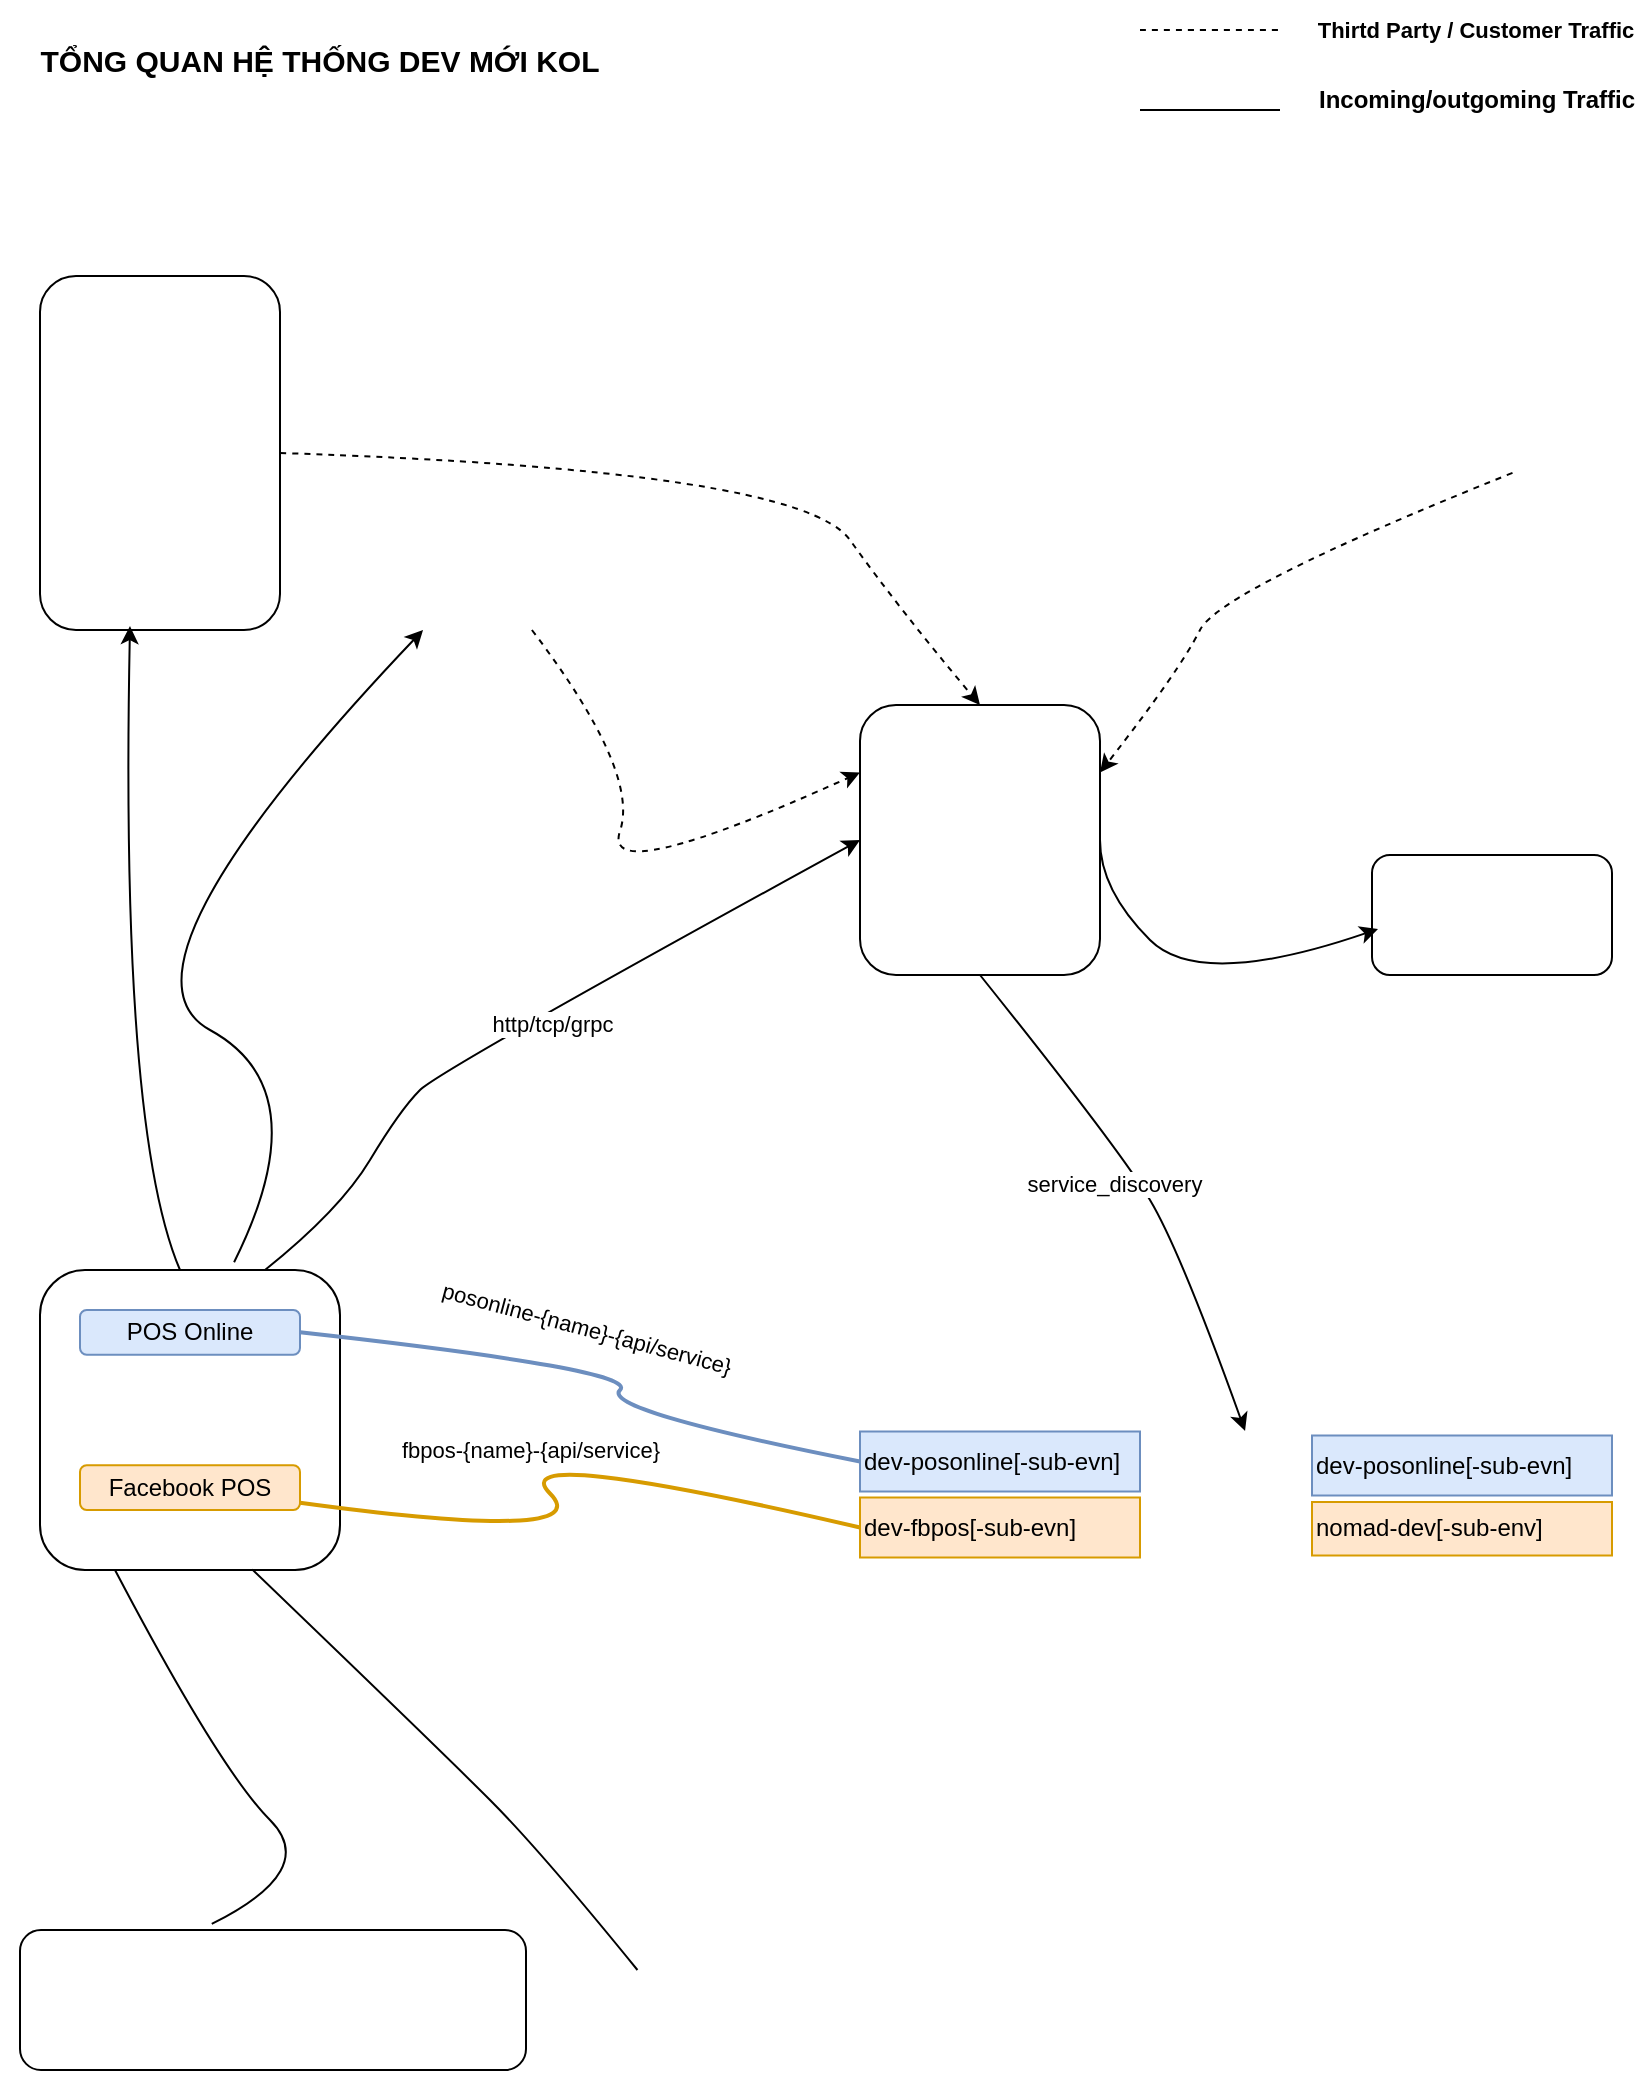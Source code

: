 <mxfile version="21.8.2" type="github" pages="10">
  <diagram id="59IeUEexwLYUwbE65X26" name="Overview">
    <mxGraphModel dx="2652" dy="569" grid="1" gridSize="10" guides="1" tooltips="1" connect="1" arrows="1" fold="1" page="1" pageScale="1" pageWidth="850" pageHeight="1100" math="0" shadow="0">
      <root>
        <mxCell id="0" />
        <mxCell id="1" parent="0" />
        <mxCell id="JopXceaY-Xpgfh8ohXGw-4" value="" style="group" parent="1" vertex="1" connectable="0">
          <mxGeometry x="-1260" y="377.5" width="120" height="135" as="geometry" />
        </mxCell>
        <mxCell id="GmZu7A8OiouFzRM4-oHW-7" value="" style="rounded=1;whiteSpace=wrap;html=1;" parent="JopXceaY-Xpgfh8ohXGw-4" vertex="1">
          <mxGeometry width="120" height="135" as="geometry" />
        </mxCell>
        <mxCell id="MEj9aiIZ0z-ci1yN_5Hu-1" value="" style="shape=image;verticalLabelPosition=bottom;labelBackgroundColor=default;verticalAlign=top;aspect=fixed;imageAspect=0;image=https://upload.wikimedia.org/wikipedia/commons/thumb/a/ab/Haproxy-logo.png/640px-Haproxy-logo.png;" parent="JopXceaY-Xpgfh8ohXGw-4" vertex="1">
          <mxGeometry x="20" width="80" height="62.88" as="geometry" />
        </mxCell>
        <mxCell id="JopXceaY-Xpgfh8ohXGw-3" value="" style="shape=image;verticalLabelPosition=bottom;labelBackgroundColor=default;verticalAlign=top;aspect=fixed;imageAspect=0;image=https://seeklogo.com/images/E/envoy-proxy-logo-AA21B06AE5-seeklogo.com.png;" parent="JopXceaY-Xpgfh8ohXGw-4" vertex="1">
          <mxGeometry x="34.57" y="76" width="50.85" height="50" as="geometry" />
        </mxCell>
        <mxCell id="JopXceaY-Xpgfh8ohXGw-8" value="" style="group" parent="1" vertex="1" connectable="0">
          <mxGeometry x="-1670" y="660" width="150" height="150" as="geometry" />
        </mxCell>
        <mxCell id="JopXceaY-Xpgfh8ohXGw-7" value="" style="rounded=1;whiteSpace=wrap;html=1;" parent="JopXceaY-Xpgfh8ohXGw-8" vertex="1">
          <mxGeometry width="150" height="150" as="geometry" />
        </mxCell>
        <mxCell id="GmZu7A8OiouFzRM4-oHW-3" value="Facebook POS" style="rounded=1;whiteSpace=wrap;html=1;fillColor=#ffe6cc;strokeColor=#d79b00;" parent="JopXceaY-Xpgfh8ohXGw-8" vertex="1">
          <mxGeometry x="20" y="97.67" width="110" height="22.333" as="geometry" />
        </mxCell>
        <mxCell id="GmZu7A8OiouFzRM4-oHW-5" value="POS Online" style="rounded=1;whiteSpace=wrap;html=1;fillColor=#dae8fc;strokeColor=#6c8ebf;" parent="JopXceaY-Xpgfh8ohXGw-8" vertex="1">
          <mxGeometry x="20" y="20.005" width="110" height="22.333" as="geometry" />
        </mxCell>
        <mxCell id="UC_KKJ6KkYK9fyrx-4mM-3" value="" style="group" parent="1" vertex="1" connectable="0">
          <mxGeometry x="-1670" y="163" width="120" height="177" as="geometry" />
        </mxCell>
        <mxCell id="UC_KKJ6KkYK9fyrx-4mM-2" value="" style="rounded=1;whiteSpace=wrap;html=1;" parent="UC_KKJ6KkYK9fyrx-4mM-3" vertex="1">
          <mxGeometry width="120" height="177" as="geometry" />
        </mxCell>
        <mxCell id="CxRi1NCRtHDcp1Q2L2Qr-5" value="" style="shape=image;verticalLabelPosition=bottom;labelBackgroundColor=default;verticalAlign=top;aspect=fixed;imageAspect=0;image=https://cdn4.iconfinder.com/data/icons/social-media-flat-7/64/Social-media_Tiktok-512.png;" parent="UC_KKJ6KkYK9fyrx-4mM-3" vertex="1">
          <mxGeometry x="61.99" y="119.63" width="40" height="40" as="geometry" />
        </mxCell>
        <mxCell id="8mwj4UtaoMwCGsZtY4Db-2" value="" style="group" parent="UC_KKJ6KkYK9fyrx-4mM-3" vertex="1" connectable="0">
          <mxGeometry x="10" y="17" width="91.99" height="88.97" as="geometry" />
        </mxCell>
        <mxCell id="CxRi1NCRtHDcp1Q2L2Qr-2" value="" style="shape=image;verticalLabelPosition=bottom;labelBackgroundColor=default;verticalAlign=top;aspect=fixed;imageAspect=0;image=https://www.freepnglogos.com/uploads/shopee-logo-png/shopee-logo-shop-with-the-gentlemen-collection-and-win-the-shopee-0.png;" parent="8mwj4UtaoMwCGsZtY4Db-2" vertex="1">
          <mxGeometry x="52.98" y="50.91" width="38.02" height="38.06" as="geometry" />
        </mxCell>
        <mxCell id="CxRi1NCRtHDcp1Q2L2Qr-3" value="" style="shape=image;verticalLabelPosition=bottom;labelBackgroundColor=default;verticalAlign=top;aspect=fixed;imageAspect=0;image=https://salt.tikicdn.com/cache/w500/ts/seller/ee/fa/a0/98f3f134f85cff2c6972c31777629aa0.png;" parent="8mwj4UtaoMwCGsZtY4Db-2" vertex="1">
          <mxGeometry x="1.99" y="53.44" width="35.53" height="35.53" as="geometry" />
        </mxCell>
        <mxCell id="CxRi1NCRtHDcp1Q2L2Qr-4" value="" style="shape=image;verticalLabelPosition=bottom;labelBackgroundColor=default;verticalAlign=top;aspect=fixed;imageAspect=0;image=https://cdn.chanhtuoi.com/uploads/2020/06/logo-lazada-2.png;" parent="8mwj4UtaoMwCGsZtY4Db-2" vertex="1">
          <mxGeometry x="51.99" width="40" height="40" as="geometry" />
        </mxCell>
        <mxCell id="8mwj4UtaoMwCGsZtY4Db-1" value="" style="shape=image;verticalLabelPosition=bottom;labelBackgroundColor=default;verticalAlign=top;aspect=fixed;imageAspect=0;image=https://beco.vn/wp-content/uploads/2021/07/logo-sendo.png;" parent="8mwj4UtaoMwCGsZtY4Db-2" vertex="1">
          <mxGeometry width="40" height="40" as="geometry" />
        </mxCell>
        <mxCell id="UC_KKJ6KkYK9fyrx-4mM-1" value="" style="shape=image;verticalLabelPosition=bottom;labelBackgroundColor=default;verticalAlign=top;aspect=fixed;imageAspect=0;image=https://cdn-icons-png.flaticon.com/512/5968/5968764.png;" parent="UC_KKJ6KkYK9fyrx-4mM-3" vertex="1">
          <mxGeometry x="20" y="127" width="32.63" height="32.63" as="geometry" />
        </mxCell>
        <mxCell id="UC_KKJ6KkYK9fyrx-4mM-5" value="" style="curved=1;endArrow=none;html=1;rounded=0;exitX=1;exitY=0.5;exitDx=0;exitDy=0;entryX=0;entryY=0.5;entryDx=0;entryDy=0;fillColor=#dae8fc;strokeColor=#6c8ebf;strokeWidth=2;endFill=0;" parent="1" source="GmZu7A8OiouFzRM4-oHW-5" target="UC_KKJ6KkYK9fyrx-4mM-6" edge="1">
          <mxGeometry width="50" height="50" relative="1" as="geometry">
            <mxPoint x="-1420" y="710" as="sourcePoint" />
            <mxPoint x="-1300" y="710" as="targetPoint" />
            <Array as="points">
              <mxPoint x="-1370" y="710" />
              <mxPoint x="-1390" y="730" />
            </Array>
          </mxGeometry>
        </mxCell>
        <mxCell id="UC_KKJ6KkYK9fyrx-4mM-15" value="posonline-{name}-{api/service}" style="edgeLabel;html=1;align=center;verticalAlign=middle;resizable=0;points=[];rotation=15;" parent="UC_KKJ6KkYK9fyrx-4mM-5" vertex="1" connectable="0">
          <mxGeometry x="-0.404" y="1" relative="1" as="geometry">
            <mxPoint x="44" y="-12" as="offset" />
          </mxGeometry>
        </mxCell>
        <mxCell id="UC_KKJ6KkYK9fyrx-4mM-6" value="dev-posonline[-sub-evn]" style="text;html=1;strokeColor=#6c8ebf;fillColor=#dae8fc;align=left;verticalAlign=middle;whiteSpace=wrap;rounded=0;" parent="1" vertex="1">
          <mxGeometry x="-1260" y="740.75" width="140" height="30" as="geometry" />
        </mxCell>
        <mxCell id="UC_KKJ6KkYK9fyrx-4mM-7" value="dev-fbpos[-sub-evn]" style="text;html=1;strokeColor=#d79b00;fillColor=#ffe6cc;align=left;verticalAlign=middle;whiteSpace=wrap;rounded=0;" parent="1" vertex="1">
          <mxGeometry x="-1260" y="773.75" width="140" height="30" as="geometry" />
        </mxCell>
        <mxCell id="CxRi1NCRtHDcp1Q2L2Qr-1" value="" style="shape=image;verticalLabelPosition=bottom;labelBackgroundColor=default;verticalAlign=top;aspect=fixed;imageAspect=0;image=https://plmlab.math.cnrs.fr/uploads/-/system/project/avatar/1748/nomad.png;fontStyle=1" parent="1" vertex="1">
          <mxGeometry x="-1122" y="747.499" width="48.5" height="48.5" as="geometry" />
        </mxCell>
        <mxCell id="GmZu7A8OiouFzRM4-oHW-1" value="" style="shape=image;verticalLabelPosition=bottom;labelBackgroundColor=default;verticalAlign=top;aspect=fixed;imageAspect=0;image=https://global-uploads.webflow.com/6203daf47137054c031fa0e6/64071d4ee3e10617c9106129_consul.png;fontStyle=1" parent="1" vertex="1">
          <mxGeometry x="-1087.5" y="740.5" width="62.5" height="62.5" as="geometry" />
        </mxCell>
        <mxCell id="UC_KKJ6KkYK9fyrx-4mM-9" value="dev-posonline[-sub-evn]" style="text;html=1;strokeColor=#6c8ebf;fillColor=#dae8fc;align=left;verticalAlign=middle;whiteSpace=wrap;rounded=0;" parent="1" vertex="1">
          <mxGeometry x="-1034" y="742.75" width="150" height="30" as="geometry" />
        </mxCell>
        <mxCell id="UC_KKJ6KkYK9fyrx-4mM-10" value="nomad-dev[-sub-env]" style="text;html=1;strokeColor=#d79b00;fillColor=#ffe6cc;align=left;verticalAlign=middle;whiteSpace=wrap;rounded=0;" parent="1" vertex="1">
          <mxGeometry x="-1034" y="776" width="150" height="26.75" as="geometry" />
        </mxCell>
        <mxCell id="UC_KKJ6KkYK9fyrx-4mM-12" value="" style="curved=1;endArrow=none;html=1;rounded=0;fillColor=#ffe6cc;strokeColor=#d79b00;strokeWidth=2;entryX=0;entryY=0.5;entryDx=0;entryDy=0;endFill=0;" parent="1" source="GmZu7A8OiouFzRM4-oHW-3" target="UC_KKJ6KkYK9fyrx-4mM-7" edge="1">
          <mxGeometry width="50" height="50" relative="1" as="geometry">
            <mxPoint x="-1440" y="796.75" as="sourcePoint" />
            <mxPoint x="-1390" y="746.75" as="targetPoint" />
            <Array as="points">
              <mxPoint x="-1390" y="796.75" />
              <mxPoint x="-1440" y="746.75" />
            </Array>
          </mxGeometry>
        </mxCell>
        <mxCell id="UC_KKJ6KkYK9fyrx-4mM-14" value="fbpos-{name}-{api/service}" style="edgeLabel;html=1;align=center;verticalAlign=middle;resizable=0;points=[];" parent="UC_KKJ6KkYK9fyrx-4mM-12" vertex="1" connectable="0">
          <mxGeometry x="-0.659" y="4" relative="1" as="geometry">
            <mxPoint x="45" y="-32" as="offset" />
          </mxGeometry>
        </mxCell>
        <mxCell id="UC_KKJ6KkYK9fyrx-4mM-18" value="" style="curved=1;endArrow=none;html=1;rounded=0;entryX=0.5;entryY=1;entryDx=0;entryDy=0;startArrow=classic;startFill=1;endFill=0;" parent="1" source="GmZu7A8OiouFzRM4-oHW-1" target="GmZu7A8OiouFzRM4-oHW-7" edge="1">
          <mxGeometry width="50" height="50" relative="1" as="geometry">
            <mxPoint x="-1060" y="610" as="sourcePoint" />
            <mxPoint x="-1010" y="560" as="targetPoint" />
            <Array as="points">
              <mxPoint x="-1100" y="650" />
              <mxPoint x="-1130" y="600" />
            </Array>
          </mxGeometry>
        </mxCell>
        <mxCell id="UC_KKJ6KkYK9fyrx-4mM-19" value="service_discovery" style="edgeLabel;html=1;align=center;verticalAlign=middle;resizable=0;points=[];" parent="UC_KKJ6KkYK9fyrx-4mM-18" vertex="1" connectable="0">
          <mxGeometry x="0.065" y="11" relative="1" as="geometry">
            <mxPoint as="offset" />
          </mxGeometry>
        </mxCell>
        <mxCell id="UC_KKJ6KkYK9fyrx-4mM-20" value="" style="curved=1;endArrow=classic;html=1;rounded=0;exitX=0.75;exitY=0;exitDx=0;exitDy=0;entryX=0;entryY=0.5;entryDx=0;entryDy=0;endFill=1;" parent="1" source="JopXceaY-Xpgfh8ohXGw-7" target="GmZu7A8OiouFzRM4-oHW-7" edge="1">
          <mxGeometry width="50" height="50" relative="1" as="geometry">
            <mxPoint x="-1540" y="580" as="sourcePoint" />
            <mxPoint x="-1490" y="530" as="targetPoint" />
            <Array as="points">
              <mxPoint x="-1520" y="630" />
              <mxPoint x="-1490" y="580" />
              <mxPoint x="-1470" y="560" />
            </Array>
          </mxGeometry>
        </mxCell>
        <mxCell id="UC_KKJ6KkYK9fyrx-4mM-21" value="http/tcp/grpc" style="edgeLabel;html=1;align=center;verticalAlign=middle;resizable=0;points=[];" parent="UC_KKJ6KkYK9fyrx-4mM-20" vertex="1" connectable="0">
          <mxGeometry x="0.04" y="-6" relative="1" as="geometry">
            <mxPoint as="offset" />
          </mxGeometry>
        </mxCell>
        <mxCell id="UC_KKJ6KkYK9fyrx-4mM-22" value="" style="curved=1;endArrow=classic;html=1;rounded=0;endFill=1;entryX=0.375;entryY=0.989;entryDx=0;entryDy=0;entryPerimeter=0;" parent="1" target="UC_KKJ6KkYK9fyrx-4mM-2" edge="1">
          <mxGeometry width="50" height="50" relative="1" as="geometry">
            <mxPoint x="-1600" y="660" as="sourcePoint" />
            <mxPoint x="-1659.508" y="415" as="targetPoint" />
            <Array as="points">
              <mxPoint x="-1630" y="590" />
            </Array>
          </mxGeometry>
        </mxCell>
        <mxCell id="hWjpbnkl323WCKxlLM7s-2" value="" style="shape=image;verticalLabelPosition=bottom;labelBackgroundColor=default;verticalAlign=top;aspect=fixed;imageAspect=0;image=https://assets-global.website-files.com/62a8969da1ab56329dc8c41e/6458c80c31db957ee94a0805_featured.svg;container=0;fontStyle=1" parent="1" vertex="1">
          <mxGeometry x="-1380" y="1010" width="34.92" height="30" as="geometry" />
        </mxCell>
        <mxCell id="hWjpbnkl323WCKxlLM7s-12" value="" style="group" parent="1" vertex="1" connectable="0">
          <mxGeometry x="-1680" y="990" width="253" height="70" as="geometry" />
        </mxCell>
        <mxCell id="hWjpbnkl323WCKxlLM7s-11" value="" style="rounded=1;whiteSpace=wrap;html=1;" parent="hWjpbnkl323WCKxlLM7s-12" vertex="1">
          <mxGeometry width="253" height="70" as="geometry" />
        </mxCell>
        <mxCell id="hWjpbnkl323WCKxlLM7s-1" value="" style="shape=image;verticalLabelPosition=bottom;labelBackgroundColor=default;verticalAlign=top;aspect=fixed;imageAspect=0;image=https://www.cdnlogo.com/logos/m/30/mongodb-icon.svg;fontStyle=1" parent="hWjpbnkl323WCKxlLM7s-12" vertex="1">
          <mxGeometry x="73.09" y="10" width="49.5" height="49.5" as="geometry" />
        </mxCell>
        <mxCell id="hWjpbnkl323WCKxlLM7s-4" value="" style="shape=image;verticalLabelPosition=bottom;labelBackgroundColor=default;verticalAlign=top;aspect=fixed;imageAspect=0;image=https://www.svgrepo.com/show/303229/microsoft-sql-server-logo.svg;fontStyle=1" parent="hWjpbnkl323WCKxlLM7s-12" vertex="1">
          <mxGeometry x="13" y="9.75" width="49.75" height="49.75" as="geometry" />
        </mxCell>
        <mxCell id="hWjpbnkl323WCKxlLM7s-9" value="" style="shape=image;verticalLabelPosition=bottom;labelBackgroundColor=default;verticalAlign=top;aspect=fixed;imageAspect=0;image=https://www.gartner.com/pi/vendorimages/pingcap_cloud-database-management-systems_1639623313902.png;" parent="hWjpbnkl323WCKxlLM7s-12" vertex="1">
          <mxGeometry x="133.63" y="14.75" width="34.62" height="40" as="geometry" />
        </mxCell>
        <mxCell id="hWjpbnkl323WCKxlLM7s-10" value="" style="shape=image;verticalLabelPosition=bottom;labelBackgroundColor=default;verticalAlign=top;aspect=fixed;imageAspect=0;image=https://cdn-icons-png.flaticon.com/512/5968/5968342.png;" parent="hWjpbnkl323WCKxlLM7s-12" vertex="1">
          <mxGeometry x="193" y="19.25" width="40.25" height="40.25" as="geometry" />
        </mxCell>
        <mxCell id="hWjpbnkl323WCKxlLM7s-13" value="" style="curved=1;endArrow=none;html=1;rounded=0;exitX=0.379;exitY=-0.043;exitDx=0;exitDy=0;exitPerimeter=0;entryX=0.25;entryY=1;entryDx=0;entryDy=0;endFill=0;" parent="1" source="hWjpbnkl323WCKxlLM7s-11" target="JopXceaY-Xpgfh8ohXGw-7" edge="1">
          <mxGeometry width="50" height="50" relative="1" as="geometry">
            <mxPoint x="-1580" y="960" as="sourcePoint" />
            <mxPoint x="-1530" y="910" as="targetPoint" />
            <Array as="points">
              <mxPoint x="-1530" y="960" />
              <mxPoint x="-1580" y="910" />
            </Array>
          </mxGeometry>
        </mxCell>
        <mxCell id="hWjpbnkl323WCKxlLM7s-14" value="" style="curved=1;endArrow=none;html=1;rounded=0;exitX=0.25;exitY=0;exitDx=0;exitDy=0;entryX=0.707;entryY=0.998;entryDx=0;entryDy=0;entryPerimeter=0;endFill=0;" parent="1" source="hWjpbnkl323WCKxlLM7s-2" target="JopXceaY-Xpgfh8ohXGw-7" edge="1">
          <mxGeometry width="50" height="50" relative="1" as="geometry">
            <mxPoint x="-1470" y="950" as="sourcePoint" />
            <mxPoint x="-1420" y="900" as="targetPoint" />
            <Array as="points">
              <mxPoint x="-1420" y="950" />
              <mxPoint x="-1470" y="900" />
            </Array>
          </mxGeometry>
        </mxCell>
        <mxCell id="hWjpbnkl323WCKxlLM7s-16" value="" style="group" parent="1" vertex="1" connectable="0">
          <mxGeometry x="-1004" y="452.5" width="120" height="60" as="geometry" />
        </mxCell>
        <mxCell id="hWjpbnkl323WCKxlLM7s-15" value="" style="rounded=1;whiteSpace=wrap;html=1;" parent="hWjpbnkl323WCKxlLM7s-16" vertex="1">
          <mxGeometry width="120" height="60" as="geometry" />
        </mxCell>
        <mxCell id="hWjpbnkl323WCKxlLM7s-3" value="" style="shape=image;verticalLabelPosition=bottom;labelBackgroundColor=default;verticalAlign=top;aspect=fixed;imageAspect=0;image=https://static-00.iconduck.com/assets.00/rabbitmq-icon-484x512-s9lfaapn.png;fontStyle=1" parent="hWjpbnkl323WCKxlLM7s-16" vertex="1">
          <mxGeometry x="20" y="15" width="28.36" height="30" as="geometry" />
        </mxCell>
        <mxCell id="hWjpbnkl323WCKxlLM7s-37" value="" style="shape=image;verticalLabelPosition=bottom;labelBackgroundColor=default;verticalAlign=top;aspect=fixed;imageAspect=0;image=https://upload.wikimedia.org/wikipedia/commons/thumb/0/0a/Apache_kafka-icon.svg/1200px-Apache_kafka-icon.svg.png;" parent="hWjpbnkl323WCKxlLM7s-16" vertex="1">
          <mxGeometry x="64" y="10" width="40" height="40" as="geometry" />
        </mxCell>
        <mxCell id="hWjpbnkl323WCKxlLM7s-17" value="" style="curved=1;endArrow=none;html=1;rounded=0;labelBackgroundColor=default;strokeColor=default;fontFamily=Helvetica;fontSize=11;fontColor=default;shape=connector;exitX=0.025;exitY=0.617;exitDx=0;exitDy=0;exitPerimeter=0;entryX=1;entryY=0.5;entryDx=0;entryDy=0;endFill=0;startArrow=classic;startFill=1;" parent="1" source="hWjpbnkl323WCKxlLM7s-15" target="GmZu7A8OiouFzRM4-oHW-7" edge="1">
          <mxGeometry width="50" height="50" relative="1" as="geometry">
            <mxPoint x="-1140" y="520" as="sourcePoint" />
            <mxPoint x="-1090" y="470" as="targetPoint" />
            <Array as="points">
              <mxPoint x="-1090" y="520" />
              <mxPoint x="-1140" y="470" />
            </Array>
          </mxGeometry>
        </mxCell>
        <mxCell id="hWjpbnkl323WCKxlLM7s-21" value="" style="shape=image;verticalLabelPosition=bottom;labelBackgroundColor=default;verticalAlign=top;aspect=fixed;imageAspect=0;image=https://upload.wikimedia.org/wikipedia/commons/thumb/5/59/User-avatar.svg/2048px-User-avatar.svg.png;" parent="1" vertex="1">
          <mxGeometry x="-933.75" y="226.62" width="49.75" height="49.75" as="geometry" />
        </mxCell>
        <mxCell id="hWjpbnkl323WCKxlLM7s-22" value="" style="curved=1;endArrow=classic;html=1;rounded=0;labelBackgroundColor=default;strokeColor=default;fontFamily=Helvetica;fontSize=11;fontColor=default;shape=connector;endFill=1;entryX=1;entryY=0.25;entryDx=0;entryDy=0;dashed=1;" parent="1" source="hWjpbnkl323WCKxlLM7s-21" target="GmZu7A8OiouFzRM4-oHW-7" edge="1">
          <mxGeometry width="50" height="50" relative="1" as="geometry">
            <mxPoint x="-1310" y="230" as="sourcePoint" />
            <mxPoint x="-1260" y="180" as="targetPoint" />
            <Array as="points">
              <mxPoint x="-1080" y="320" />
              <mxPoint x="-1100" y="360" />
            </Array>
          </mxGeometry>
        </mxCell>
        <mxCell id="hWjpbnkl323WCKxlLM7s-24" value="" style="curved=1;endArrow=classic;html=1;rounded=0;labelBackgroundColor=default;strokeColor=default;fontFamily=Helvetica;fontSize=11;fontColor=default;shape=connector;entryX=0.5;entryY=0;entryDx=0;entryDy=0;exitX=1;exitY=0.5;exitDx=0;exitDy=0;dashed=1;" parent="1" source="UC_KKJ6KkYK9fyrx-4mM-2" target="MEj9aiIZ0z-ci1yN_5Hu-1" edge="1">
          <mxGeometry width="50" height="50" relative="1" as="geometry">
            <mxPoint x="-1460" y="400" as="sourcePoint" />
            <mxPoint x="-1410" y="350" as="targetPoint" />
            <Array as="points">
              <mxPoint x="-1290" y="260" />
              <mxPoint x="-1240" y="330" />
            </Array>
          </mxGeometry>
        </mxCell>
        <mxCell id="hWjpbnkl323WCKxlLM7s-25" value="" style="curved=1;endArrow=classic;html=1;rounded=0;labelBackgroundColor=default;strokeColor=default;fontFamily=Helvetica;fontSize=11;fontColor=default;shape=connector;exitX=0.647;exitY=-0.026;exitDx=0;exitDy=0;exitPerimeter=0;" parent="1" source="JopXceaY-Xpgfh8ohXGw-7" target="hWjpbnkl323WCKxlLM7s-40" edge="1">
          <mxGeometry width="50" height="50" relative="1" as="geometry">
            <mxPoint x="-1770" y="550" as="sourcePoint" />
            <mxPoint x="-1462.948" y="348.5" as="targetPoint" />
            <Array as="points">
              <mxPoint x="-1530" y="570" />
              <mxPoint x="-1640" y="510" />
            </Array>
          </mxGeometry>
        </mxCell>
        <mxCell id="hWjpbnkl323WCKxlLM7s-30" value="" style="curved=1;endArrow=classic;html=1;rounded=0;labelBackgroundColor=default;strokeColor=default;fontFamily=Helvetica;fontSize=11;fontColor=default;shape=connector;entryX=0;entryY=0.25;entryDx=0;entryDy=0;dashed=1;" parent="1" source="hWjpbnkl323WCKxlLM7s-40" target="GmZu7A8OiouFzRM4-oHW-7" edge="1">
          <mxGeometry width="50" height="50" relative="1" as="geometry">
            <mxPoint x="-1428.54" y="350" as="sourcePoint" />
            <mxPoint x="-1360" y="420" as="targetPoint" />
            <Array as="points">
              <mxPoint x="-1370" y="411" />
              <mxPoint x="-1390" y="470" />
            </Array>
          </mxGeometry>
        </mxCell>
        <mxCell id="hWjpbnkl323WCKxlLM7s-31" value="" style="endArrow=none;dashed=1;html=1;rounded=0;labelBackgroundColor=default;strokeColor=default;fontFamily=Helvetica;fontSize=11;fontColor=default;shape=connector;curved=1;" parent="1" edge="1">
          <mxGeometry width="50" height="50" relative="1" as="geometry">
            <mxPoint x="-1120" y="40" as="sourcePoint" />
            <mxPoint x="-1050" y="40" as="targetPoint" />
          </mxGeometry>
        </mxCell>
        <mxCell id="hWjpbnkl323WCKxlLM7s-32" value="" style="endArrow=none;html=1;rounded=0;labelBackgroundColor=default;strokeColor=default;fontFamily=Helvetica;fontSize=11;fontColor=default;shape=connector;curved=1;" parent="1" edge="1">
          <mxGeometry width="50" height="50" relative="1" as="geometry">
            <mxPoint x="-1120" y="80" as="sourcePoint" />
            <mxPoint x="-1050" y="80" as="targetPoint" />
          </mxGeometry>
        </mxCell>
        <mxCell id="hWjpbnkl323WCKxlLM7s-33" value="&lt;font style=&quot;font-size: 12px;&quot;&gt;Incoming/outgoming Traffic&lt;/font&gt;" style="text;html=1;strokeColor=none;fillColor=none;align=center;verticalAlign=middle;whiteSpace=wrap;rounded=0;fontSize=11;fontFamily=Helvetica;fontColor=default;fontStyle=1" parent="1" vertex="1">
          <mxGeometry x="-1034" y="60" width="165" height="30" as="geometry" />
        </mxCell>
        <mxCell id="hWjpbnkl323WCKxlLM7s-34" value="Thirtd Party / Customer Traffic" style="text;html=1;strokeColor=none;fillColor=none;align=center;verticalAlign=middle;whiteSpace=wrap;rounded=0;fontSize=11;fontFamily=Helvetica;fontColor=default;fontStyle=1" parent="1" vertex="1">
          <mxGeometry x="-1034" y="25" width="164" height="30" as="geometry" />
        </mxCell>
        <mxCell id="hWjpbnkl323WCKxlLM7s-36" value="&lt;font style=&quot;font-size: 15px;&quot;&gt;TỔNG QUAN HỆ THỐNG DEV MỚI KOL&lt;/font&gt;" style="text;html=1;strokeColor=none;fillColor=none;align=center;verticalAlign=middle;whiteSpace=wrap;rounded=0;fontSize=11;fontFamily=Helvetica;fontColor=default;fontStyle=1" parent="1" vertex="1">
          <mxGeometry x="-1690" y="40" width="320" height="30" as="geometry" />
        </mxCell>
        <mxCell id="hWjpbnkl323WCKxlLM7s-40" value="" style="shape=image;verticalLabelPosition=bottom;labelBackgroundColor=default;verticalAlign=top;aspect=fixed;imageAspect=0;image=https://sanvieclamcantho.com/upload/imagelogo/cong-ty-co-phan-cong-nghe-kiotviet1681208581.png;clipPath=inset(33.33% 7.67% 33.33% 10.33%);" parent="1" vertex="1">
          <mxGeometry x="-1526.53" y="276.37" width="156.53" height="63.63" as="geometry" />
        </mxCell>
      </root>
    </mxGraphModel>
  </diagram>
  <diagram name="KiotViet Free/Premium" id="e1X-Z8ea0z3AbN-QaEDR">
    <mxGraphModel dx="3080" dy="743" grid="1" gridSize="10" guides="1" tooltips="1" connect="1" arrows="1" fold="1" page="1" pageScale="1" pageWidth="827" pageHeight="1169" math="0" shadow="0">
      <root>
        <mxCell id="0" />
        <mxCell id="1" parent="0" />
        <mxCell id="c7rHKlfq9uK405RVSKtM-2" value="HAProxy Cluster" style="shape=image;verticalLabelPosition=bottom;labelBackgroundColor=default;verticalAlign=top;aspect=fixed;imageAspect=0;image=https://upload.wikimedia.org/wikipedia/commons/a/ab/Haproxy-logo.png;fontStyle=1" parent="1" vertex="1">
          <mxGeometry x="-790" y="199.5" width="127.28" height="100" as="geometry" />
        </mxCell>
        <mxCell id="c7rHKlfq9uK405RVSKtM-3" value="Mongo Cluster" style="shape=image;verticalLabelPosition=bottom;labelBackgroundColor=default;verticalAlign=top;aspect=fixed;imageAspect=0;image=https://www.cdnlogo.com/logos/m/30/mongodb-icon.svg;fontStyle=1" parent="1" vertex="1">
          <mxGeometry x="-953.75" y="787.5" width="49.5" height="49.5" as="geometry" />
        </mxCell>
        <mxCell id="c7rHKlfq9uK405RVSKtM-9" value="" style="group;fillColor=#d5e8d4;strokeColor=#82b366;" parent="1" vertex="1" connectable="0">
          <mxGeometry x="-610" y="577" width="461.22" height="260" as="geometry" />
        </mxCell>
        <mxCell id="c7rHKlfq9uK405RVSKtM-10" value="" style="group" parent="c7rHKlfq9uK405RVSKtM-9" vertex="1" connectable="0">
          <mxGeometry x="1.7" width="211.5" height="60" as="geometry" />
        </mxCell>
        <mxCell id="c7rHKlfq9uK405RVSKtM-11" value="&lt;b&gt;KiotViet Free/Premium&lt;/b&gt;" style="rounded=1;whiteSpace=wrap;html=1;dashed=1;fillColor=#dae8fc;strokeColor=#6c8ebf;" parent="c7rHKlfq9uK405RVSKtM-10" vertex="1">
          <mxGeometry x="10.5" y="20" width="201" height="40" as="geometry" />
        </mxCell>
        <mxCell id="c7rHKlfq9uK405RVSKtM-12" value="namspace" style="text;html=1;align=center;verticalAlign=middle;resizable=0;points=[];autosize=1;strokeColor=none;fillColor=none;fontStyle=1" parent="c7rHKlfq9uK405RVSKtM-10" vertex="1">
          <mxGeometry width="80" height="30" as="geometry" />
        </mxCell>
        <mxCell id="c7rHKlfq9uK405RVSKtM-13" value="" style="group" parent="c7rHKlfq9uK405RVSKtM-9" vertex="1" connectable="0">
          <mxGeometry x="1.7" y="60" width="211.5" height="60" as="geometry" />
        </mxCell>
        <mxCell id="c7rHKlfq9uK405RVSKtM-14" value="&lt;b&gt;Facebook POS&lt;/b&gt;" style="rounded=1;whiteSpace=wrap;html=1;dashed=1;fillColor=#d5e8d4;strokeColor=#82b366;" parent="c7rHKlfq9uK405RVSKtM-13" vertex="1">
          <mxGeometry x="10.5" y="20" width="201" height="40" as="geometry" />
        </mxCell>
        <mxCell id="c7rHKlfq9uK405RVSKtM-15" value="namspace" style="text;html=1;align=center;verticalAlign=middle;resizable=0;points=[];autosize=1;strokeColor=none;fillColor=none;fontStyle=1" parent="c7rHKlfq9uK405RVSKtM-13" vertex="1">
          <mxGeometry width="80" height="30" as="geometry" />
        </mxCell>
        <mxCell id="c7rHKlfq9uK405RVSKtM-16" value="" style="group" parent="c7rHKlfq9uK405RVSKtM-9" vertex="1" connectable="0">
          <mxGeometry y="120" width="211.5" height="60" as="geometry" />
        </mxCell>
        <mxCell id="c7rHKlfq9uK405RVSKtM-17" value="&lt;b&gt;Omni Channel&lt;/b&gt;" style="rounded=1;whiteSpace=wrap;html=1;dashed=1;fillColor=#fff2cc;strokeColor=#d6b656;" parent="c7rHKlfq9uK405RVSKtM-16" vertex="1">
          <mxGeometry x="10.5" y="20" width="201" height="40" as="geometry" />
        </mxCell>
        <mxCell id="c7rHKlfq9uK405RVSKtM-18" value="namspace" style="text;html=1;align=center;verticalAlign=middle;resizable=0;points=[];autosize=1;strokeColor=none;fillColor=none;fontStyle=1" parent="c7rHKlfq9uK405RVSKtM-16" vertex="1">
          <mxGeometry width="80" height="30" as="geometry" />
        </mxCell>
        <mxCell id="c7rHKlfq9uK405RVSKtM-19" value="" style="group" parent="c7rHKlfq9uK405RVSKtM-9" vertex="1" connectable="0">
          <mxGeometry y="180" width="211.5" height="60" as="geometry" />
        </mxCell>
        <mxCell id="c7rHKlfq9uK405RVSKtM-20" value="&lt;b&gt;KV POS Online&lt;/b&gt;" style="rounded=1;whiteSpace=wrap;html=1;dashed=1;fillColor=#f8cecc;strokeColor=#b85450;" parent="c7rHKlfq9uK405RVSKtM-19" vertex="1">
          <mxGeometry x="10.5" y="20" width="201" height="40" as="geometry" />
        </mxCell>
        <mxCell id="c7rHKlfq9uK405RVSKtM-21" value="namspace" style="text;html=1;align=center;verticalAlign=middle;resizable=0;points=[];autosize=1;strokeColor=none;fillColor=none;fontStyle=1" parent="c7rHKlfq9uK405RVSKtM-19" vertex="1">
          <mxGeometry width="80" height="30" as="geometry" />
        </mxCell>
        <mxCell id="c7rHKlfq9uK405RVSKtM-22" value="" style="group" parent="c7rHKlfq9uK405RVSKtM-9" vertex="1" connectable="0">
          <mxGeometry x="232.7" y="20" width="228.52" height="219.11" as="geometry" />
        </mxCell>
        <mxCell id="c7rHKlfq9uK405RVSKtM-23" value="" style="shape=image;verticalLabelPosition=bottom;labelBackgroundColor=default;verticalAlign=top;aspect=fixed;imageAspect=0;image=https://plmlab.math.cnrs.fr/uploads/-/system/project/avatar/1748/nomad.png;fontStyle=1" parent="c7rHKlfq9uK405RVSKtM-22" vertex="1">
          <mxGeometry x="160.553" y="20.003" width="35.926" height="35.926" as="geometry" />
        </mxCell>
        <mxCell id="c7rHKlfq9uK405RVSKtM-24" value="" style="shape=image;verticalLabelPosition=bottom;labelBackgroundColor=default;verticalAlign=top;aspect=fixed;imageAspect=0;image=https://global-uploads.webflow.com/6203daf47137054c031fa0e6/64071d4ee3e10617c9106129_consul.png;fontStyle=1" parent="c7rHKlfq9uK405RVSKtM-22" vertex="1">
          <mxGeometry x="153.52" y="160" width="50" height="50" as="geometry" />
        </mxCell>
        <mxCell id="c7rHKlfq9uK405RVSKtM-25" value="" style="sketch=0;pointerEvents=1;shadow=0;dashed=0;html=1;strokeColor=none;labelPosition=center;verticalLabelPosition=bottom;verticalAlign=top;outlineConnect=0;align=center;shape=mxgraph.office.servers.server_generic;fillColor=#7FBA42;" parent="c7rHKlfq9uK405RVSKtM-22" vertex="1">
          <mxGeometry width="50" height="100" as="geometry" />
        </mxCell>
        <mxCell id="c7rHKlfq9uK405RVSKtM-26" value="" style="sketch=0;pointerEvents=1;shadow=0;dashed=0;html=1;strokeColor=none;labelPosition=center;verticalLabelPosition=bottom;verticalAlign=top;outlineConnect=0;align=center;shape=mxgraph.office.servers.server_generic;fillColor=#7FBA42;" parent="c7rHKlfq9uK405RVSKtM-22" vertex="1">
          <mxGeometry x="92.05" width="50" height="100" as="geometry" />
        </mxCell>
        <mxCell id="c7rHKlfq9uK405RVSKtM-27" value="" style="sketch=0;pointerEvents=1;shadow=0;dashed=0;html=1;strokeColor=none;labelPosition=center;verticalLabelPosition=bottom;verticalAlign=top;outlineConnect=0;align=center;shape=mxgraph.office.servers.server_generic;fillColor=#7FBA42;" parent="c7rHKlfq9uK405RVSKtM-22" vertex="1">
          <mxGeometry y="119.11" width="50" height="100" as="geometry" />
        </mxCell>
        <mxCell id="c7rHKlfq9uK405RVSKtM-28" value="" style="sketch=0;pointerEvents=1;shadow=0;dashed=0;html=1;strokeColor=none;labelPosition=center;verticalLabelPosition=bottom;verticalAlign=top;outlineConnect=0;align=center;shape=mxgraph.office.servers.server_generic;fillColor=#7FBA42;" parent="c7rHKlfq9uK405RVSKtM-22" vertex="1">
          <mxGeometry x="92.05" y="119.11" width="50" height="100" as="geometry" />
        </mxCell>
        <mxCell id="c7rHKlfq9uK405RVSKtM-29" value="Nomad Worker" style="text;html=1;strokeColor=none;fillColor=none;align=center;verticalAlign=middle;whiteSpace=wrap;rounded=0;fontStyle=1;rotation=90;" parent="c7rHKlfq9uK405RVSKtM-22" vertex="1">
          <mxGeometry x="128.52" y="100" width="100" height="30" as="geometry" />
        </mxCell>
        <mxCell id="c7rHKlfq9uK405RVSKtM-30" value="&amp;nbsp;" style="text;html=1;strokeColor=none;fillColor=none;align=center;verticalAlign=middle;whiteSpace=wrap;rounded=0;" parent="c7rHKlfq9uK405RVSKtM-9" vertex="1">
          <mxGeometry x="1.7" y="240" width="60" height="20" as="geometry" />
        </mxCell>
        <mxCell id="c7rHKlfq9uK405RVSKtM-31" value="" style="group" parent="1" vertex="1" connectable="0">
          <mxGeometry x="-570" y="390" width="92.83" height="73.59" as="geometry" />
        </mxCell>
        <mxCell id="c7rHKlfq9uK405RVSKtM-32" value="Consul Cluster" style="shape=image;verticalLabelPosition=bottom;labelBackgroundColor=default;verticalAlign=top;aspect=fixed;imageAspect=0;image=https://global-uploads.webflow.com/6203daf47137054c031fa0e6/64071d4ee3e10617c9106129_consul.png;fontStyle=1" parent="c7rHKlfq9uK405RVSKtM-31" vertex="1">
          <mxGeometry y="23.59" width="50" height="50" as="geometry" />
        </mxCell>
        <mxCell id="c7rHKlfq9uK405RVSKtM-33" value="" style="shape=image;verticalLabelPosition=bottom;labelBackgroundColor=default;verticalAlign=top;aspect=fixed;imageAspect=0;image=https://seeklogo.com/images/E/envoy-proxy-logo-AA21B06AE5-seeklogo.com.png;" parent="c7rHKlfq9uK405RVSKtM-31" vertex="1">
          <mxGeometry x="41.98" width="50.85" height="50" as="geometry" />
        </mxCell>
        <mxCell id="c7rHKlfq9uK405RVSKtM-34" value="" style="group" parent="1" vertex="1" connectable="0">
          <mxGeometry x="-1300" y="473.5" width="390" height="250" as="geometry" />
        </mxCell>
        <mxCell id="c7rHKlfq9uK405RVSKtM-35" value="" style="rounded=0;whiteSpace=wrap;html=1;fillColor=#dae8fc;strokeColor=#6c8ebf;" parent="c7rHKlfq9uK405RVSKtM-34" vertex="1">
          <mxGeometry width="390" height="220" as="geometry" />
        </mxCell>
        <mxCell id="c7rHKlfq9uK405RVSKtM-36" value="" style="group" parent="c7rHKlfq9uK405RVSKtM-34" vertex="1" connectable="0">
          <mxGeometry x="48.298" y="30" width="300.621" height="160" as="geometry" />
        </mxCell>
        <mxCell id="c7rHKlfq9uK405RVSKtM-37" value="Audittrail Services" style="sketch=0;pointerEvents=1;shadow=0;dashed=0;html=1;strokeColor=none;fillColor=#434445;aspect=fixed;labelPosition=center;verticalLabelPosition=bottom;verticalAlign=top;align=center;outlineConnect=0;shape=mxgraph.vvd.guest_agent_customization;fontStyle=1" parent="c7rHKlfq9uK405RVSKtM-36" vertex="1">
          <mxGeometry x="127.909" y="113.333" width="38.05" height="35.0" as="geometry" />
        </mxCell>
        <mxCell id="c7rHKlfq9uK405RVSKtM-38" value="kol-tracking-service" style="sketch=0;pointerEvents=1;shadow=0;dashed=0;html=1;strokeColor=none;fillColor=#434445;aspect=fixed;labelPosition=center;verticalLabelPosition=bottom;verticalAlign=top;align=center;outlineConnect=0;shape=mxgraph.vvd.guest_agent_customization;fontStyle=1" parent="c7rHKlfq9uK405RVSKtM-36" vertex="1">
          <mxGeometry y="113.333" width="38.05" height="35.0" as="geometry" />
        </mxCell>
        <mxCell id="c7rHKlfq9uK405RVSKtM-39" value="kol-man-api" style="sketch=0;pointerEvents=1;shadow=0;dashed=0;html=1;strokeColor=none;fillColor=#434445;aspect=fixed;labelPosition=center;verticalLabelPosition=bottom;verticalAlign=top;align=center;outlineConnect=0;shape=mxgraph.vvd.on_demand_self_service;fontStyle=1" parent="c7rHKlfq9uK405RVSKtM-36" vertex="1">
          <mxGeometry x="243.268" width="50.0" height="42.5" as="geometry" />
        </mxCell>
        <mxCell id="c7rHKlfq9uK405RVSKtM-40" value="kol-synces-service" style="sketch=0;pointerEvents=1;shadow=0;dashed=0;html=1;strokeColor=none;fillColor=#434445;aspect=fixed;labelPosition=center;verticalLabelPosition=bottom;verticalAlign=top;align=center;outlineConnect=0;shape=mxgraph.vvd.guest_agent_customization;fontStyle=1" parent="c7rHKlfq9uK405RVSKtM-36" vertex="1">
          <mxGeometry x="256.976" y="113.333" width="38.05" height="35.0" as="geometry" />
        </mxCell>
        <mxCell id="c7rHKlfq9uK405RVSKtM-41" value="kol-mobile-api" style="sketch=0;pointerEvents=1;shadow=0;dashed=0;html=1;strokeColor=none;fillColor=#434445;aspect=fixed;labelPosition=center;verticalLabelPosition=bottom;verticalAlign=top;align=center;outlineConnect=0;shape=mxgraph.vvd.on_demand_self_service;fontStyle=1" parent="c7rHKlfq9uK405RVSKtM-36" vertex="1">
          <mxGeometry x="2.386" width="50.0" height="42.5" as="geometry" />
        </mxCell>
        <mxCell id="c7rHKlfq9uK405RVSKtM-42" value="kol-man-client" style="sketch=0;pointerEvents=1;shadow=0;dashed=0;html=1;strokeColor=none;fillColor=#434445;aspect=fixed;labelPosition=center;verticalLabelPosition=bottom;verticalAlign=top;align=center;outlineConnect=0;shape=mxgraph.vvd.on_demand_self_service;fontStyle=1" parent="c7rHKlfq9uK405RVSKtM-36" vertex="1">
          <mxGeometry x="123.435" width="50.0" height="42.5" as="geometry" />
        </mxCell>
        <mxCell id="c7rHKlfq9uK405RVSKtM-43" value="Kiotviet Free / Premium" style="text;html=1;strokeColor=none;fillColor=none;align=center;verticalAlign=middle;whiteSpace=wrap;rounded=0;fontStyle=1" parent="c7rHKlfq9uK405RVSKtM-34" vertex="1">
          <mxGeometry x="108.971" y="220" width="172.059" height="30" as="geometry" />
        </mxCell>
        <mxCell id="c7rHKlfq9uK405RVSKtM-44" value="" style="curved=1;endArrow=classic;html=1;rounded=0;fillColor=#f8cecc;strokeColor=#b85450;strokeWidth=2;" parent="1" source="c7rHKlfq9uK405RVSKtM-11" target="c7rHKlfq9uK405RVSKtM-32" edge="1">
          <mxGeometry width="50" height="50" relative="1" as="geometry">
            <mxPoint x="-200" y="591" as="sourcePoint" />
            <mxPoint x="-150" y="541" as="targetPoint" />
            <Array as="points">
              <mxPoint x="-380" y="541" />
            </Array>
          </mxGeometry>
        </mxCell>
        <mxCell id="c7rHKlfq9uK405RVSKtM-45" value="service_register" style="edgeLabel;html=1;align=center;verticalAlign=middle;resizable=0;points=[];" parent="c7rHKlfq9uK405RVSKtM-44" vertex="1" connectable="0">
          <mxGeometry x="-0.399" y="10" relative="1" as="geometry">
            <mxPoint as="offset" />
          </mxGeometry>
        </mxCell>
        <mxCell id="c7rHKlfq9uK405RVSKtM-46" value="" style="curved=1;endArrow=classic;html=1;rounded=0;exitX=0.997;exitY=0.534;exitDx=0;exitDy=0;exitPerimeter=0;fillColor=#dae8fc;strokeColor=#6c8ebf;strokeWidth=2;entryX=0;entryY=0.5;entryDx=0;entryDy=0;" parent="1" source="c7rHKlfq9uK405RVSKtM-35" target="c7rHKlfq9uK405RVSKtM-11" edge="1">
          <mxGeometry width="50" height="50" relative="1" as="geometry">
            <mxPoint x="-770" y="591" as="sourcePoint" />
            <mxPoint x="-720" y="541" as="targetPoint" />
            <Array as="points">
              <mxPoint x="-720" y="591" />
              <mxPoint x="-770" y="541" />
            </Array>
          </mxGeometry>
        </mxCell>
        <mxCell id="c7rHKlfq9uK405RVSKtM-47" value="nomad_job" style="edgeLabel;html=1;align=center;verticalAlign=middle;resizable=0;points=[];" parent="c7rHKlfq9uK405RVSKtM-46" vertex="1" connectable="0">
          <mxGeometry x="0.325" y="-1" relative="1" as="geometry">
            <mxPoint y="1" as="offset" />
          </mxGeometry>
        </mxCell>
        <mxCell id="c7rHKlfq9uK405RVSKtM-49" value="" style="curved=1;endArrow=classic;html=1;rounded=0;entryX=1;entryY=0.5;entryDx=0;entryDy=0;fillColor=#e3c800;strokeColor=#B09500;strokeWidth=2;" parent="1" source="c7rHKlfq9uK405RVSKtM-48" target="c7rHKlfq9uK405RVSKtM-2" edge="1">
          <mxGeometry width="50" height="50" relative="1" as="geometry">
            <mxPoint x="10" y="321" as="sourcePoint" />
            <mxPoint x="60" y="271" as="targetPoint" />
            <Array as="points">
              <mxPoint x="-213" y="261" />
            </Array>
          </mxGeometry>
        </mxCell>
        <mxCell id="RocLXKgiu80eJCOIDnsy-1" value="mobi/man-client/man-api" style="edgeLabel;html=1;align=center;verticalAlign=middle;resizable=0;points=[];fontSize=11;fontFamily=Helvetica;fontColor=default;" parent="c7rHKlfq9uK405RVSKtM-49" vertex="1" connectable="0">
          <mxGeometry x="0.328" y="-19" relative="1" as="geometry">
            <mxPoint as="offset" />
          </mxGeometry>
        </mxCell>
        <mxCell id="c7rHKlfq9uK405RVSKtM-50" value="" style="curved=1;endArrow=classic;html=1;rounded=0;exitX=0.5;exitY=0;exitDx=0;exitDy=0;fillColor=#f8cecc;strokeColor=#b85450;strokeWidth=2;" parent="1" source="c7rHKlfq9uK405RVSKtM-32" target="c7rHKlfq9uK405RVSKtM-2" edge="1">
          <mxGeometry width="50" height="50" relative="1" as="geometry">
            <mxPoint x="-650" y="441" as="sourcePoint" />
            <mxPoint x="-600" y="391" as="targetPoint" />
            <Array as="points">
              <mxPoint x="-650" y="391" />
            </Array>
          </mxGeometry>
        </mxCell>
        <mxCell id="c7rHKlfq9uK405RVSKtM-51" value="service_discovery" style="edgeLabel;html=1;align=center;verticalAlign=middle;resizable=0;points=[];" parent="c7rHKlfq9uK405RVSKtM-50" vertex="1" connectable="0">
          <mxGeometry x="-0.502" y="-4" relative="1" as="geometry">
            <mxPoint x="-1" as="offset" />
          </mxGeometry>
        </mxCell>
        <mxCell id="c7rHKlfq9uK405RVSKtM-52" value="Redis Cluster" style="shape=image;verticalLabelPosition=bottom;labelBackgroundColor=default;verticalAlign=top;aspect=fixed;imageAspect=0;image=https://assets-global.website-files.com/62a8969da1ab56329dc8c41e/6458c80c31db957ee94a0805_featured.svg;container=0;fontStyle=1" parent="1" vertex="1">
          <mxGeometry x="-1090" y="798.41" width="44.92" height="38.59" as="geometry" />
        </mxCell>
        <mxCell id="c7rHKlfq9uK405RVSKtM-53" value="Kafka Cluster" style="shape=image;verticalLabelPosition=bottom;labelBackgroundColor=default;verticalAlign=top;aspect=fixed;imageAspect=0;image=https://cdn.confluent.io/wp-content/uploads/kafka-icon-blue.jpg;fontStyle=1" parent="1" vertex="1">
          <mxGeometry x="-1090" y="360" width="58" height="58" as="geometry" />
        </mxCell>
        <mxCell id="c7rHKlfq9uK405RVSKtM-54" value="RabbitMq Cluster" style="shape=image;verticalLabelPosition=bottom;labelBackgroundColor=default;verticalAlign=top;aspect=fixed;imageAspect=0;image=https://static-00.iconduck.com/assets.00/rabbitmq-icon-484x512-s9lfaapn.png;fontStyle=1" parent="1" vertex="1">
          <mxGeometry x="-1240" y="369" width="37.81" height="40" as="geometry" />
        </mxCell>
        <mxCell id="c7rHKlfq9uK405RVSKtM-59" value="" style="curved=1;endArrow=classic;html=1;rounded=0;endFill=1;startArrow=none;startFill=0;fillColor=#dae8fc;strokeColor=#6c8ebf;strokeWidth=2;" parent="1" source="c7rHKlfq9uK405RVSKtM-35" target="c7rHKlfq9uK405RVSKtM-2" edge="1">
          <mxGeometry width="50" height="50" relative="1" as="geometry">
            <mxPoint x="-1000" y="461" as="sourcePoint" />
            <mxPoint x="-950" y="411" as="targetPoint" />
            <Array as="points">
              <mxPoint x="-950" y="461" />
              <mxPoint x="-1000" y="411" />
            </Array>
          </mxGeometry>
        </mxCell>
        <mxCell id="c7rHKlfq9uK405RVSKtM-60" value="rabbit/kafka&amp;nbsp;" style="edgeLabel;html=1;align=center;verticalAlign=middle;resizable=0;points=[];" parent="c7rHKlfq9uK405RVSKtM-59" vertex="1" connectable="0">
          <mxGeometry x="0.01" y="-7" relative="1" as="geometry">
            <mxPoint as="offset" />
          </mxGeometry>
        </mxCell>
        <mxCell id="c7rHKlfq9uK405RVSKtM-62" value="Kiotviet Free/Premium" style="shape=image;verticalLabelPosition=bottom;labelBackgroundColor=default;verticalAlign=top;aspect=fixed;imageAspect=0;image=https://www.svgrepo.com/show/303229/microsoft-sql-server-logo.svg;container=0;fontStyle=1" parent="1" vertex="1">
          <mxGeometry x="-1370" y="780" width="65" height="65" as="geometry" />
        </mxCell>
        <mxCell id="c7rHKlfq9uK405RVSKtM-63" value="KiotViet Master" style="shape=image;verticalLabelPosition=bottom;labelBackgroundColor=default;verticalAlign=top;aspect=fixed;imageAspect=0;image=https://www.svgrepo.com/show/303229/microsoft-sql-server-logo.svg;fontStyle=1" parent="1" vertex="1">
          <mxGeometry x="-1240" y="780" width="64.5" height="64.5" as="geometry" />
        </mxCell>
        <mxCell id="c7rHKlfq9uK405RVSKtM-67" value="&lt;b&gt;QLKV&lt;/b&gt;" style="sketch=0;pointerEvents=1;shadow=0;dashed=0;html=1;strokeColor=none;fillColor=#505050;labelPosition=center;verticalLabelPosition=bottom;outlineConnect=0;verticalAlign=top;align=center;shape=mxgraph.office.clouds.cloud_service_request;" parent="1" vertex="1">
          <mxGeometry x="-1470" y="330" width="72" height="60" as="geometry" />
        </mxCell>
        <mxCell id="EyrsWX3sh6vtpfaJvvTK-2" value="" style="group" parent="1" vertex="1" connectable="0">
          <mxGeometry x="-500" y="70" width="76.67" height="59" as="geometry" />
        </mxCell>
        <mxCell id="c7rHKlfq9uK405RVSKtM-48" value="" style="sketch=0;pointerEvents=1;shadow=0;dashed=0;html=1;strokeColor=none;fillColor=#505050;labelPosition=center;verticalLabelPosition=bottom;outlineConnect=0;verticalAlign=top;align=center;shape=mxgraph.office.clouds.cloud;" parent="EyrsWX3sh6vtpfaJvvTK-2" vertex="1">
          <mxGeometry width="65.518" height="41.076" as="geometry" />
        </mxCell>
        <mxCell id="EyrsWX3sh6vtpfaJvvTK-1" value="" style="sketch=0;pointerEvents=1;shadow=0;dashed=0;html=1;strokeColor=none;fillColor=#505050;labelPosition=center;verticalLabelPosition=bottom;verticalAlign=top;outlineConnect=0;align=center;shape=mxgraph.office.users.user;fontFamily=Helvetica;fontSize=11;fontColor=default;" parent="EyrsWX3sh6vtpfaJvvTK-2" vertex="1">
          <mxGeometry x="57.851" y="36.595" width="18.819" height="22.405" as="geometry" />
        </mxCell>
        <mxCell id="5YBsfKzBeTzrpO5o2jzZ-3" value="" style="curved=1;endArrow=none;html=1;rounded=0;labelBackgroundColor=default;strokeColor=#6c8ebf;strokeWidth=2;fontFamily=Helvetica;fontSize=11;fontColor=default;fillColor=#dae8fc;shape=connector;endFill=0;startArrow=classic;startFill=1;exitX=0;exitY=0.5;exitDx=0;exitDy=0;" parent="1" source="c7rHKlfq9uK405RVSKtM-3" target="c7rHKlfq9uK405RVSKtM-35" edge="1">
          <mxGeometry width="50" height="50" relative="1" as="geometry">
            <mxPoint x="-980" y="773.5" as="sourcePoint" />
            <mxPoint x="-930" y="723.5" as="targetPoint" />
            <Array as="points">
              <mxPoint x="-930" y="773.5" />
              <mxPoint x="-980" y="723.5" />
            </Array>
          </mxGeometry>
        </mxCell>
        <mxCell id="5YBsfKzBeTzrpO5o2jzZ-4" value="" style="curved=1;endArrow=none;html=1;rounded=0;labelBackgroundColor=default;strokeColor=#6c8ebf;strokeWidth=2;fontFamily=Helvetica;fontSize=11;fontColor=default;fillColor=#dae8fc;shape=connector;endFill=0;startArrow=classic;startFill=1;exitX=0.5;exitY=0;exitDx=0;exitDy=0;" parent="1" source="c7rHKlfq9uK405RVSKtM-52" target="c7rHKlfq9uK405RVSKtM-35" edge="1">
          <mxGeometry width="50" height="50" relative="1" as="geometry">
            <mxPoint x="-1060" y="770" as="sourcePoint" />
            <mxPoint x="-1010" y="720" as="targetPoint" />
            <Array as="points">
              <mxPoint x="-1010" y="770" />
              <mxPoint x="-1060" y="720" />
            </Array>
          </mxGeometry>
        </mxCell>
        <mxCell id="5YBsfKzBeTzrpO5o2jzZ-5" value="" style="curved=1;endArrow=none;html=1;rounded=0;labelBackgroundColor=default;strokeColor=#6c8ebf;strokeWidth=2;fontFamily=Helvetica;fontSize=11;fontColor=default;fillColor=#dae8fc;shape=connector;endFill=0;startArrow=classic;startFill=1;entryX=0.178;entryY=0.028;entryDx=0;entryDy=0;entryPerimeter=0;" parent="1" source="c7rHKlfq9uK405RVSKtM-63" target="c7rHKlfq9uK405RVSKtM-43" edge="1">
          <mxGeometry width="50" height="50" relative="1" as="geometry">
            <mxPoint x="-1170" y="787.5" as="sourcePoint" />
            <mxPoint x="-1120" y="737.5" as="targetPoint" />
            <Array as="points">
              <mxPoint x="-1120" y="787.5" />
              <mxPoint x="-1170" y="737.5" />
            </Array>
          </mxGeometry>
        </mxCell>
        <mxCell id="5YBsfKzBeTzrpO5o2jzZ-6" value="" style="curved=1;endArrow=none;html=1;rounded=0;labelBackgroundColor=default;strokeColor=#6c8ebf;strokeWidth=2;fontFamily=Helvetica;fontSize=11;fontColor=default;fillColor=#dae8fc;shape=connector;endFill=0;startArrow=classic;startFill=1;entryX=0.134;entryY=0.998;entryDx=0;entryDy=0;entryPerimeter=0;" parent="1" source="c7rHKlfq9uK405RVSKtM-62" target="c7rHKlfq9uK405RVSKtM-35" edge="1">
          <mxGeometry width="50" height="50" relative="1" as="geometry">
            <mxPoint x="-1305" y="780" as="sourcePoint" />
            <mxPoint x="-1255" y="730" as="targetPoint" />
            <Array as="points">
              <mxPoint x="-1255" y="780" />
              <mxPoint x="-1305" y="730" />
            </Array>
          </mxGeometry>
        </mxCell>
        <mxCell id="5YBsfKzBeTzrpO5o2jzZ-10" value="" style="curved=1;endArrow=classic;html=1;rounded=0;labelBackgroundColor=default;strokeColor=#b85450;strokeWidth=2;fontFamily=Helvetica;fontSize=11;fontColor=default;fillColor=#f8cecc;shape=connector;exitX=0.25;exitY=0;exitDx=0;exitDy=0;" parent="1" source="c7rHKlfq9uK405RVSKtM-54" target="c7rHKlfq9uK405RVSKtM-2" edge="1">
          <mxGeometry width="50" height="50" relative="1" as="geometry">
            <mxPoint x="-1120" y="300" as="sourcePoint" />
            <mxPoint x="-1070" y="250" as="targetPoint" />
            <Array as="points">
              <mxPoint x="-1070" y="300" />
              <mxPoint x="-1120" y="250" />
            </Array>
          </mxGeometry>
        </mxCell>
        <mxCell id="5YBsfKzBeTzrpO5o2jzZ-12" value="rabbitmq:5672" style="edgeLabel;html=1;align=center;verticalAlign=middle;resizable=0;points=[];fontSize=11;fontFamily=Helvetica;fontColor=default;" parent="5YBsfKzBeTzrpO5o2jzZ-10" vertex="1" connectable="0">
          <mxGeometry x="0.043" y="-15" relative="1" as="geometry">
            <mxPoint as="offset" />
          </mxGeometry>
        </mxCell>
        <mxCell id="5YBsfKzBeTzrpO5o2jzZ-11" value="" style="curved=1;endArrow=classic;html=1;rounded=0;labelBackgroundColor=default;strokeColor=#b85450;strokeWidth=2;fontFamily=Helvetica;fontSize=11;fontColor=default;fillColor=#f8cecc;shape=connector;exitX=0.25;exitY=0;exitDx=0;exitDy=0;" parent="1" source="c7rHKlfq9uK405RVSKtM-53" target="c7rHKlfq9uK405RVSKtM-2" edge="1">
          <mxGeometry width="50" height="50" relative="1" as="geometry">
            <mxPoint x="-1010" y="340" as="sourcePoint" />
            <mxPoint x="-960" y="290" as="targetPoint" />
            <Array as="points">
              <mxPoint x="-960" y="340" />
              <mxPoint x="-1010" y="290" />
            </Array>
          </mxGeometry>
        </mxCell>
        <mxCell id="5YBsfKzBeTzrpO5o2jzZ-13" value="kafka:9092" style="edgeLabel;html=1;align=center;verticalAlign=middle;resizable=0;points=[];fontSize=11;fontFamily=Helvetica;fontColor=default;" parent="5YBsfKzBeTzrpO5o2jzZ-11" vertex="1" connectable="0">
          <mxGeometry x="0.141" y="-11" relative="1" as="geometry">
            <mxPoint as="offset" />
          </mxGeometry>
        </mxCell>
        <mxCell id="5YBsfKzBeTzrpO5o2jzZ-14" value="" style="curved=1;endArrow=classic;html=1;rounded=0;labelBackgroundColor=default;strokeColor=#6c8ebf;strokeWidth=2;fontFamily=Helvetica;fontSize=11;fontColor=default;fillColor=#dae8fc;shape=connector;exitX=0;exitY=0.75;exitDx=0;exitDy=0;" parent="1" source="c7rHKlfq9uK405RVSKtM-35" target="c7rHKlfq9uK405RVSKtM-67" edge="1">
          <mxGeometry width="50" height="50" relative="1" as="geometry">
            <mxPoint x="-1430" y="580" as="sourcePoint" />
            <mxPoint x="-1410" y="400" as="targetPoint" />
            <Array as="points">
              <mxPoint x="-1380" y="580" />
              <mxPoint x="-1430" y="530" />
            </Array>
          </mxGeometry>
        </mxCell>
        <mxCell id="DbTssuMZ3LYYwMn4Svv6-1" value="Elasticsearch System" style="sketch=0;shadow=0;dashed=0;html=1;strokeColor=none;fillColor=#505050;labelPosition=center;verticalLabelPosition=bottom;verticalAlign=top;outlineConnect=0;align=center;shape=mxgraph.office.databases.monitoring_store;fontFamily=Helvetica;fontSize=11;fontColor=default;fontStyle=1" parent="1" vertex="1">
          <mxGeometry x="-628" y="970" width="88" height="76" as="geometry" />
        </mxCell>
        <mxCell id="DbTssuMZ3LYYwMn4Svv6-2" value="" style="curved=1;endArrow=classic;html=1;rounded=0;labelBackgroundColor=default;strokeColor=#B20000;strokeWidth=2;fontFamily=Helvetica;fontSize=11;fontColor=default;fillColor=#e51400;shape=connector;" parent="1" source="c7rHKlfq9uK405RVSKtM-28" target="DbTssuMZ3LYYwMn4Svv6-1" edge="1">
          <mxGeometry width="50" height="50" relative="1" as="geometry">
            <mxPoint x="-260" y="830" as="sourcePoint" />
            <mxPoint x="-407.17" y="1020" as="targetPoint" />
            <Array as="points">
              <mxPoint x="-420" y="1020" />
              <mxPoint x="-457.17" y="1020" />
            </Array>
          </mxGeometry>
        </mxCell>
        <mxCell id="DbTssuMZ3LYYwMn4Svv6-3" value="filebeat-kiotviet free/premium" style="edgeLabel;html=1;align=center;verticalAlign=middle;resizable=0;points=[];fontSize=11;fontFamily=Helvetica;fontColor=default;" parent="DbTssuMZ3LYYwMn4Svv6-2" vertex="1" connectable="0">
          <mxGeometry x="0.179" y="1" relative="1" as="geometry">
            <mxPoint as="offset" />
          </mxGeometry>
        </mxCell>
      </root>
    </mxGraphModel>
  </diagram>
  <diagram id="vpJv-vPMpvS1EP-Pk6br" name="Facebook POS">
    <mxGraphModel dx="3080" dy="743" grid="1" gridSize="10" guides="1" tooltips="1" connect="1" arrows="1" fold="1" page="1" pageScale="1" pageWidth="827" pageHeight="1169" math="0" shadow="0">
      <root>
        <mxCell id="0" />
        <mxCell id="1" parent="0" />
        <mxCell id="gjrfIeVWyx0TVvUm6IKJ-1" value="HAProxy Cluster" style="shape=image;verticalLabelPosition=bottom;labelBackgroundColor=default;verticalAlign=top;aspect=fixed;imageAspect=0;image=https://upload.wikimedia.org/wikipedia/commons/a/ab/Haproxy-logo.png;fontStyle=1" parent="1" vertex="1">
          <mxGeometry x="-720" y="270.5" width="127.28" height="100" as="geometry" />
        </mxCell>
        <mxCell id="gjrfIeVWyx0TVvUm6IKJ-2" value="Mongo Cluster" style="shape=image;verticalLabelPosition=bottom;labelBackgroundColor=default;verticalAlign=top;aspect=fixed;imageAspect=0;image=https://www.cdnlogo.com/logos/m/30/mongodb-icon.svg;fontStyle=1" parent="1" vertex="1">
          <mxGeometry x="-1030.51" y="853.05" width="49.5" height="49.5" as="geometry" />
        </mxCell>
        <mxCell id="gjrfIeVWyx0TVvUm6IKJ-3" value="" style="group;fillColor=#d5e8d4;strokeColor=#82b366;" parent="1" vertex="1" connectable="0">
          <mxGeometry x="-582" y="731.89" width="461.22" height="260" as="geometry" />
        </mxCell>
        <mxCell id="gjrfIeVWyx0TVvUm6IKJ-7" value="" style="group" parent="gjrfIeVWyx0TVvUm6IKJ-3" vertex="1" connectable="0">
          <mxGeometry x="1.7" y="60" width="211.5" height="60" as="geometry" />
        </mxCell>
        <mxCell id="gjrfIeVWyx0TVvUm6IKJ-8" value="&lt;b&gt;Facebook POS-Testing&lt;/b&gt;" style="rounded=1;whiteSpace=wrap;html=1;dashed=1;fillColor=#d5e8d4;strokeColor=#82b366;" parent="gjrfIeVWyx0TVvUm6IKJ-7" vertex="1">
          <mxGeometry x="10.5" y="20" width="201" height="40" as="geometry" />
        </mxCell>
        <mxCell id="gjrfIeVWyx0TVvUm6IKJ-9" value="namspace" style="text;html=1;align=center;verticalAlign=middle;resizable=0;points=[];autosize=1;strokeColor=none;fillColor=none;fontStyle=1" parent="gjrfIeVWyx0TVvUm6IKJ-7" vertex="1">
          <mxGeometry width="80" height="30" as="geometry" />
        </mxCell>
        <mxCell id="gjrfIeVWyx0TVvUm6IKJ-16" value="" style="group" parent="gjrfIeVWyx0TVvUm6IKJ-3" vertex="1" connectable="0">
          <mxGeometry x="232.7" y="20" width="228.52" height="219.11" as="geometry" />
        </mxCell>
        <mxCell id="gjrfIeVWyx0TVvUm6IKJ-17" value="" style="shape=image;verticalLabelPosition=bottom;labelBackgroundColor=default;verticalAlign=top;aspect=fixed;imageAspect=0;image=https://plmlab.math.cnrs.fr/uploads/-/system/project/avatar/1748/nomad.png;fontStyle=1" parent="gjrfIeVWyx0TVvUm6IKJ-16" vertex="1">
          <mxGeometry x="160.553" y="20.003" width="35.926" height="35.926" as="geometry" />
        </mxCell>
        <mxCell id="gjrfIeVWyx0TVvUm6IKJ-18" value="" style="shape=image;verticalLabelPosition=bottom;labelBackgroundColor=default;verticalAlign=top;aspect=fixed;imageAspect=0;image=https://global-uploads.webflow.com/6203daf47137054c031fa0e6/64071d4ee3e10617c9106129_consul.png;fontStyle=1" parent="gjrfIeVWyx0TVvUm6IKJ-16" vertex="1">
          <mxGeometry x="153.52" y="160" width="50" height="50" as="geometry" />
        </mxCell>
        <mxCell id="gjrfIeVWyx0TVvUm6IKJ-19" value="" style="sketch=0;pointerEvents=1;shadow=0;dashed=0;html=1;strokeColor=none;labelPosition=center;verticalLabelPosition=bottom;verticalAlign=top;outlineConnect=0;align=center;shape=mxgraph.office.servers.server_generic;fillColor=#7FBA42;" parent="gjrfIeVWyx0TVvUm6IKJ-16" vertex="1">
          <mxGeometry width="50" height="100" as="geometry" />
        </mxCell>
        <mxCell id="gjrfIeVWyx0TVvUm6IKJ-20" value="" style="sketch=0;pointerEvents=1;shadow=0;dashed=0;html=1;strokeColor=none;labelPosition=center;verticalLabelPosition=bottom;verticalAlign=top;outlineConnect=0;align=center;shape=mxgraph.office.servers.server_generic;fillColor=#7FBA42;" parent="gjrfIeVWyx0TVvUm6IKJ-16" vertex="1">
          <mxGeometry x="92.05" width="50" height="100" as="geometry" />
        </mxCell>
        <mxCell id="gjrfIeVWyx0TVvUm6IKJ-21" value="" style="sketch=0;pointerEvents=1;shadow=0;dashed=0;html=1;strokeColor=none;labelPosition=center;verticalLabelPosition=bottom;verticalAlign=top;outlineConnect=0;align=center;shape=mxgraph.office.servers.server_generic;fillColor=#7FBA42;" parent="gjrfIeVWyx0TVvUm6IKJ-16" vertex="1">
          <mxGeometry y="119.11" width="50" height="100" as="geometry" />
        </mxCell>
        <mxCell id="gjrfIeVWyx0TVvUm6IKJ-22" value="" style="sketch=0;pointerEvents=1;shadow=0;dashed=0;html=1;strokeColor=none;labelPosition=center;verticalLabelPosition=bottom;verticalAlign=top;outlineConnect=0;align=center;shape=mxgraph.office.servers.server_generic;fillColor=#7FBA42;" parent="gjrfIeVWyx0TVvUm6IKJ-16" vertex="1">
          <mxGeometry x="92.05" y="119.11" width="50" height="100" as="geometry" />
        </mxCell>
        <mxCell id="gjrfIeVWyx0TVvUm6IKJ-23" value="Nomad Worker" style="text;html=1;strokeColor=none;fillColor=none;align=center;verticalAlign=middle;whiteSpace=wrap;rounded=0;fontStyle=1;rotation=90;" parent="gjrfIeVWyx0TVvUm6IKJ-16" vertex="1">
          <mxGeometry x="128.52" y="100" width="100" height="30" as="geometry" />
        </mxCell>
        <mxCell id="gjrfIeVWyx0TVvUm6IKJ-24" value="&amp;nbsp;" style="text;html=1;strokeColor=none;fillColor=none;align=center;verticalAlign=middle;whiteSpace=wrap;rounded=0;" parent="gjrfIeVWyx0TVvUm6IKJ-3" vertex="1">
          <mxGeometry x="1.7" y="240" width="60" height="20" as="geometry" />
        </mxCell>
        <mxCell id="zn2dlUu6BnMhWWGHCXpn-1" value="" style="group" parent="gjrfIeVWyx0TVvUm6IKJ-3" vertex="1" connectable="0">
          <mxGeometry x="1.7" y="128.11" width="211.5" height="60" as="geometry" />
        </mxCell>
        <mxCell id="zn2dlUu6BnMhWWGHCXpn-2" value="&lt;b&gt;Facebook POS-Staging&lt;/b&gt;" style="rounded=1;whiteSpace=wrap;html=1;dashed=1;fillColor=#d5e8d4;strokeColor=#82b366;" parent="zn2dlUu6BnMhWWGHCXpn-1" vertex="1">
          <mxGeometry x="10.5" y="20" width="201" height="40" as="geometry" />
        </mxCell>
        <mxCell id="zn2dlUu6BnMhWWGHCXpn-3" value="namspace" style="text;html=1;align=center;verticalAlign=middle;resizable=0;points=[];autosize=1;strokeColor=none;fillColor=none;fontStyle=1" parent="zn2dlUu6BnMhWWGHCXpn-1" vertex="1">
          <mxGeometry width="80" height="30" as="geometry" />
        </mxCell>
        <mxCell id="gjrfIeVWyx0TVvUm6IKJ-25" value="" style="group" parent="1" vertex="1" connectable="0">
          <mxGeometry x="-500" y="461" width="92.83" height="73.59" as="geometry" />
        </mxCell>
        <mxCell id="gjrfIeVWyx0TVvUm6IKJ-26" value="Consul Cluster" style="shape=image;verticalLabelPosition=bottom;labelBackgroundColor=default;verticalAlign=top;aspect=fixed;imageAspect=0;image=https://global-uploads.webflow.com/6203daf47137054c031fa0e6/64071d4ee3e10617c9106129_consul.png;fontStyle=1" parent="gjrfIeVWyx0TVvUm6IKJ-25" vertex="1">
          <mxGeometry y="23.59" width="50" height="50" as="geometry" />
        </mxCell>
        <mxCell id="gjrfIeVWyx0TVvUm6IKJ-27" value="" style="shape=image;verticalLabelPosition=bottom;labelBackgroundColor=default;verticalAlign=top;aspect=fixed;imageAspect=0;image=https://seeklogo.com/images/E/envoy-proxy-logo-AA21B06AE5-seeklogo.com.png;" parent="gjrfIeVWyx0TVvUm6IKJ-25" vertex="1">
          <mxGeometry x="41.98" width="50.85" height="50" as="geometry" />
        </mxCell>
        <mxCell id="gjrfIeVWyx0TVvUm6IKJ-38" value="" style="curved=1;endArrow=classic;html=1;rounded=0;fillColor=#f8cecc;strokeColor=#b85450;strokeWidth=2;" parent="1" target="gjrfIeVWyx0TVvUm6IKJ-26" edge="1">
          <mxGeometry width="50" height="50" relative="1" as="geometry">
            <mxPoint x="-449.374" y="751.89" as="sourcePoint" />
            <mxPoint x="-80" y="612" as="targetPoint" />
            <Array as="points">
              <mxPoint x="-310" y="612" />
            </Array>
          </mxGeometry>
        </mxCell>
        <mxCell id="gjrfIeVWyx0TVvUm6IKJ-39" value="service_register" style="edgeLabel;html=1;align=center;verticalAlign=middle;resizable=0;points=[];" parent="gjrfIeVWyx0TVvUm6IKJ-38" vertex="1" connectable="0">
          <mxGeometry x="-0.399" y="10" relative="1" as="geometry">
            <mxPoint as="offset" />
          </mxGeometry>
        </mxCell>
        <mxCell id="gjrfIeVWyx0TVvUm6IKJ-40" value="" style="curved=1;endArrow=classic;html=1;rounded=0;exitX=1.015;exitY=0.937;exitDx=0;exitDy=0;exitPerimeter=0;fillColor=#dae8fc;strokeColor=#6c8ebf;strokeWidth=2;entryX=0;entryY=0.5;entryDx=0;entryDy=0;" parent="1" source="gjrfIeVWyx0TVvUm6IKJ-29" target="gjrfIeVWyx0TVvUm6IKJ-8" edge="1">
          <mxGeometry width="50" height="50" relative="1" as="geometry">
            <mxPoint x="-700" y="662" as="sourcePoint" />
            <mxPoint x="-650" y="612" as="targetPoint" />
            <Array as="points">
              <mxPoint x="-690" y="870" />
              <mxPoint x="-730" y="691" />
            </Array>
          </mxGeometry>
        </mxCell>
        <mxCell id="gjrfIeVWyx0TVvUm6IKJ-41" value="nomad_job" style="edgeLabel;html=1;align=center;verticalAlign=middle;resizable=0;points=[];" parent="gjrfIeVWyx0TVvUm6IKJ-40" vertex="1" connectable="0">
          <mxGeometry x="0.325" y="-1" relative="1" as="geometry">
            <mxPoint y="1" as="offset" />
          </mxGeometry>
        </mxCell>
        <mxCell id="gjrfIeVWyx0TVvUm6IKJ-43" value="" style="curved=1;endArrow=classic;html=1;rounded=0;exitX=0.5;exitY=0;exitDx=0;exitDy=0;fillColor=#f8cecc;strokeColor=#b85450;strokeWidth=2;" parent="1" source="gjrfIeVWyx0TVvUm6IKJ-26" target="gjrfIeVWyx0TVvUm6IKJ-1" edge="1">
          <mxGeometry width="50" height="50" relative="1" as="geometry">
            <mxPoint x="-580" y="512" as="sourcePoint" />
            <mxPoint x="-530" y="462" as="targetPoint" />
            <Array as="points">
              <mxPoint x="-580" y="462" />
            </Array>
          </mxGeometry>
        </mxCell>
        <mxCell id="gjrfIeVWyx0TVvUm6IKJ-44" value="service_discovery" style="edgeLabel;html=1;align=center;verticalAlign=middle;resizable=0;points=[];" parent="gjrfIeVWyx0TVvUm6IKJ-43" vertex="1" connectable="0">
          <mxGeometry x="-0.502" y="-4" relative="1" as="geometry">
            <mxPoint x="-1" as="offset" />
          </mxGeometry>
        </mxCell>
        <mxCell id="gjrfIeVWyx0TVvUm6IKJ-45" value="Redis Cluster" style="shape=image;verticalLabelPosition=bottom;labelBackgroundColor=default;verticalAlign=top;aspect=fixed;imageAspect=0;image=https://assets-global.website-files.com/62a8969da1ab56329dc8c41e/6458c80c31db957ee94a0805_featured.svg;container=0;fontStyle=1" parent="1" vertex="1">
          <mxGeometry x="-1300" y="858.5" width="44.92" height="38.59" as="geometry" />
        </mxCell>
        <mxCell id="gjrfIeVWyx0TVvUm6IKJ-47" value="RabbitMq Cluster" style="shape=image;verticalLabelPosition=bottom;labelBackgroundColor=default;verticalAlign=top;aspect=fixed;imageAspect=0;image=https://static-00.iconduck.com/assets.00/rabbitmq-icon-484x512-s9lfaapn.png;fontStyle=1" parent="1" vertex="1">
          <mxGeometry x="-1111.43" y="370.5" width="37.81" height="40" as="geometry" />
        </mxCell>
        <mxCell id="gjrfIeVWyx0TVvUm6IKJ-48" value="" style="curved=1;endArrow=classic;html=1;rounded=0;endFill=1;startArrow=none;startFill=0;fillColor=#dae8fc;strokeColor=#6c8ebf;strokeWidth=2;exitX=0.75;exitY=0;exitDx=0;exitDy=0;" parent="1" source="gjrfIeVWyx0TVvUm6IKJ-29" target="gjrfIeVWyx0TVvUm6IKJ-1" edge="1">
          <mxGeometry width="50" height="50" relative="1" as="geometry">
            <mxPoint x="-930" y="532" as="sourcePoint" />
            <mxPoint x="-880" y="482" as="targetPoint" />
            <Array as="points">
              <mxPoint x="-880" y="532" />
              <mxPoint x="-930" y="482" />
            </Array>
          </mxGeometry>
        </mxCell>
        <mxCell id="gjrfIeVWyx0TVvUm6IKJ-49" value="rabbit" style="edgeLabel;html=1;align=center;verticalAlign=middle;resizable=0;points=[];" parent="gjrfIeVWyx0TVvUm6IKJ-48" vertex="1" connectable="0">
          <mxGeometry x="0.01" y="-7" relative="1" as="geometry">
            <mxPoint as="offset" />
          </mxGeometry>
        </mxCell>
        <mxCell id="gjrfIeVWyx0TVvUm6IKJ-56" value="" style="curved=1;endArrow=none;html=1;rounded=0;labelBackgroundColor=default;strokeColor=#6c8ebf;strokeWidth=2;fontFamily=Helvetica;fontSize=11;fontColor=default;fillColor=#dae8fc;shape=connector;endFill=0;startArrow=classic;startFill=1;entryX=0.75;entryY=1;entryDx=0;entryDy=0;" parent="1" target="gjrfIeVWyx0TVvUm6IKJ-29" edge="1">
          <mxGeometry width="50" height="50" relative="1" as="geometry">
            <mxPoint x="-1010" y="861" as="sourcePoint" />
            <mxPoint x="-860" y="794.5" as="targetPoint" />
            <Array as="points">
              <mxPoint x="-990" y="841" />
              <mxPoint x="-910" y="794.5" />
            </Array>
          </mxGeometry>
        </mxCell>
        <mxCell id="gjrfIeVWyx0TVvUm6IKJ-57" value="" style="curved=1;endArrow=none;html=1;rounded=0;labelBackgroundColor=default;strokeColor=#6c8ebf;strokeWidth=2;fontFamily=Helvetica;fontSize=11;fontColor=default;fillColor=#dae8fc;shape=connector;endFill=0;startArrow=classic;startFill=1;entryX=0.198;entryY=1.004;entryDx=0;entryDy=0;entryPerimeter=0;" parent="1" target="gjrfIeVWyx0TVvUm6IKJ-29" edge="1">
          <mxGeometry width="50" height="50" relative="1" as="geometry">
            <mxPoint x="-1260" y="870" as="sourcePoint" />
            <mxPoint x="-940" y="791" as="targetPoint" />
            <Array as="points">
              <mxPoint x="-1240" y="859" />
              <mxPoint x="-1170" y="821" />
            </Array>
          </mxGeometry>
        </mxCell>
        <mxCell id="gjrfIeVWyx0TVvUm6IKJ-60" value="" style="curved=1;endArrow=classic;html=1;rounded=0;labelBackgroundColor=default;strokeColor=#b85450;strokeWidth=2;fontFamily=Helvetica;fontSize=11;fontColor=default;fillColor=#f8cecc;shape=connector;exitX=0.25;exitY=0;exitDx=0;exitDy=0;" parent="1" source="gjrfIeVWyx0TVvUm6IKJ-47" target="gjrfIeVWyx0TVvUm6IKJ-1" edge="1">
          <mxGeometry width="50" height="50" relative="1" as="geometry">
            <mxPoint x="-1050" y="371" as="sourcePoint" />
            <mxPoint x="-1000" y="321" as="targetPoint" />
            <Array as="points">
              <mxPoint x="-1000" y="371" />
              <mxPoint x="-1050" y="321" />
            </Array>
          </mxGeometry>
        </mxCell>
        <mxCell id="gjrfIeVWyx0TVvUm6IKJ-61" value="rabbitmq:5672" style="edgeLabel;html=1;align=center;verticalAlign=middle;resizable=0;points=[];fontSize=11;fontFamily=Helvetica;fontColor=default;" parent="gjrfIeVWyx0TVvUm6IKJ-60" vertex="1" connectable="0">
          <mxGeometry x="0.043" y="-15" relative="1" as="geometry">
            <mxPoint as="offset" />
          </mxGeometry>
        </mxCell>
        <mxCell id="vXlluRrlJUx0qFv7zdfJ-3" value="" style="group" parent="1" vertex="1" connectable="0">
          <mxGeometry x="-1200" y="140" width="113.5" height="60" as="geometry" />
        </mxCell>
        <mxCell id="4h5lTR26NUIrKzSR98q9-4" value="" style="shape=image;verticalLabelPosition=bottom;labelBackgroundColor=default;verticalAlign=top;aspect=fixed;imageAspect=0;image=https://cdn-icons-png.flaticon.com/512/5968/5968764.png;" parent="vXlluRrlJUx0qFv7zdfJ-3" vertex="1">
          <mxGeometry y="22.5" width="32.625" height="32.625" as="geometry" />
        </mxCell>
        <mxCell id="vXlluRrlJUx0qFv7zdfJ-1" value="&lt;b&gt;facebook-webhook&lt;/b&gt;" style="sketch=0;pointerEvents=1;shadow=0;dashed=0;html=1;strokeColor=none;fillColor=#505050;labelPosition=center;verticalLabelPosition=bottom;outlineConnect=0;verticalAlign=top;align=center;shape=mxgraph.office.clouds.cloud_service_request;" parent="vXlluRrlJUx0qFv7zdfJ-3" vertex="1">
          <mxGeometry x="33.933" width="79.567" height="60" as="geometry" />
        </mxCell>
        <mxCell id="gjrfIeVWyx0TVvUm6IKJ-29" value="" style="rounded=0;whiteSpace=wrap;html=1;fillColor=#d5e8d4;strokeColor=#82b366;" parent="1" vertex="1">
          <mxGeometry x="-1330" y="544.5" width="400" height="236.5" as="geometry" />
        </mxCell>
        <mxCell id="gjrfIeVWyx0TVvUm6IKJ-37" value="Facebook POS" style="text;html=1;strokeColor=none;fillColor=none;align=center;verticalAlign=middle;whiteSpace=wrap;rounded=0;fontStyle=1" parent="1" vertex="1">
          <mxGeometry x="-1183.94" y="781" width="150" height="30" as="geometry" />
        </mxCell>
        <mxCell id="gjrfIeVWyx0TVvUm6IKJ-31" value="feedpost worker" style="sketch=0;pointerEvents=1;shadow=0;dashed=0;html=1;strokeColor=none;fillColor=#434445;aspect=fixed;labelPosition=center;verticalLabelPosition=bottom;verticalAlign=top;align=center;outlineConnect=0;shape=mxgraph.vvd.guest_agent_customization;fontStyle=1" parent="1" vertex="1">
          <mxGeometry x="-1013.13" y="551.003" width="38.05" height="35.0" as="geometry" />
        </mxCell>
        <mxCell id="gjrfIeVWyx0TVvUm6IKJ-32" value="webhook buffer worker" style="sketch=0;pointerEvents=1;shadow=0;dashed=0;html=1;strokeColor=none;fillColor=#434445;aspect=fixed;labelPosition=center;verticalLabelPosition=bottom;verticalAlign=top;align=center;outlineConnect=0;shape=mxgraph.vvd.guest_agent_customization;fontStyle=1" parent="1" vertex="1">
          <mxGeometry x="-1143.55" y="551.003" width="38.05" height="35.0" as="geometry" />
        </mxCell>
        <mxCell id="gjrfIeVWyx0TVvUm6IKJ-34" value="livestream worker" style="sketch=0;pointerEvents=1;shadow=0;dashed=0;html=1;strokeColor=none;fillColor=#434445;aspect=fixed;labelPosition=center;verticalLabelPosition=bottom;verticalAlign=top;align=center;outlineConnect=0;shape=mxgraph.vvd.guest_agent_customization;fontStyle=1" parent="1" vertex="1">
          <mxGeometry x="-1290" y="631.003" width="38.05" height="35.0" as="geometry" />
        </mxCell>
        <mxCell id="yx8iHjlYYS0OytIkxFpG-1" value="webhook main worker" style="sketch=0;pointerEvents=1;shadow=0;dashed=0;html=1;strokeColor=none;fillColor=#434445;aspect=fixed;labelPosition=center;verticalLabelPosition=bottom;verticalAlign=top;align=center;outlineConnect=0;shape=mxgraph.vvd.guest_agent_customization;fontStyle=1" parent="1" vertex="1">
          <mxGeometry x="-1143.55" y="637.003" width="38.05" height="35.0" as="geometry" />
        </mxCell>
        <mxCell id="yx8iHjlYYS0OytIkxFpG-2" value="notification worker" style="sketch=0;pointerEvents=1;shadow=0;dashed=0;html=1;strokeColor=none;fillColor=#434445;aspect=fixed;labelPosition=center;verticalLabelPosition=bottom;verticalAlign=top;align=center;outlineConnect=0;shape=mxgraph.vvd.guest_agent_customization;fontStyle=1" parent="1" vertex="1">
          <mxGeometry x="-1013.13" y="638.003" width="38.05" height="35.0" as="geometry" />
        </mxCell>
        <mxCell id="yx8iHjlYYS0OytIkxFpG-3" value="shipping worker" style="sketch=0;pointerEvents=1;shadow=0;dashed=0;html=1;strokeColor=none;fillColor=#434445;aspect=fixed;labelPosition=center;verticalLabelPosition=bottom;verticalAlign=top;align=center;outlineConnect=0;shape=mxgraph.vvd.guest_agent_customization;fontStyle=1" parent="1" vertex="1">
          <mxGeometry x="-1290" y="711.003" width="38.05" height="35.0" as="geometry" />
        </mxCell>
        <mxCell id="yx8iHjlYYS0OytIkxFpG-4" value="app worker" style="sketch=0;pointerEvents=1;shadow=0;dashed=0;html=1;strokeColor=none;fillColor=#434445;aspect=fixed;labelPosition=center;verticalLabelPosition=bottom;verticalAlign=top;align=center;outlineConnect=0;shape=mxgraph.vvd.guest_agent_customization;fontStyle=1" parent="1" vertex="1">
          <mxGeometry x="-1149.48" y="711.003" width="38.05" height="35.0" as="geometry" />
        </mxCell>
        <mxCell id="yx8iHjlYYS0OytIkxFpG-5" value="report worker" style="sketch=0;pointerEvents=1;shadow=0;dashed=0;html=1;strokeColor=none;fillColor=#434445;aspect=fixed;labelPosition=center;verticalLabelPosition=bottom;verticalAlign=top;align=center;outlineConnect=0;shape=mxgraph.vvd.guest_agent_customization;fontStyle=1" parent="1" vertex="1">
          <mxGeometry x="-1013.13" y="711.003" width="38.05" height="35.0" as="geometry" />
        </mxCell>
        <mxCell id="yx8iHjlYYS0OytIkxFpG-8" value="webhook receiver" style="sketch=0;pointerEvents=1;shadow=0;dashed=0;html=1;strokeColor=#b85450;fillColor=#f8cecc;aspect=fixed;labelPosition=center;verticalLabelPosition=bottom;verticalAlign=top;align=center;outlineConnect=0;shape=mxgraph.vvd.guest_agent_customization;fontStyle=1" parent="1" vertex="1">
          <mxGeometry x="-1280" y="551.003" width="38.05" height="35.0" as="geometry" />
        </mxCell>
        <mxCell id="yx8iHjlYYS0OytIkxFpG-9" value="&lt;h1&gt;Note&lt;/h1&gt;&lt;p&gt;- Hiện tại dùng nginx để nhận webhook từ facebook. Tuy nhiên nginx miễn phí thì không sử dụng consul sd được -&amp;gt; dùng HA proxy để thay thế&lt;/p&gt;&lt;p&gt;- Cần làm rõ hệ thống Elasticsearch thu thập các thông tin gì? Có ghi nhận log từ webook không? Chuyển lên nomad thì làm sao biết là từ FacebookPOS app&lt;/p&gt;" style="text;html=1;strokeColor=none;fillColor=none;spacing=5;spacingTop=-20;whiteSpace=wrap;overflow=hidden;rounded=0;fontFamily=Helvetica;fontSize=11;fontColor=default;" parent="1" vertex="1">
          <mxGeometry x="-1640" y="30" width="340" height="120" as="geometry" />
        </mxCell>
        <mxCell id="yx8iHjlYYS0OytIkxFpG-12" value="" style="curved=1;endArrow=classic;html=1;rounded=0;labelBackgroundColor=default;strokeColor=#B09500;strokeWidth=2;fontFamily=Helvetica;fontSize=11;fontColor=default;fillColor=#e3c800;shape=connector;" parent="1" source="vXlluRrlJUx0qFv7zdfJ-1" target="gjrfIeVWyx0TVvUm6IKJ-1" edge="1">
          <mxGeometry width="50" height="50" relative="1" as="geometry">
            <mxPoint x="-550" y="220" as="sourcePoint" />
            <mxPoint x="-450" y="230" as="targetPoint" />
            <Array as="points">
              <mxPoint x="-900" y="180" />
              <mxPoint x="-870" y="190" />
              <mxPoint x="-850" y="170" />
              <mxPoint x="-690" y="150" />
              <mxPoint x="-660" y="180" />
            </Array>
          </mxGeometry>
        </mxCell>
        <mxCell id="yx8iHjlYYS0OytIkxFpG-13" value="webhook receiver" style="edgeLabel;html=1;align=center;verticalAlign=middle;resizable=0;points=[];fontSize=11;fontFamily=Helvetica;fontColor=default;" parent="yx8iHjlYYS0OytIkxFpG-12" vertex="1" connectable="0">
          <mxGeometry x="-0.27" y="-14" relative="1" as="geometry">
            <mxPoint as="offset" />
          </mxGeometry>
        </mxCell>
        <mxCell id="yx8iHjlYYS0OytIkxFpG-14" value="Elasticsearch System" style="sketch=0;shadow=0;dashed=0;html=1;strokeColor=none;fillColor=#505050;labelPosition=center;verticalLabelPosition=bottom;verticalAlign=top;outlineConnect=0;align=center;shape=mxgraph.office.databases.monitoring_store;fontFamily=Helvetica;fontSize=11;fontColor=default;fontStyle=1" parent="1" vertex="1">
          <mxGeometry x="-670" y="1053.89" width="88" height="76" as="geometry" />
        </mxCell>
        <mxCell id="bhuJv70innmO4yhy1g0x-1" value="" style="curved=1;endArrow=classic;html=1;rounded=0;labelBackgroundColor=default;strokeColor=#B20000;strokeWidth=2;fontFamily=Helvetica;fontSize=11;fontColor=default;fillColor=#e51400;shape=connector;" parent="1" source="gjrfIeVWyx0TVvUm6IKJ-21" target="yx8iHjlYYS0OytIkxFpG-14" edge="1">
          <mxGeometry width="50" height="50" relative="1" as="geometry">
            <mxPoint x="-262" y="983.89" as="sourcePoint" />
            <mxPoint x="-449.17" y="1103.89" as="targetPoint" />
            <Array as="points">
              <mxPoint x="-462" y="1103.89" />
              <mxPoint x="-499.17" y="1103.89" />
            </Array>
          </mxGeometry>
        </mxCell>
        <mxCell id="bhuJv70innmO4yhy1g0x-2" value="filebeat-facebook pos" style="edgeLabel;html=1;align=center;verticalAlign=middle;resizable=0;points=[];fontSize=11;fontFamily=Helvetica;fontColor=default;" parent="bhuJv70innmO4yhy1g0x-1" vertex="1" connectable="0">
          <mxGeometry x="0.179" y="1" relative="1" as="geometry">
            <mxPoint as="offset" />
          </mxGeometry>
        </mxCell>
        <mxCell id="1cL4GlU1U6NVLTypixPo-1" value="" style="curved=1;endArrow=classic;html=1;rounded=0;exitX=0.319;exitY=0.011;exitDx=0;exitDy=0;exitPerimeter=0;strokeWidth=2;fillColor=#dae8fc;strokeColor=#6c8ebf;" parent="1" source="gjrfIeVWyx0TVvUm6IKJ-29" target="vXlluRrlJUx0qFv7zdfJ-1" edge="1">
          <mxGeometry width="50" height="50" relative="1" as="geometry">
            <mxPoint x="-1200" y="540" as="sourcePoint" />
            <mxPoint x="-1150" y="490" as="targetPoint" />
            <Array as="points">
              <mxPoint x="-1150" y="540" />
              <mxPoint x="-1200" y="490" />
            </Array>
          </mxGeometry>
        </mxCell>
        <mxCell id="1cL4GlU1U6NVLTypixPo-2" value="call facebook" style="edgeLabel;html=1;align=center;verticalAlign=middle;resizable=0;points=[];" parent="1cL4GlU1U6NVLTypixPo-1" vertex="1" connectable="0">
          <mxGeometry x="0.098" y="-9" relative="1" as="geometry">
            <mxPoint y="-1" as="offset" />
          </mxGeometry>
        </mxCell>
      </root>
    </mxGraphModel>
  </diagram>
  <diagram id="XVrTSf1J0OZIccWJqs__" name="Ommi Channel">
    <mxGraphModel dx="3080" dy="743" grid="1" gridSize="10" guides="1" tooltips="1" connect="1" arrows="1" fold="1" page="1" pageScale="1" pageWidth="827" pageHeight="1169" math="0" shadow="0">
      <root>
        <mxCell id="0" />
        <mxCell id="1" parent="0" />
        <mxCell id="dNeIkuJ9UzxW5WFYnIWx-1" value="HAProxy Cluster" style="shape=image;verticalLabelPosition=bottom;labelBackgroundColor=default;verticalAlign=top;aspect=fixed;imageAspect=0;image=https://upload.wikimedia.org/wikipedia/commons/a/ab/Haproxy-logo.png;fontStyle=1" parent="1" vertex="1">
          <mxGeometry x="-680.21" y="140.5" width="127.28" height="100" as="geometry" />
        </mxCell>
        <mxCell id="dNeIkuJ9UzxW5WFYnIWx-2" value="Mongo Cluster" style="shape=image;verticalLabelPosition=bottom;labelBackgroundColor=default;verticalAlign=top;aspect=fixed;imageAspect=0;image=https://www.cdnlogo.com/logos/m/30/mongodb-icon.svg;fontStyle=1" parent="1" vertex="1">
          <mxGeometry x="-1570.0" y="880" width="49.5" height="49.5" as="geometry" />
        </mxCell>
        <mxCell id="dNeIkuJ9UzxW5WFYnIWx-3" value="" style="group;fillColor=#d5e8d4;strokeColor=#82b366;" parent="1" vertex="1" connectable="0">
          <mxGeometry x="-670" y="796" width="461.22" height="260" as="geometry" />
        </mxCell>
        <mxCell id="dNeIkuJ9UzxW5WFYnIWx-10" value="" style="group" parent="dNeIkuJ9UzxW5WFYnIWx-3" vertex="1" connectable="0">
          <mxGeometry x="10" y="64" width="211.5" height="60" as="geometry" />
        </mxCell>
        <mxCell id="dNeIkuJ9UzxW5WFYnIWx-11" value="&lt;b&gt;Omni Channel-Testing&lt;/b&gt;" style="rounded=1;whiteSpace=wrap;html=1;dashed=1;fillColor=#fff2cc;strokeColor=#d6b656;" parent="dNeIkuJ9UzxW5WFYnIWx-10" vertex="1">
          <mxGeometry x="10.5" y="20" width="201" height="40" as="geometry" />
        </mxCell>
        <mxCell id="dNeIkuJ9UzxW5WFYnIWx-12" value="namspace" style="text;html=1;align=center;verticalAlign=middle;resizable=0;points=[];autosize=1;strokeColor=none;fillColor=none;fontStyle=1" parent="dNeIkuJ9UzxW5WFYnIWx-10" vertex="1">
          <mxGeometry width="80" height="30" as="geometry" />
        </mxCell>
        <mxCell id="dNeIkuJ9UzxW5WFYnIWx-16" value="" style="group" parent="dNeIkuJ9UzxW5WFYnIWx-3" vertex="1" connectable="0">
          <mxGeometry x="232.7" y="20" width="228.52" height="219.11" as="geometry" />
        </mxCell>
        <mxCell id="dNeIkuJ9UzxW5WFYnIWx-17" value="" style="shape=image;verticalLabelPosition=bottom;labelBackgroundColor=default;verticalAlign=top;aspect=fixed;imageAspect=0;image=https://plmlab.math.cnrs.fr/uploads/-/system/project/avatar/1748/nomad.png;fontStyle=1" parent="dNeIkuJ9UzxW5WFYnIWx-16" vertex="1">
          <mxGeometry x="160.553" y="20.003" width="35.926" height="35.926" as="geometry" />
        </mxCell>
        <mxCell id="dNeIkuJ9UzxW5WFYnIWx-18" value="" style="shape=image;verticalLabelPosition=bottom;labelBackgroundColor=default;verticalAlign=top;aspect=fixed;imageAspect=0;image=https://global-uploads.webflow.com/6203daf47137054c031fa0e6/64071d4ee3e10617c9106129_consul.png;fontStyle=1" parent="dNeIkuJ9UzxW5WFYnIWx-16" vertex="1">
          <mxGeometry x="153.52" y="160" width="50" height="50" as="geometry" />
        </mxCell>
        <mxCell id="dNeIkuJ9UzxW5WFYnIWx-19" value="" style="sketch=0;pointerEvents=1;shadow=0;dashed=0;html=1;strokeColor=none;labelPosition=center;verticalLabelPosition=bottom;verticalAlign=top;outlineConnect=0;align=center;shape=mxgraph.office.servers.server_generic;fillColor=#7FBA42;" parent="dNeIkuJ9UzxW5WFYnIWx-16" vertex="1">
          <mxGeometry width="50" height="100" as="geometry" />
        </mxCell>
        <mxCell id="dNeIkuJ9UzxW5WFYnIWx-20" value="" style="sketch=0;pointerEvents=1;shadow=0;dashed=0;html=1;strokeColor=none;labelPosition=center;verticalLabelPosition=bottom;verticalAlign=top;outlineConnect=0;align=center;shape=mxgraph.office.servers.server_generic;fillColor=#7FBA42;" parent="dNeIkuJ9UzxW5WFYnIWx-16" vertex="1">
          <mxGeometry x="92.05" width="50" height="100" as="geometry" />
        </mxCell>
        <mxCell id="dNeIkuJ9UzxW5WFYnIWx-21" value="" style="sketch=0;pointerEvents=1;shadow=0;dashed=0;html=1;strokeColor=none;labelPosition=center;verticalLabelPosition=bottom;verticalAlign=top;outlineConnect=0;align=center;shape=mxgraph.office.servers.server_generic;fillColor=#7FBA42;" parent="dNeIkuJ9UzxW5WFYnIWx-16" vertex="1">
          <mxGeometry y="119.11" width="50" height="100" as="geometry" />
        </mxCell>
        <mxCell id="dNeIkuJ9UzxW5WFYnIWx-22" value="" style="sketch=0;pointerEvents=1;shadow=0;dashed=0;html=1;strokeColor=none;labelPosition=center;verticalLabelPosition=bottom;verticalAlign=top;outlineConnect=0;align=center;shape=mxgraph.office.servers.server_generic;fillColor=#7FBA42;" parent="dNeIkuJ9UzxW5WFYnIWx-16" vertex="1">
          <mxGeometry x="92.05" y="119.11" width="50" height="100" as="geometry" />
        </mxCell>
        <mxCell id="dNeIkuJ9UzxW5WFYnIWx-23" value="Nomad Worker" style="text;html=1;strokeColor=none;fillColor=none;align=center;verticalAlign=middle;whiteSpace=wrap;rounded=0;fontStyle=1;rotation=90;" parent="dNeIkuJ9UzxW5WFYnIWx-16" vertex="1">
          <mxGeometry x="128.52" y="100" width="100" height="30" as="geometry" />
        </mxCell>
        <mxCell id="dNeIkuJ9UzxW5WFYnIWx-24" value="&amp;nbsp;" style="text;html=1;strokeColor=none;fillColor=none;align=center;verticalAlign=middle;whiteSpace=wrap;rounded=0;" parent="dNeIkuJ9UzxW5WFYnIWx-3" vertex="1">
          <mxGeometry x="1.7" y="240" width="60" height="20" as="geometry" />
        </mxCell>
        <mxCell id="zGPTJY0la_WThNh0gFc9-1" value="" style="group" parent="dNeIkuJ9UzxW5WFYnIWx-3" vertex="1" connectable="0">
          <mxGeometry x="10" y="144" width="211.5" height="60" as="geometry" />
        </mxCell>
        <mxCell id="zGPTJY0la_WThNh0gFc9-2" value="&lt;b&gt;Omni Channel-Staging&lt;/b&gt;" style="rounded=1;whiteSpace=wrap;html=1;dashed=1;fillColor=#fff2cc;strokeColor=#d6b656;" parent="zGPTJY0la_WThNh0gFc9-1" vertex="1">
          <mxGeometry x="10.5" y="20" width="201" height="40" as="geometry" />
        </mxCell>
        <mxCell id="zGPTJY0la_WThNh0gFc9-3" value="namspace" style="text;html=1;align=center;verticalAlign=middle;resizable=0;points=[];autosize=1;strokeColor=none;fillColor=none;fontStyle=1" parent="zGPTJY0la_WThNh0gFc9-1" vertex="1">
          <mxGeometry width="80" height="30" as="geometry" />
        </mxCell>
        <mxCell id="dNeIkuJ9UzxW5WFYnIWx-25" value="" style="group" parent="1" vertex="1" connectable="0">
          <mxGeometry x="-374.05" y="470" width="92.83" height="73.59" as="geometry" />
        </mxCell>
        <mxCell id="dNeIkuJ9UzxW5WFYnIWx-26" value="Consul Cluster" style="shape=image;verticalLabelPosition=bottom;labelBackgroundColor=default;verticalAlign=top;aspect=fixed;imageAspect=0;image=https://global-uploads.webflow.com/6203daf47137054c031fa0e6/64071d4ee3e10617c9106129_consul.png;fontStyle=1" parent="dNeIkuJ9UzxW5WFYnIWx-25" vertex="1">
          <mxGeometry y="23.59" width="50" height="50" as="geometry" />
        </mxCell>
        <mxCell id="dNeIkuJ9UzxW5WFYnIWx-27" value="" style="shape=image;verticalLabelPosition=bottom;labelBackgroundColor=default;verticalAlign=top;aspect=fixed;imageAspect=0;image=https://seeklogo.com/images/E/envoy-proxy-logo-AA21B06AE5-seeklogo.com.png;" parent="dNeIkuJ9UzxW5WFYnIWx-25" vertex="1">
          <mxGeometry x="41.98" width="50.85" height="50" as="geometry" />
        </mxCell>
        <mxCell id="dNeIkuJ9UzxW5WFYnIWx-28" value="" style="curved=1;endArrow=classic;html=1;rounded=0;fillColor=#f8cecc;strokeColor=#b85450;strokeWidth=2;entryX=0.5;entryY=1;entryDx=0;entryDy=0;" parent="1" target="dNeIkuJ9UzxW5WFYnIWx-26" edge="1">
          <mxGeometry width="50" height="50" relative="1" as="geometry">
            <mxPoint x="-521.595" y="816" as="sourcePoint" />
            <mxPoint x="-40.21" y="482" as="targetPoint" />
            <Array as="points">
              <mxPoint x="-350.21" y="720" />
            </Array>
          </mxGeometry>
        </mxCell>
        <mxCell id="dNeIkuJ9UzxW5WFYnIWx-29" value="service_register" style="edgeLabel;html=1;align=center;verticalAlign=middle;resizable=0;points=[];" parent="dNeIkuJ9UzxW5WFYnIWx-28" vertex="1" connectable="0">
          <mxGeometry x="-0.399" y="10" relative="1" as="geometry">
            <mxPoint as="offset" />
          </mxGeometry>
        </mxCell>
        <mxCell id="dNeIkuJ9UzxW5WFYnIWx-30" value="" style="curved=1;endArrow=classic;html=1;rounded=0;fillColor=#dae8fc;strokeColor=#6c8ebf;strokeWidth=2;entryX=0.194;entryY=1.208;entryDx=0;entryDy=0;entryPerimeter=0;" parent="1" source="dNeIkuJ9UzxW5WFYnIWx-45" target="dNeIkuJ9UzxW5WFYnIWx-12" edge="1">
          <mxGeometry width="50" height="50" relative="1" as="geometry">
            <mxPoint x="-660.21" y="532" as="sourcePoint" />
            <mxPoint x="-610.21" y="482" as="targetPoint" />
            <Array as="points">
              <mxPoint x="-780.21" y="1130" />
              <mxPoint x="-740.21" y="1020" />
            </Array>
          </mxGeometry>
        </mxCell>
        <mxCell id="dNeIkuJ9UzxW5WFYnIWx-31" value="nomad_job" style="edgeLabel;html=1;align=center;verticalAlign=middle;resizable=0;points=[];" parent="dNeIkuJ9UzxW5WFYnIWx-30" vertex="1" connectable="0">
          <mxGeometry x="0.325" y="-1" relative="1" as="geometry">
            <mxPoint y="1" as="offset" />
          </mxGeometry>
        </mxCell>
        <mxCell id="dNeIkuJ9UzxW5WFYnIWx-32" value="" style="curved=1;endArrow=classic;html=1;rounded=0;exitX=0.5;exitY=0;exitDx=0;exitDy=0;fillColor=#f8cecc;strokeColor=#b85450;strokeWidth=2;" parent="1" source="dNeIkuJ9UzxW5WFYnIWx-26" target="dNeIkuJ9UzxW5WFYnIWx-1" edge="1">
          <mxGeometry width="50" height="50" relative="1" as="geometry">
            <mxPoint x="-540.21" y="382" as="sourcePoint" />
            <mxPoint x="-490.21" y="332" as="targetPoint" />
            <Array as="points">
              <mxPoint x="-360.21" y="420" />
              <mxPoint x="-540.21" y="332" />
            </Array>
          </mxGeometry>
        </mxCell>
        <mxCell id="dNeIkuJ9UzxW5WFYnIWx-33" value="service_discovery" style="edgeLabel;html=1;align=center;verticalAlign=middle;resizable=0;points=[];" parent="dNeIkuJ9UzxW5WFYnIWx-32" vertex="1" connectable="0">
          <mxGeometry x="-0.502" y="-4" relative="1" as="geometry">
            <mxPoint x="-1" as="offset" />
          </mxGeometry>
        </mxCell>
        <mxCell id="dNeIkuJ9UzxW5WFYnIWx-34" value="Redis Cluster" style="shape=image;verticalLabelPosition=bottom;labelBackgroundColor=default;verticalAlign=top;aspect=fixed;imageAspect=0;image=https://assets-global.website-files.com/62a8969da1ab56329dc8c41e/6458c80c31db957ee94a0805_featured.svg;container=0;fontStyle=1" parent="1" vertex="1">
          <mxGeometry x="-1560.21" y="590.0" width="44.92" height="38.59" as="geometry" />
        </mxCell>
        <mxCell id="dNeIkuJ9UzxW5WFYnIWx-35" value="RabbitMq Cluster" style="shape=image;verticalLabelPosition=bottom;labelBackgroundColor=default;verticalAlign=top;aspect=fixed;imageAspect=0;image=https://static-00.iconduck.com/assets.00/rabbitmq-icon-484x512-s9lfaapn.png;fontStyle=1" parent="1" vertex="1">
          <mxGeometry x="-1570" y="60" width="37.81" height="40" as="geometry" />
        </mxCell>
        <mxCell id="dNeIkuJ9UzxW5WFYnIWx-36" value="" style="curved=1;endArrow=classic;html=1;rounded=0;endFill=1;startArrow=none;startFill=0;fillColor=#dae8fc;strokeColor=#6c8ebf;strokeWidth=2;exitX=1.015;exitY=0.182;exitDx=0;exitDy=0;exitPerimeter=0;" parent="1" source="dNeIkuJ9UzxW5WFYnIWx-45" target="dNeIkuJ9UzxW5WFYnIWx-1" edge="1">
          <mxGeometry width="50" height="50" relative="1" as="geometry">
            <mxPoint x="-890.21" y="402" as="sourcePoint" />
            <mxPoint x="-840.21" y="352" as="targetPoint" />
            <Array as="points">
              <mxPoint x="-840.21" y="402" />
              <mxPoint x="-890.21" y="352" />
            </Array>
          </mxGeometry>
        </mxCell>
        <mxCell id="dNeIkuJ9UzxW5WFYnIWx-37" value="rabbit./kafka" style="edgeLabel;html=1;align=center;verticalAlign=middle;resizable=0;points=[];" parent="dNeIkuJ9UzxW5WFYnIWx-36" vertex="1" connectable="0">
          <mxGeometry x="0.01" y="-7" relative="1" as="geometry">
            <mxPoint as="offset" />
          </mxGeometry>
        </mxCell>
        <mxCell id="dNeIkuJ9UzxW5WFYnIWx-40" value="" style="curved=1;endArrow=classic;html=1;rounded=0;labelBackgroundColor=default;strokeColor=#b85450;strokeWidth=2;fontFamily=Helvetica;fontSize=11;fontColor=default;fillColor=#f8cecc;shape=connector;exitX=0.25;exitY=0;exitDx=0;exitDy=0;" parent="1" source="dNeIkuJ9UzxW5WFYnIWx-35" target="dNeIkuJ9UzxW5WFYnIWx-1" edge="1">
          <mxGeometry width="50" height="50" relative="1" as="geometry">
            <mxPoint x="-1010.21" y="241" as="sourcePoint" />
            <mxPoint x="-960.21" y="191" as="targetPoint" />
            <Array as="points">
              <mxPoint x="-1070" y="90" />
              <mxPoint x="-1010.21" y="191" />
            </Array>
          </mxGeometry>
        </mxCell>
        <mxCell id="dNeIkuJ9UzxW5WFYnIWx-41" value="rabbitmq:5672" style="edgeLabel;html=1;align=center;verticalAlign=middle;resizable=0;points=[];fontSize=11;fontFamily=Helvetica;fontColor=default;" parent="dNeIkuJ9UzxW5WFYnIWx-40" vertex="1" connectable="0">
          <mxGeometry x="0.043" y="-15" relative="1" as="geometry">
            <mxPoint as="offset" />
          </mxGeometry>
        </mxCell>
        <mxCell id="dNeIkuJ9UzxW5WFYnIWx-59" value="Elasticsearch System" style="sketch=0;shadow=0;dashed=0;html=1;strokeColor=none;fillColor=#505050;labelPosition=center;verticalLabelPosition=bottom;verticalAlign=top;outlineConnect=0;align=center;shape=mxgraph.office.databases.monitoring_store;fontFamily=Helvetica;fontSize=11;fontColor=default;fontStyle=1" parent="1" vertex="1">
          <mxGeometry x="-150" y="1050" width="88" height="76" as="geometry" />
        </mxCell>
        <mxCell id="QHWfMlAsXSnZAu5vbJDw-1" value="KiotViet Master" style="shape=image;verticalLabelPosition=bottom;labelBackgroundColor=default;verticalAlign=top;aspect=fixed;imageAspect=0;image=https://www.svgrepo.com/show/303229/microsoft-sql-server-logo.svg;fontStyle=1" parent="1" vertex="1">
          <mxGeometry x="-1570.0" y="740" width="64.5" height="64.5" as="geometry" />
        </mxCell>
        <mxCell id="QHWfMlAsXSnZAu5vbJDw-2" value="" style="curved=1;endArrow=classic;html=1;rounded=0;exitX=-0.002;exitY=0.238;exitDx=0;exitDy=0;exitPerimeter=0;entryX=1;entryY=0.75;entryDx=0;entryDy=0;fillColor=#dae8fc;strokeColor=#6c8ebf;strokeWidth=2;" parent="1" source="dNeIkuJ9UzxW5WFYnIWx-45" target="dNeIkuJ9UzxW5WFYnIWx-34" edge="1">
          <mxGeometry width="50" height="50" relative="1" as="geometry">
            <mxPoint x="-1410.21" y="590" as="sourcePoint" />
            <mxPoint x="-1360.21" y="540" as="targetPoint" />
            <Array as="points">
              <mxPoint x="-1320.21" y="600" />
              <mxPoint x="-1360.21" y="590" />
              <mxPoint x="-1350.21" y="670" />
            </Array>
          </mxGeometry>
        </mxCell>
        <mxCell id="QHWfMlAsXSnZAu5vbJDw-3" value="" style="curved=1;endArrow=classic;html=1;rounded=0;labelBackgroundColor=default;strokeColor=#6c8ebf;strokeWidth=2;fontFamily=Helvetica;fontSize=11;fontColor=default;fillColor=#dae8fc;shape=connector;" parent="1" source="dNeIkuJ9UzxW5WFYnIWx-45" target="QHWfMlAsXSnZAu5vbJDw-1" edge="1">
          <mxGeometry width="50" height="50" relative="1" as="geometry">
            <mxPoint x="-1400.21" y="790" as="sourcePoint" />
            <mxPoint x="-1350.21" y="740" as="targetPoint" />
            <Array as="points">
              <mxPoint x="-1350.21" y="790" />
              <mxPoint x="-1400.21" y="740" />
            </Array>
          </mxGeometry>
        </mxCell>
        <mxCell id="QHWfMlAsXSnZAu5vbJDw-5" value="" style="group" parent="1" vertex="1" connectable="0">
          <mxGeometry x="-1300" y="300" width="400" height="830" as="geometry" />
        </mxCell>
        <mxCell id="dNeIkuJ9UzxW5WFYnIWx-45" value="" style="rounded=0;whiteSpace=wrap;html=1;fillColor=#fff2cc;strokeColor=#d6b656;" parent="QHWfMlAsXSnZAu5vbJDw-5" vertex="1">
          <mxGeometry y="-47.403" width="400" height="794.886" as="geometry" />
        </mxCell>
        <mxCell id="dNeIkuJ9UzxW5WFYnIWx-48" value="kv-omni-schedule" style="sketch=0;pointerEvents=1;shadow=0;dashed=0;html=1;strokeColor=none;fillColor=#434445;aspect=fixed;labelPosition=center;verticalLabelPosition=bottom;verticalAlign=top;align=center;outlineConnect=0;shape=mxgraph.vvd.guest_agent_customization;fontStyle=1" parent="QHWfMlAsXSnZAu5vbJDw-5" vertex="1">
          <mxGeometry x="316.87" y="5.928" width="33.402" height="30.724" as="geometry" />
        </mxCell>
        <mxCell id="dNeIkuJ9UzxW5WFYnIWx-49" value="kv-product-mapping" style="sketch=0;pointerEvents=1;shadow=0;dashed=0;html=1;strokeColor=none;fillColor=#434445;aspect=fixed;labelPosition=center;verticalLabelPosition=bottom;verticalAlign=top;align=center;outlineConnect=0;shape=mxgraph.vvd.guest_agent_customization;fontStyle=1" parent="QHWfMlAsXSnZAu5vbJDw-5" vertex="1">
          <mxGeometry x="186.45" y="8.342" width="33.402" height="30.724" as="geometry" />
        </mxCell>
        <mxCell id="dNeIkuJ9UzxW5WFYnIWx-50" value="kv-resync-product" style="sketch=0;pointerEvents=1;shadow=0;dashed=0;html=1;strokeColor=none;fillColor=#434445;aspect=fixed;labelPosition=center;verticalLabelPosition=bottom;verticalAlign=top;align=center;outlineConnect=0;shape=mxgraph.vvd.guest_agent_customization;fontStyle=1" parent="QHWfMlAsXSnZAu5vbJDw-5" vertex="1">
          <mxGeometry x="180.52" y="75.058" width="33.402" height="30.724" as="geometry" />
        </mxCell>
        <mxCell id="dNeIkuJ9UzxW5WFYnIWx-51" value="kv-refresh-token" style="sketch=0;pointerEvents=1;shadow=0;dashed=0;html=1;strokeColor=none;fillColor=#434445;aspect=fixed;labelPosition=center;verticalLabelPosition=bottom;verticalAlign=top;align=center;outlineConnect=0;shape=mxgraph.vvd.guest_agent_customization;fontStyle=1" parent="QHWfMlAsXSnZAu5vbJDw-5" vertex="1">
          <mxGeometry x="45.98" y="75.058" width="33.402" height="30.724" as="geometry" />
        </mxCell>
        <mxCell id="dNeIkuJ9UzxW5WFYnIWx-52" value="kv-product-subcrible" style="sketch=0;pointerEvents=1;shadow=0;dashed=0;html=1;strokeColor=none;fillColor=#434445;aspect=fixed;labelPosition=center;verticalLabelPosition=bottom;verticalAlign=top;align=center;outlineConnect=0;shape=mxgraph.vvd.guest_agent_customization;fontStyle=1" parent="QHWfMlAsXSnZAu5vbJDw-5" vertex="1">
          <mxGeometry x="316.87" y="75.058" width="33.402" height="30.724" as="geometry" />
        </mxCell>
        <mxCell id="dNeIkuJ9UzxW5WFYnIWx-53" value="kv-omni-channel-core-api" style="sketch=0;pointerEvents=1;shadow=0;dashed=0;html=1;strokeColor=none;fillColor=#434445;aspect=fixed;labelPosition=center;verticalLabelPosition=bottom;verticalAlign=top;align=center;outlineConnect=0;shape=mxgraph.vvd.guest_agent_customization;fontStyle=1" parent="QHWfMlAsXSnZAu5vbJDw-5" vertex="1">
          <mxGeometry x="60" y="140.142" width="33.402" height="30.724" as="geometry" />
        </mxCell>
        <mxCell id="vWAV2Y1xMgVPIz5IA6uo-1" value="kv-omni-channel-api" style="sketch=0;pointerEvents=1;shadow=0;dashed=0;html=1;strokeColor=none;fillColor=#434445;aspect=fixed;labelPosition=center;verticalLabelPosition=bottom;verticalAlign=top;align=center;outlineConnect=0;shape=mxgraph.vvd.on_demand_self_service;fontStyle=1" parent="QHWfMlAsXSnZAu5vbJDw-5" vertex="1">
          <mxGeometry x="40" y="2.634" width="43.892" height="37.308" as="geometry" />
        </mxCell>
        <mxCell id="vWAV2Y1xMgVPIz5IA6uo-3" value="kol-shopee-price-service" style="sketch=0;pointerEvents=1;shadow=0;dashed=0;html=1;strokeColor=none;fillColor=#434445;aspect=fixed;labelPosition=center;verticalLabelPosition=bottom;verticalAlign=top;align=center;outlineConnect=0;shape=mxgraph.vvd.guest_agent_customization;fontStyle=1" parent="QHWfMlAsXSnZAu5vbJDw-5" vertex="1">
          <mxGeometry x="80" y="215.513" width="33.402" height="30.724" as="geometry" />
        </mxCell>
        <mxCell id="vWAV2Y1xMgVPIz5IA6uo-4" value="kol-shopee-onhand-service" style="sketch=0;pointerEvents=1;shadow=0;dashed=0;html=1;strokeColor=none;fillColor=#434445;aspect=fixed;labelPosition=center;verticalLabelPosition=bottom;verticalAlign=top;align=center;outlineConnect=0;shape=mxgraph.vvd.guest_agent_customization;fontStyle=1" parent="QHWfMlAsXSnZAu5vbJDw-5" vertex="1">
          <mxGeometry x="258.97" y="215.513" width="33.402" height="30.724" as="geometry" />
        </mxCell>
        <mxCell id="vWAV2Y1xMgVPIz5IA6uo-5" value="kol-shopee-order-service" style="sketch=0;pointerEvents=1;shadow=0;dashed=0;html=1;strokeColor=none;fillColor=#434445;aspect=fixed;labelPosition=center;verticalLabelPosition=bottom;verticalAlign=top;align=center;outlineConnect=0;shape=mxgraph.vvd.guest_agent_customization;fontStyle=1" parent="QHWfMlAsXSnZAu5vbJDw-5" vertex="1">
          <mxGeometry x="80" y="276.962" width="33.402" height="30.724" as="geometry" />
        </mxCell>
        <mxCell id="vWAV2Y1xMgVPIz5IA6uo-7" value="kol-shopee-item-name" style="sketch=0;pointerEvents=1;shadow=0;dashed=0;html=1;strokeColor=none;fillColor=#434445;aspect=fixed;labelPosition=center;verticalLabelPosition=bottom;verticalAlign=top;align=center;outlineConnect=0;shape=mxgraph.vvd.guest_agent_customization;fontStyle=1" parent="QHWfMlAsXSnZAu5vbJDw-5" vertex="1">
          <mxGeometry x="252.03" y="276.962" width="33.402" height="30.724" as="geometry" />
        </mxCell>
        <mxCell id="vWAV2Y1xMgVPIz5IA6uo-11" value="kol-lazada-price-service" style="sketch=0;pointerEvents=1;shadow=0;dashed=0;html=1;strokeColor=none;fillColor=#434445;aspect=fixed;labelPosition=center;verticalLabelPosition=bottom;verticalAlign=top;align=center;outlineConnect=0;shape=mxgraph.vvd.guest_agent_customization;fontStyle=1" parent="QHWfMlAsXSnZAu5vbJDw-5" vertex="1">
          <mxGeometry x="80" y="342.8" width="33.402" height="30.724" as="geometry" />
        </mxCell>
        <mxCell id="vWAV2Y1xMgVPIz5IA6uo-12" value="kol-lazada-onhand-service" style="sketch=0;pointerEvents=1;shadow=0;dashed=0;html=1;strokeColor=none;fillColor=#434445;aspect=fixed;labelPosition=center;verticalLabelPosition=bottom;verticalAlign=top;align=center;outlineConnect=0;shape=mxgraph.vvd.guest_agent_customization;fontStyle=1" parent="QHWfMlAsXSnZAu5vbJDw-5" vertex="1">
          <mxGeometry x="258.97" y="342.8" width="33.402" height="30.724" as="geometry" />
        </mxCell>
        <mxCell id="vWAV2Y1xMgVPIz5IA6uo-13" value="kol-lazada-order-service" style="sketch=0;pointerEvents=1;shadow=0;dashed=0;html=1;strokeColor=none;fillColor=#434445;aspect=fixed;labelPosition=center;verticalLabelPosition=bottom;verticalAlign=top;align=center;outlineConnect=0;shape=mxgraph.vvd.guest_agent_customization;fontStyle=1" parent="QHWfMlAsXSnZAu5vbJDw-5" vertex="1">
          <mxGeometry x="80" y="404.249" width="33.402" height="30.724" as="geometry" />
        </mxCell>
        <mxCell id="vWAV2Y1xMgVPIz5IA6uo-17" value="kol-tiki-price-service" style="sketch=0;pointerEvents=1;shadow=0;dashed=0;html=1;strokeColor=none;fillColor=#434445;aspect=fixed;labelPosition=center;verticalLabelPosition=bottom;verticalAlign=top;align=center;outlineConnect=0;shape=mxgraph.vvd.guest_agent_customization;fontStyle=1" parent="QHWfMlAsXSnZAu5vbJDw-5" vertex="1">
          <mxGeometry x="70" y="478.866" width="33.402" height="30.724" as="geometry" />
        </mxCell>
        <mxCell id="vWAV2Y1xMgVPIz5IA6uo-19" value="kol-tiki-order-service" style="sketch=0;pointerEvents=1;shadow=0;dashed=0;html=1;strokeColor=none;fillColor=#434445;aspect=fixed;labelPosition=center;verticalLabelPosition=bottom;verticalAlign=top;align=center;outlineConnect=0;shape=mxgraph.vvd.guest_agent_customization;fontStyle=1" parent="QHWfMlAsXSnZAu5vbJDw-5" vertex="1">
          <mxGeometry x="70" y="540.315" width="33.402" height="30.724" as="geometry" />
        </mxCell>
        <mxCell id="vWAV2Y1xMgVPIz5IA6uo-18" value="kol-tiki-onhand-service" style="sketch=0;pointerEvents=1;shadow=0;dashed=0;html=1;strokeColor=none;fillColor=#434445;aspect=fixed;labelPosition=center;verticalLabelPosition=bottom;verticalAlign=top;align=center;outlineConnect=0;shape=mxgraph.vvd.guest_agent_customization;fontStyle=1" parent="QHWfMlAsXSnZAu5vbJDw-5" vertex="1">
          <mxGeometry x="248.97" y="478.866" width="33.402" height="30.724" as="geometry" />
        </mxCell>
        <mxCell id="vWAV2Y1xMgVPIz5IA6uo-22" value="kol-sendo-price-service" style="sketch=0;pointerEvents=1;shadow=0;dashed=0;html=1;strokeColor=none;fillColor=#434445;aspect=fixed;labelPosition=center;verticalLabelPosition=bottom;verticalAlign=top;align=center;outlineConnect=0;shape=mxgraph.vvd.guest_agent_customization;fontStyle=1" parent="QHWfMlAsXSnZAu5vbJDw-5" vertex="1">
          <mxGeometry x="60" y="614.054" width="33.402" height="30.724" as="geometry" />
        </mxCell>
        <mxCell id="vWAV2Y1xMgVPIz5IA6uo-24" value="kol-sendo-order-service" style="sketch=0;pointerEvents=1;shadow=0;dashed=0;html=1;strokeColor=none;fillColor=#434445;aspect=fixed;labelPosition=center;verticalLabelPosition=bottom;verticalAlign=top;align=center;outlineConnect=0;shape=mxgraph.vvd.guest_agent_customization;fontStyle=1" parent="QHWfMlAsXSnZAu5vbJDw-5" vertex="1">
          <mxGeometry x="60" y="675.503" width="33.402" height="30.724" as="geometry" />
        </mxCell>
        <mxCell id="vWAV2Y1xMgVPIz5IA6uo-23" value="kol-sendo-onhand-service" style="sketch=0;pointerEvents=1;shadow=0;dashed=0;html=1;strokeColor=none;fillColor=#434445;aspect=fixed;labelPosition=center;verticalLabelPosition=bottom;verticalAlign=top;align=center;outlineConnect=0;shape=mxgraph.vvd.guest_agent_customization;fontStyle=1" parent="QHWfMlAsXSnZAu5vbJDw-5" vertex="1">
          <mxGeometry x="236.87" y="614.051" width="35.245" height="32.419" as="geometry" />
        </mxCell>
        <mxCell id="QJsfmmNheRcOsl-In-Jk-6" value="" style="endArrow=none;dashed=1;html=1;dashPattern=1 3;strokeWidth=2;rounded=0;labelBackgroundColor=default;strokeColor=#6c8ebf;fontFamily=Helvetica;fontSize=11;fontColor=default;fillColor=#dae8fc;shape=connector;curved=1;entryX=0.925;entryY=0.26;entryDx=0;entryDy=0;entryPerimeter=0;" parent="QHWfMlAsXSnZAu5vbJDw-5" edge="1">
          <mxGeometry width="50" height="50" relative="1" as="geometry">
            <mxPoint x="27.04" y="338.847" as="sourcePoint" />
            <mxPoint x="372.04" y="338.408" as="targetPoint" />
          </mxGeometry>
        </mxCell>
        <mxCell id="QJsfmmNheRcOsl-In-Jk-7" value="" style="endArrow=none;dashed=1;html=1;dashPattern=1 3;strokeWidth=2;rounded=0;labelBackgroundColor=default;strokeColor=#6c8ebf;fontFamily=Helvetica;fontSize=11;fontColor=default;fillColor=#dae8fc;shape=connector;curved=1;entryX=0.925;entryY=0.26;entryDx=0;entryDy=0;entryPerimeter=0;" parent="QHWfMlAsXSnZAu5vbJDw-5" edge="1">
          <mxGeometry width="50" height="50" relative="1" as="geometry">
            <mxPoint x="27.04" y="461.745" as="sourcePoint" />
            <mxPoint x="372.04" y="461.306" as="targetPoint" />
          </mxGeometry>
        </mxCell>
        <mxCell id="QJsfmmNheRcOsl-In-Jk-8" value="" style="endArrow=none;dashed=1;html=1;dashPattern=1 3;strokeWidth=2;rounded=0;labelBackgroundColor=default;strokeColor=#6c8ebf;fontFamily=Helvetica;fontSize=11;fontColor=default;fillColor=#dae8fc;shape=connector;curved=1;entryX=0.925;entryY=0.26;entryDx=0;entryDy=0;entryPerimeter=0;" parent="QHWfMlAsXSnZAu5vbJDw-5" edge="1">
          <mxGeometry width="50" height="50" relative="1" as="geometry">
            <mxPoint x="27.5" y="602.2" as="sourcePoint" />
            <mxPoint x="372.5" y="601.761" as="targetPoint" />
          </mxGeometry>
        </mxCell>
        <mxCell id="dNeIkuJ9UzxW5WFYnIWx-46" value="Omni Channel" style="text;html=1;strokeColor=none;fillColor=none;align=center;verticalAlign=middle;whiteSpace=wrap;rounded=0;fontStyle=1" parent="QHWfMlAsXSnZAu5vbJDw-5" vertex="1">
          <mxGeometry x="137.04" y="747.487" width="150" height="28.621" as="geometry" />
        </mxCell>
        <mxCell id="1Tv5aMwmNEIVN1a2NLsp-1" style="edgeStyle=orthogonalEdgeStyle;rounded=0;orthogonalLoop=1;jettySize=auto;html=1;exitX=0.5;exitY=1;exitDx=0;exitDy=0;" parent="QHWfMlAsXSnZAu5vbJDw-5" source="dNeIkuJ9UzxW5WFYnIWx-46" target="dNeIkuJ9UzxW5WFYnIWx-46" edge="1">
          <mxGeometry relative="1" as="geometry" />
        </mxCell>
        <mxCell id="QJsfmmNheRcOsl-In-Jk-5" value="" style="endArrow=none;dashed=1;html=1;dashPattern=1 3;strokeWidth=2;rounded=0;labelBackgroundColor=default;strokeColor=#6c8ebf;fontFamily=Helvetica;fontSize=11;fontColor=default;fillColor=#dae8fc;shape=connector;curved=1;" parent="QHWfMlAsXSnZAu5vbJDw-5" edge="1">
          <mxGeometry width="50" height="50" relative="1" as="geometry">
            <mxPoint x="30" y="200.462" as="sourcePoint" />
            <mxPoint x="370" y="200" as="targetPoint" />
          </mxGeometry>
        </mxCell>
        <mxCell id="QHWfMlAsXSnZAu5vbJDw-6" value="" style="curved=1;endArrow=classic;html=1;rounded=0;labelBackgroundColor=default;strokeColor=#6c8ebf;strokeWidth=2;fontFamily=Helvetica;fontSize=11;fontColor=default;fillColor=#dae8fc;shape=connector;exitX=0;exitY=0.5;exitDx=0;exitDy=0;" parent="1" source="dNeIkuJ9UzxW5WFYnIWx-45" target="dNeIkuJ9UzxW5WFYnIWx-2" edge="1">
          <mxGeometry width="50" height="50" relative="1" as="geometry">
            <mxPoint x="-1400.21" y="910" as="sourcePoint" />
            <mxPoint x="-1350.21" y="860" as="targetPoint" />
            <Array as="points">
              <mxPoint x="-1350.21" y="910" />
              <mxPoint x="-1400.21" y="860" />
            </Array>
          </mxGeometry>
        </mxCell>
        <mxCell id="QJsfmmNheRcOsl-In-Jk-1" value="Kafka Cluster" style="shape=image;verticalLabelPosition=bottom;labelBackgroundColor=default;verticalAlign=top;aspect=fixed;imageAspect=0;image=https://cdn.confluent.io/wp-content/uploads/kafka-icon-blue.jpg;fontStyle=1" parent="1" vertex="1">
          <mxGeometry x="-1580.09" y="161.5" width="58" height="58" as="geometry" />
        </mxCell>
        <mxCell id="QJsfmmNheRcOsl-In-Jk-2" value="" style="curved=1;endArrow=classic;html=1;rounded=0;labelBackgroundColor=default;strokeColor=#b85450;strokeWidth=2;fontFamily=Helvetica;fontSize=11;fontColor=default;fillColor=#f8cecc;shape=connector;" parent="1" source="QJsfmmNheRcOsl-In-Jk-1" target="dNeIkuJ9UzxW5WFYnIWx-1" edge="1">
          <mxGeometry width="50" height="50" relative="1" as="geometry">
            <mxPoint x="-1190.21" y="250" as="sourcePoint" />
            <mxPoint x="-609.21" y="251" as="targetPoint" />
            <Array as="points">
              <mxPoint x="-980" y="200" />
              <mxPoint x="-939.21" y="251" />
            </Array>
          </mxGeometry>
        </mxCell>
        <mxCell id="QJsfmmNheRcOsl-In-Jk-3" value="kafka:9092" style="edgeLabel;html=1;align=center;verticalAlign=middle;resizable=0;points=[];fontSize=11;fontFamily=Helvetica;fontColor=default;" parent="QJsfmmNheRcOsl-In-Jk-2" vertex="1" connectable="0">
          <mxGeometry x="0.043" y="-15" relative="1" as="geometry">
            <mxPoint as="offset" />
          </mxGeometry>
        </mxCell>
        <mxCell id="QJsfmmNheRcOsl-In-Jk-9" value="" style="curved=1;endArrow=classic;html=1;rounded=0;labelBackgroundColor=default;strokeColor=#C73500;strokeWidth=2;fontFamily=Helvetica;fontSize=11;fontColor=default;fillColor=#fa6800;shape=connector;" parent="1" source="dNeIkuJ9UzxW5WFYnIWx-21" target="dNeIkuJ9UzxW5WFYnIWx-59" edge="1">
          <mxGeometry width="50" height="50" relative="1" as="geometry">
            <mxPoint x="-480.21" y="1280" as="sourcePoint" />
            <mxPoint x="-430.21" y="1230" as="targetPoint" />
            <Array as="points">
              <mxPoint x="-420" y="1100" />
              <mxPoint x="-260" y="1140" />
              <mxPoint x="-250" y="1090" />
            </Array>
          </mxGeometry>
        </mxCell>
        <mxCell id="IM-9Nn2JWvVxGlfst8gz-1" value="" style="group" parent="1" vertex="1" connectable="0">
          <mxGeometry x="-373.21" y="180" width="91.99" height="88.97" as="geometry" />
        </mxCell>
        <mxCell id="IM-9Nn2JWvVxGlfst8gz-2" value="" style="shape=image;verticalLabelPosition=bottom;labelBackgroundColor=default;verticalAlign=top;aspect=fixed;imageAspect=0;image=https://www.freepnglogos.com/uploads/shopee-logo-png/shopee-logo-shop-with-the-gentlemen-collection-and-win-the-shopee-0.png;" parent="IM-9Nn2JWvVxGlfst8gz-1" vertex="1">
          <mxGeometry x="52.98" y="50.91" width="38.02" height="38.06" as="geometry" />
        </mxCell>
        <mxCell id="IM-9Nn2JWvVxGlfst8gz-3" value="" style="shape=image;verticalLabelPosition=bottom;labelBackgroundColor=default;verticalAlign=top;aspect=fixed;imageAspect=0;image=https://salt.tikicdn.com/cache/w500/ts/seller/ee/fa/a0/98f3f134f85cff2c6972c31777629aa0.png;" parent="IM-9Nn2JWvVxGlfst8gz-1" vertex="1">
          <mxGeometry x="1.99" y="53.44" width="35.53" height="35.53" as="geometry" />
        </mxCell>
        <mxCell id="IM-9Nn2JWvVxGlfst8gz-4" value="" style="shape=image;verticalLabelPosition=bottom;labelBackgroundColor=default;verticalAlign=top;aspect=fixed;imageAspect=0;image=https://cdn.chanhtuoi.com/uploads/2020/06/logo-lazada-2.png;" parent="IM-9Nn2JWvVxGlfst8gz-1" vertex="1">
          <mxGeometry x="51.99" width="40" height="40" as="geometry" />
        </mxCell>
        <mxCell id="IM-9Nn2JWvVxGlfst8gz-5" value="" style="shape=image;verticalLabelPosition=bottom;labelBackgroundColor=default;verticalAlign=top;aspect=fixed;imageAspect=0;image=https://beco.vn/wp-content/uploads/2021/07/logo-sendo.png;" parent="IM-9Nn2JWvVxGlfst8gz-1" vertex="1">
          <mxGeometry width="40" height="40" as="geometry" />
        </mxCell>
        <mxCell id="IM-9Nn2JWvVxGlfst8gz-7" value="" style="curved=1;endArrow=classic;html=1;rounded=0;labelBackgroundColor=default;strokeColor=#6c8ebf;strokeWidth=2;fontFamily=Helvetica;fontSize=11;fontColor=default;fillColor=#dae8fc;shape=connector;entryX=0;entryY=0.25;entryDx=0;entryDy=0;exitX=1.015;exitY=0.37;exitDx=0;exitDy=0;exitPerimeter=0;" parent="1" source="dNeIkuJ9UzxW5WFYnIWx-45" target="IM-9Nn2JWvVxGlfst8gz-3" edge="1">
          <mxGeometry width="50" height="50" relative="1" as="geometry">
            <mxPoint x="-900" y="630" as="sourcePoint" />
            <mxPoint x="-700.21" y="540" as="targetPoint" />
            <Array as="points">
              <mxPoint x="-750.21" y="540" />
            </Array>
          </mxGeometry>
        </mxCell>
        <mxCell id="IM-9Nn2JWvVxGlfst8gz-8" value="&lt;b&gt;Retail Service&lt;/b&gt;" style="sketch=0;pointerEvents=1;shadow=0;dashed=0;html=1;strokeColor=none;fillColor=#505050;labelPosition=center;verticalLabelPosition=bottom;outlineConnect=0;verticalAlign=top;align=center;shape=mxgraph.office.clouds.cloud_service_request;fontFamily=Helvetica;fontSize=11;fontColor=default;" parent="1" vertex="1">
          <mxGeometry x="-390.46" y="20" width="80.25" height="50" as="geometry" />
        </mxCell>
        <mxCell id="IM-9Nn2JWvVxGlfst8gz-9" value="" style="curved=1;endArrow=classic;html=1;rounded=0;labelBackgroundColor=default;strokeColor=#B09500;strokeWidth=2;fontFamily=Helvetica;fontSize=11;fontColor=default;fillColor=#e3c800;shape=connector;" parent="1" source="IM-9Nn2JWvVxGlfst8gz-8" target="dNeIkuJ9UzxW5WFYnIWx-1" edge="1">
          <mxGeometry width="50" height="50" relative="1" as="geometry">
            <mxPoint x="-500.21" y="100" as="sourcePoint" />
            <mxPoint x="-450.21" y="50" as="targetPoint" />
            <Array as="points">
              <mxPoint x="-450.21" y="100" />
              <mxPoint x="-500.21" y="50" />
            </Array>
          </mxGeometry>
        </mxCell>
        <mxCell id="4Hn6Ojq79smX9Uwb9EpO-1" value="" style="curved=1;endArrow=classic;html=1;rounded=0;labelBackgroundColor=default;strokeColor=#6c8ebf;strokeWidth=2;fontFamily=Helvetica;fontSize=11;fontColor=default;fillColor=#dae8fc;shape=connector;" parent="1" source="dNeIkuJ9UzxW5WFYnIWx-45" target="IM-9Nn2JWvVxGlfst8gz-8" edge="1">
          <mxGeometry width="50" height="50" relative="1" as="geometry">
            <mxPoint x="-700.21" y="420" as="sourcePoint" />
            <mxPoint x="-650.21" y="370" as="targetPoint" />
            <Array as="points">
              <mxPoint x="-650.21" y="420" />
              <mxPoint x="-610.21" y="380" />
              <mxPoint x="-450.21" y="240" />
            </Array>
          </mxGeometry>
        </mxCell>
        <mxCell id="4Hn6Ojq79smX9Uwb9EpO-4" value="" style="curved=1;endArrow=classic;html=1;rounded=0;labelBackgroundColor=default;strokeColor=#B20000;strokeWidth=2;fontFamily=Helvetica;fontSize=11;fontColor=default;fillColor=#e51400;shape=connector;exitX=1;exitY=0.424;exitDx=0;exitDy=0;exitPerimeter=0;" parent="1" source="dNeIkuJ9UzxW5WFYnIWx-45" edge="1">
          <mxGeometry width="50" height="50" relative="1" as="geometry">
            <mxPoint x="-740" y="650" as="sourcePoint" />
            <mxPoint x="-360" y="520" as="targetPoint" />
            <Array as="points">
              <mxPoint x="-690" y="650" />
              <mxPoint x="-740" y="600" />
              <mxPoint x="-360" y="520" />
            </Array>
          </mxGeometry>
        </mxCell>
        <mxCell id="4Hn6Ojq79smX9Uwb9EpO-5" value="sidecar_service_discovery" style="edgeLabel;html=1;align=center;verticalAlign=middle;resizable=0;points=[];fontSize=11;fontFamily=Helvetica;fontColor=default;" parent="4Hn6Ojq79smX9Uwb9EpO-4" vertex="1" connectable="0">
          <mxGeometry x="0.109" y="-1" relative="1" as="geometry">
            <mxPoint as="offset" />
          </mxGeometry>
        </mxCell>
      </root>
    </mxGraphModel>
  </diagram>
  <diagram id="bgrP1nsQRi60uptI8mJp" name="Page-5">
    <mxGraphModel dx="3080" dy="743" grid="1" gridSize="10" guides="1" tooltips="1" connect="1" arrows="1" fold="1" page="1" pageScale="1" pageWidth="827" pageHeight="1169" math="0" shadow="0">
      <root>
        <mxCell id="0" />
        <mxCell id="1" parent="0" />
        <mxCell id="0LIY-i7KKfLV0S-2jAQj-1" value="Nomad Cluster" style="shape=image;verticalLabelPosition=bottom;labelBackgroundColor=default;verticalAlign=top;aspect=fixed;imageAspect=0;image=https://plmlab.math.cnrs.fr/uploads/-/system/project/avatar/1748/nomad.png;fontStyle=1" parent="1" vertex="1">
          <mxGeometry x="-1323" y="270" width="48.5" height="48.5" as="geometry" />
        </mxCell>
        <mxCell id="0LIY-i7KKfLV0S-2jAQj-2" value="" style="shape=image;verticalLabelPosition=bottom;labelBackgroundColor=default;verticalAlign=top;aspect=fixed;imageAspect=0;image=https://cdn4.iconfinder.com/data/icons/social-media-flat-7/64/Social-media_Tiktok-512.png;" parent="1" vertex="1">
          <mxGeometry x="-1160.0" y="551.5" width="40" height="40" as="geometry" />
        </mxCell>
        <mxCell id="0LIY-i7KKfLV0S-2jAQj-3" value="NGINX Cluster" style="shape=image;verticalLabelPosition=bottom;labelBackgroundColor=default;verticalAlign=top;aspect=fixed;imageAspect=0;image=https://cdn.iconscout.com/icon/free/png-256/free-nginx-3628948-3030173.png;fontStyle=1" parent="1" vertex="1">
          <mxGeometry x="-1221.99" y="295.5" width="50" height="50" as="geometry" />
        </mxCell>
        <mxCell id="0LIY-i7KKfLV0S-2jAQj-4" value="" style="group" parent="1" vertex="1" connectable="0">
          <mxGeometry x="-1221.99" y="440" width="91.99" height="88.97" as="geometry" />
        </mxCell>
        <mxCell id="0LIY-i7KKfLV0S-2jAQj-5" value="" style="shape=image;verticalLabelPosition=bottom;labelBackgroundColor=default;verticalAlign=top;aspect=fixed;imageAspect=0;image=https://www.freepnglogos.com/uploads/shopee-logo-png/shopee-logo-shop-with-the-gentlemen-collection-and-win-the-shopee-0.png;" parent="0LIY-i7KKfLV0S-2jAQj-4" vertex="1">
          <mxGeometry x="52.98" y="50.91" width="38.02" height="38.06" as="geometry" />
        </mxCell>
        <mxCell id="0LIY-i7KKfLV0S-2jAQj-6" value="" style="shape=image;verticalLabelPosition=bottom;labelBackgroundColor=default;verticalAlign=top;aspect=fixed;imageAspect=0;image=https://salt.tikicdn.com/cache/w500/ts/seller/ee/fa/a0/98f3f134f85cff2c6972c31777629aa0.png;" parent="0LIY-i7KKfLV0S-2jAQj-4" vertex="1">
          <mxGeometry x="1.99" y="53.44" width="35.53" height="35.53" as="geometry" />
        </mxCell>
        <mxCell id="0LIY-i7KKfLV0S-2jAQj-7" value="" style="shape=image;verticalLabelPosition=bottom;labelBackgroundColor=default;verticalAlign=top;aspect=fixed;imageAspect=0;image=https://cdn.chanhtuoi.com/uploads/2020/06/logo-lazada-2.png;" parent="0LIY-i7KKfLV0S-2jAQj-4" vertex="1">
          <mxGeometry x="51.99" width="40" height="40" as="geometry" />
        </mxCell>
        <mxCell id="0LIY-i7KKfLV0S-2jAQj-8" value="" style="shape=image;verticalLabelPosition=bottom;labelBackgroundColor=default;verticalAlign=top;aspect=fixed;imageAspect=0;image=https://beco.vn/wp-content/uploads/2021/07/logo-sendo.png;" parent="0LIY-i7KKfLV0S-2jAQj-4" vertex="1">
          <mxGeometry width="40" height="40" as="geometry" />
        </mxCell>
        <mxCell id="0LIY-i7KKfLV0S-2jAQj-9" value="" style="shape=image;verticalLabelPosition=bottom;labelBackgroundColor=default;verticalAlign=top;aspect=fixed;imageAspect=0;image=https://upload.wikimedia.org/wikipedia/commons/thumb/a/ab/Haproxy-logo.png/640px-Haproxy-logo.png;" parent="1" vertex="1">
          <mxGeometry x="-1380" y="725.45" width="80" height="62.88" as="geometry" />
        </mxCell>
      </root>
    </mxGraphModel>
  </diagram>
  <diagram id="nASJpHfysUS-WiY_Ke41" name="Config">
    <mxGraphModel dx="599" dy="743" grid="1" gridSize="10" guides="1" tooltips="1" connect="1" arrows="1" fold="1" page="1" pageScale="1" pageWidth="827" pageHeight="1169" math="0" shadow="0">
      <root>
        <mxCell id="0" />
        <mxCell id="1" parent="0" />
        <mxCell id="1bKwky9bbSRsk7HU7m-y-19" value="" style="rounded=1;whiteSpace=wrap;html=1;" parent="1" vertex="1">
          <mxGeometry x="860" y="190" width="110" height="106" as="geometry" />
        </mxCell>
        <mxCell id="Ey7gxJc8IvM0HHfE7pmL-8" style="edgeStyle=orthogonalEdgeStyle;rounded=0;orthogonalLoop=1;jettySize=auto;html=1;" parent="1" source="Ey7gxJc8IvM0HHfE7pmL-6" target="Ey7gxJc8IvM0HHfE7pmL-7" edge="1">
          <mxGeometry relative="1" as="geometry" />
        </mxCell>
        <mxCell id="Ey7gxJc8IvM0HHfE7pmL-6" value="Generate Template" style="rounded=1;whiteSpace=wrap;html=1;" parent="1" vertex="1">
          <mxGeometry x="1430" y="630" width="120" height="60" as="geometry" />
        </mxCell>
        <mxCell id="0FwTP5ptElVfeZVs5HH--1" value="" style="shape=image;verticalLabelPosition=bottom;labelBackgroundColor=default;verticalAlign=top;aspect=fixed;imageAspect=0;image=https://upload.wikimedia.org/wikipedia/commons/thumb/3/3f/Git_icon.svg/2048px-Git_icon.svg.png;" parent="1" vertex="1">
          <mxGeometry x="1540" y="490" width="31" height="31" as="geometry" />
        </mxCell>
        <mxCell id="0FwTP5ptElVfeZVs5HH--2" value="" style="shape=image;verticalLabelPosition=bottom;labelBackgroundColor=default;verticalAlign=top;aspect=fixed;imageAspect=0;image=https://goharbor.io/img/logos/harbor-icon-color.png;" parent="1" vertex="1">
          <mxGeometry x="1544.5" y="730" width="30" height="30" as="geometry" />
        </mxCell>
        <mxCell id="nd8PbBrFAMh-1uHTja99-1" value="" style="shape=image;verticalLabelPosition=bottom;labelBackgroundColor=default;verticalAlign=top;aspect=fixed;imageAspect=0;image=https://plmlab.math.cnrs.fr/uploads/-/system/project/avatar/1748/nomad.png;fontStyle=1" parent="1" vertex="1">
          <mxGeometry x="1206" y="190" width="35" height="35" as="geometry" />
        </mxCell>
        <mxCell id="Ey7gxJc8IvM0HHfE7pmL-1" value="" style="shape=image;verticalLabelPosition=bottom;labelBackgroundColor=default;verticalAlign=top;aspect=fixed;imageAspect=0;image=https://global-uploads.webflow.com/6203daf47137054c031fa0e6/64071d4ee3e10617c9106129_consul.png;fontStyle=1" parent="1" vertex="1">
          <mxGeometry x="1534.5" y="610" width="50" height="50" as="geometry" />
        </mxCell>
        <mxCell id="Ey7gxJc8IvM0HHfE7pmL-4" style="edgeStyle=orthogonalEdgeStyle;rounded=0;orthogonalLoop=1;jettySize=auto;html=1;entryX=0.5;entryY=0;entryDx=0;entryDy=0;" parent="1" source="Ey7gxJc8IvM0HHfE7pmL-2" target="Ey7gxJc8IvM0HHfE7pmL-3" edge="1">
          <mxGeometry relative="1" as="geometry" />
        </mxCell>
        <mxCell id="Ey7gxJc8IvM0HHfE7pmL-2" value="Start Job" style="ellipse;whiteSpace=wrap;html=1;aspect=fixed;" parent="1" vertex="1">
          <mxGeometry x="1470" y="400" width="40" height="40" as="geometry" />
        </mxCell>
        <mxCell id="Ey7gxJc8IvM0HHfE7pmL-5" style="edgeStyle=orthogonalEdgeStyle;rounded=0;orthogonalLoop=1;jettySize=auto;html=1;" parent="1" source="Ey7gxJc8IvM0HHfE7pmL-3" edge="1">
          <mxGeometry relative="1" as="geometry">
            <mxPoint x="1490" y="630" as="targetPoint" />
          </mxGeometry>
        </mxCell>
        <mxCell id="Ey7gxJc8IvM0HHfE7pmL-3" value="Download Artifact Git" style="rounded=1;whiteSpace=wrap;html=1;" parent="1" vertex="1">
          <mxGeometry x="1430" y="510" width="120" height="60" as="geometry" />
        </mxCell>
        <mxCell id="Ey7gxJc8IvM0HHfE7pmL-11" style="edgeStyle=orthogonalEdgeStyle;rounded=0;orthogonalLoop=1;jettySize=auto;html=1;entryX=0.5;entryY=0;entryDx=0;entryDy=0;" parent="1" source="Ey7gxJc8IvM0HHfE7pmL-7" target="Ey7gxJc8IvM0HHfE7pmL-9" edge="1">
          <mxGeometry relative="1" as="geometry" />
        </mxCell>
        <mxCell id="Ey7gxJc8IvM0HHfE7pmL-7" value="Download Image Habor" style="rounded=1;whiteSpace=wrap;html=1;" parent="1" vertex="1">
          <mxGeometry x="1430" y="750" width="120" height="60" as="geometry" />
        </mxCell>
        <mxCell id="Ey7gxJc8IvM0HHfE7pmL-13" style="edgeStyle=orthogonalEdgeStyle;rounded=0;orthogonalLoop=1;jettySize=auto;html=1;" parent="1" source="Ey7gxJc8IvM0HHfE7pmL-9" target="Ey7gxJc8IvM0HHfE7pmL-12" edge="1">
          <mxGeometry relative="1" as="geometry" />
        </mxCell>
        <mxCell id="Ey7gxJc8IvM0HHfE7pmL-9" value="Start Job" style="rounded=1;whiteSpace=wrap;html=1;" parent="1" vertex="1">
          <mxGeometry x="1430" y="860" width="120" height="60" as="geometry" />
        </mxCell>
        <mxCell id="Ey7gxJc8IvM0HHfE7pmL-12" value="End" style="ellipse;whiteSpace=wrap;html=1;aspect=fixed;fillColor=#f5f5f5;fontColor=#333333;strokeColor=#666666;" parent="1" vertex="1">
          <mxGeometry x="1470" y="960" width="40" height="40" as="geometry" />
        </mxCell>
        <mxCell id="1bKwky9bbSRsk7HU7m-y-1" value="" style="shape=image;verticalLabelPosition=bottom;labelBackgroundColor=default;verticalAlign=top;aspect=fixed;imageAspect=0;image=https://cdn4.iconfinder.com/data/icons/logos-and-brands/512/144_Gitlab_logo_logos-512.png;" parent="1" vertex="1">
          <mxGeometry x="930" y="260" width="40" height="40" as="geometry" />
        </mxCell>
        <mxCell id="1bKwky9bbSRsk7HU7m-y-4" value="" style="group" parent="1" vertex="1" connectable="0">
          <mxGeometry x="885" y="200" width="60" height="60" as="geometry" />
        </mxCell>
        <mxCell id="1bKwky9bbSRsk7HU7m-y-2" value="" style="whiteSpace=wrap;html=1;shape=mxgraph.basic.document;fillColor=#f5f5f5;fontColor=#333333;strokeColor=#666666;" parent="1bKwky9bbSRsk7HU7m-y-4" vertex="1">
          <mxGeometry x="15" width="30" height="40" as="geometry" />
        </mxCell>
        <mxCell id="1bKwky9bbSRsk7HU7m-y-3" value="config.tpl" style="text;html=1;strokeColor=none;fillColor=none;align=center;verticalAlign=middle;whiteSpace=wrap;rounded=0;" parent="1bKwky9bbSRsk7HU7m-y-4" vertex="1">
          <mxGeometry y="40" width="60" height="20" as="geometry" />
        </mxCell>
        <mxCell id="1bKwky9bbSRsk7HU7m-y-9" value="package.citigo" style="shape=image;verticalLabelPosition=bottom;labelBackgroundColor=default;verticalAlign=top;aspect=fixed;imageAspect=0;image=https://upload.wikimedia.org/wikipedia/commons/e/eb/Inedo_ProGet_Logo.png;" parent="1" vertex="1">
          <mxGeometry x="1084" y="110" width="52" height="52" as="geometry" />
        </mxCell>
        <mxCell id="1bKwky9bbSRsk7HU7m-y-10" value="docker.citigo" style="shape=image;verticalLabelPosition=bottom;labelBackgroundColor=default;verticalAlign=top;aspect=fixed;imageAspect=0;image=https://goharbor.io/img/logos/harbor-icon-color.png;" parent="1" vertex="1">
          <mxGeometry x="1090" y="240" width="40" height="40" as="geometry" />
        </mxCell>
        <mxCell id="1bKwky9bbSRsk7HU7m-y-20" value="source code" style="text;html=1;strokeColor=none;fillColor=none;align=center;verticalAlign=middle;whiteSpace=wrap;rounded=0;" parent="1" vertex="1">
          <mxGeometry x="870" y="292" width="80" height="30" as="geometry" />
        </mxCell>
        <mxCell id="1bKwky9bbSRsk7HU7m-y-25" value="" style="curved=1;endArrow=classic;html=1;rounded=0;exitX=1;exitY=0.434;exitDx=0;exitDy=0;exitPerimeter=0;entryX=0;entryY=0.5;entryDx=0;entryDy=0;" parent="1" source="1bKwky9bbSRsk7HU7m-y-19" target="1bKwky9bbSRsk7HU7m-y-9" edge="1">
          <mxGeometry width="50" height="50" relative="1" as="geometry">
            <mxPoint x="990" y="240" as="sourcePoint" />
            <mxPoint x="1040" y="190" as="targetPoint" />
            <Array as="points">
              <mxPoint x="1040" y="240" />
              <mxPoint x="990" y="190" />
            </Array>
          </mxGeometry>
        </mxCell>
        <mxCell id="1bKwky9bbSRsk7HU7m-y-29" value="CI" style="edgeLabel;html=1;align=center;verticalAlign=middle;resizable=0;points=[];" parent="1bKwky9bbSRsk7HU7m-y-25" vertex="1" connectable="0">
          <mxGeometry x="0.482" y="-8" relative="1" as="geometry">
            <mxPoint as="offset" />
          </mxGeometry>
        </mxCell>
        <mxCell id="1bKwky9bbSRsk7HU7m-y-28" value="" style="curved=1;endArrow=classic;html=1;rounded=0;exitX=1;exitY=0.5;exitDx=0;exitDy=0;entryX=0;entryY=0.5;entryDx=0;entryDy=0;" parent="1" source="1bKwky9bbSRsk7HU7m-y-19" target="1bKwky9bbSRsk7HU7m-y-10" edge="1">
          <mxGeometry width="50" height="50" relative="1" as="geometry">
            <mxPoint x="990" y="275" as="sourcePoint" />
            <mxPoint x="1050" y="235" as="targetPoint" />
            <Array as="points">
              <mxPoint x="1050" y="285" />
              <mxPoint x="1000" y="235" />
            </Array>
          </mxGeometry>
        </mxCell>
        <mxCell id="1bKwky9bbSRsk7HU7m-y-30" value="CI" style="edgeLabel;html=1;align=center;verticalAlign=middle;resizable=0;points=[];" parent="1bKwky9bbSRsk7HU7m-y-28" vertex="1" connectable="0">
          <mxGeometry x="0.596" y="-2" relative="1" as="geometry">
            <mxPoint as="offset" />
          </mxGeometry>
        </mxCell>
        <mxCell id="1bKwky9bbSRsk7HU7m-y-32" value="config kv store" style="shape=image;verticalLabelPosition=bottom;labelBackgroundColor=default;verticalAlign=top;aspect=fixed;imageAspect=0;image=https://global-uploads.webflow.com/6203daf47137054c031fa0e6/64071d4ee3e10617c9106129_consul.png;fontStyle=0" parent="1" vertex="1">
          <mxGeometry x="1280" y="90" width="50" height="50" as="geometry" />
        </mxCell>
        <mxCell id="0alFPdotlD_SbisQb6Ux-1" value="" style="group" vertex="1" connectable="0" parent="1">
          <mxGeometry x="930" y="430" width="60" height="60" as="geometry" />
        </mxCell>
        <mxCell id="0alFPdotlD_SbisQb6Ux-2" value="" style="whiteSpace=wrap;html=1;shape=mxgraph.basic.document;fillColor=#f5f5f5;fontColor=#333333;strokeColor=#666666;" vertex="1" parent="0alFPdotlD_SbisQb6Ux-1">
          <mxGeometry x="15" width="30" height="40" as="geometry" />
        </mxCell>
        <mxCell id="0alFPdotlD_SbisQb6Ux-3" value="config.tpl" style="text;html=1;strokeColor=none;fillColor=none;align=center;verticalAlign=middle;whiteSpace=wrap;rounded=0;" vertex="1" parent="0alFPdotlD_SbisQb6Ux-1">
          <mxGeometry y="40" width="60" height="20" as="geometry" />
        </mxCell>
      </root>
    </mxGraphModel>
  </diagram>
  <diagram id="Fbzhkigig3YCHOPTOlHp" name="Page-7">
    <mxGraphModel dx="599" dy="743" grid="1" gridSize="10" guides="1" tooltips="1" connect="1" arrows="1" fold="1" page="1" pageScale="1" pageWidth="827" pageHeight="1169" math="0" shadow="0">
      <root>
        <mxCell id="0" />
        <mxCell id="1" parent="0" />
        <mxCell id="SLMsYzfYm0VKUL4oCCEy-1" value="" style="rounded=1;whiteSpace=wrap;html=1;" vertex="1" parent="1">
          <mxGeometry x="860" y="190" width="110" height="106" as="geometry" />
        </mxCell>
        <mxCell id="SLMsYzfYm0VKUL4oCCEy-2" style="edgeStyle=orthogonalEdgeStyle;rounded=0;orthogonalLoop=1;jettySize=auto;html=1;" edge="1" parent="1" source="SLMsYzfYm0VKUL4oCCEy-3" target="SLMsYzfYm0VKUL4oCCEy-13">
          <mxGeometry relative="1" as="geometry" />
        </mxCell>
        <mxCell id="SLMsYzfYm0VKUL4oCCEy-3" value="Generate Template" style="rounded=1;whiteSpace=wrap;html=1;" vertex="1" parent="1">
          <mxGeometry x="1430" y="630" width="120" height="60" as="geometry" />
        </mxCell>
        <mxCell id="SLMsYzfYm0VKUL4oCCEy-4" value="" style="shape=image;verticalLabelPosition=bottom;labelBackgroundColor=default;verticalAlign=top;aspect=fixed;imageAspect=0;image=https://upload.wikimedia.org/wikipedia/commons/thumb/3/3f/Git_icon.svg/2048px-Git_icon.svg.png;" vertex="1" parent="1">
          <mxGeometry x="1540" y="490" width="31" height="31" as="geometry" />
        </mxCell>
        <mxCell id="SLMsYzfYm0VKUL4oCCEy-5" value="" style="shape=image;verticalLabelPosition=bottom;labelBackgroundColor=default;verticalAlign=top;aspect=fixed;imageAspect=0;image=https://goharbor.io/img/logos/harbor-icon-color.png;" vertex="1" parent="1">
          <mxGeometry x="1544.5" y="730" width="30" height="30" as="geometry" />
        </mxCell>
        <mxCell id="SLMsYzfYm0VKUL4oCCEy-6" value="" style="shape=image;verticalLabelPosition=bottom;labelBackgroundColor=default;verticalAlign=top;aspect=fixed;imageAspect=0;image=https://plmlab.math.cnrs.fr/uploads/-/system/project/avatar/1748/nomad.png;fontStyle=1" vertex="1" parent="1">
          <mxGeometry x="1206" y="180" width="35" height="35" as="geometry" />
        </mxCell>
        <mxCell id="SLMsYzfYm0VKUL4oCCEy-7" value="" style="shape=image;verticalLabelPosition=bottom;labelBackgroundColor=default;verticalAlign=top;aspect=fixed;imageAspect=0;image=https://global-uploads.webflow.com/6203daf47137054c031fa0e6/64071d4ee3e10617c9106129_consul.png;fontStyle=1" vertex="1" parent="1">
          <mxGeometry x="1534.5" y="610" width="50" height="50" as="geometry" />
        </mxCell>
        <mxCell id="SLMsYzfYm0VKUL4oCCEy-8" style="edgeStyle=orthogonalEdgeStyle;rounded=0;orthogonalLoop=1;jettySize=auto;html=1;entryX=0.5;entryY=0;entryDx=0;entryDy=0;" edge="1" parent="1" source="SLMsYzfYm0VKUL4oCCEy-9" target="SLMsYzfYm0VKUL4oCCEy-11">
          <mxGeometry relative="1" as="geometry" />
        </mxCell>
        <mxCell id="SLMsYzfYm0VKUL4oCCEy-9" value="Start Job" style="ellipse;whiteSpace=wrap;html=1;aspect=fixed;" vertex="1" parent="1">
          <mxGeometry x="1470" y="400" width="40" height="40" as="geometry" />
        </mxCell>
        <mxCell id="SLMsYzfYm0VKUL4oCCEy-10" style="edgeStyle=orthogonalEdgeStyle;rounded=0;orthogonalLoop=1;jettySize=auto;html=1;" edge="1" parent="1" source="SLMsYzfYm0VKUL4oCCEy-11">
          <mxGeometry relative="1" as="geometry">
            <mxPoint x="1490" y="630" as="targetPoint" />
          </mxGeometry>
        </mxCell>
        <mxCell id="SLMsYzfYm0VKUL4oCCEy-11" value="Download Artifact Git" style="rounded=1;whiteSpace=wrap;html=1;" vertex="1" parent="1">
          <mxGeometry x="1430" y="510" width="120" height="60" as="geometry" />
        </mxCell>
        <mxCell id="SLMsYzfYm0VKUL4oCCEy-12" style="edgeStyle=orthogonalEdgeStyle;rounded=0;orthogonalLoop=1;jettySize=auto;html=1;entryX=0.5;entryY=0;entryDx=0;entryDy=0;" edge="1" parent="1" source="SLMsYzfYm0VKUL4oCCEy-13" target="SLMsYzfYm0VKUL4oCCEy-15">
          <mxGeometry relative="1" as="geometry" />
        </mxCell>
        <mxCell id="SLMsYzfYm0VKUL4oCCEy-13" value="Download Image Habor" style="rounded=1;whiteSpace=wrap;html=1;" vertex="1" parent="1">
          <mxGeometry x="1430" y="750" width="120" height="60" as="geometry" />
        </mxCell>
        <mxCell id="SLMsYzfYm0VKUL4oCCEy-14" style="edgeStyle=orthogonalEdgeStyle;rounded=0;orthogonalLoop=1;jettySize=auto;html=1;" edge="1" parent="1" source="SLMsYzfYm0VKUL4oCCEy-15" target="SLMsYzfYm0VKUL4oCCEy-16">
          <mxGeometry relative="1" as="geometry" />
        </mxCell>
        <mxCell id="SLMsYzfYm0VKUL4oCCEy-15" value="Start Job" style="rounded=1;whiteSpace=wrap;html=1;" vertex="1" parent="1">
          <mxGeometry x="1430" y="860" width="120" height="60" as="geometry" />
        </mxCell>
        <mxCell id="SLMsYzfYm0VKUL4oCCEy-16" value="End" style="ellipse;whiteSpace=wrap;html=1;aspect=fixed;fillColor=#f5f5f5;fontColor=#333333;strokeColor=#666666;" vertex="1" parent="1">
          <mxGeometry x="1470" y="960" width="40" height="40" as="geometry" />
        </mxCell>
        <mxCell id="SLMsYzfYm0VKUL4oCCEy-17" value="" style="shape=image;verticalLabelPosition=bottom;labelBackgroundColor=default;verticalAlign=top;aspect=fixed;imageAspect=0;image=https://cdn4.iconfinder.com/data/icons/logos-and-brands/512/144_Gitlab_logo_logos-512.png;" vertex="1" parent="1">
          <mxGeometry x="930" y="260" width="40" height="40" as="geometry" />
        </mxCell>
        <mxCell id="SLMsYzfYm0VKUL4oCCEy-18" value="" style="group" vertex="1" connectable="0" parent="1">
          <mxGeometry x="885" y="200" width="60" height="60" as="geometry" />
        </mxCell>
        <mxCell id="SLMsYzfYm0VKUL4oCCEy-19" value="" style="whiteSpace=wrap;html=1;shape=mxgraph.basic.document;fillColor=#f5f5f5;fontColor=#333333;strokeColor=#666666;" vertex="1" parent="SLMsYzfYm0VKUL4oCCEy-18">
          <mxGeometry x="15" width="30" height="40" as="geometry" />
        </mxCell>
        <mxCell id="SLMsYzfYm0VKUL4oCCEy-20" value="config.tpl" style="text;html=1;strokeColor=none;fillColor=none;align=center;verticalAlign=middle;whiteSpace=wrap;rounded=0;" vertex="1" parent="SLMsYzfYm0VKUL4oCCEy-18">
          <mxGeometry y="40" width="60" height="20" as="geometry" />
        </mxCell>
        <mxCell id="SLMsYzfYm0VKUL4oCCEy-21" value="package.citigo" style="shape=image;verticalLabelPosition=bottom;labelBackgroundColor=default;verticalAlign=top;aspect=fixed;imageAspect=0;image=https://upload.wikimedia.org/wikipedia/commons/e/eb/Inedo_ProGet_Logo.png;" vertex="1" parent="1">
          <mxGeometry x="1084" y="110" width="52" height="52" as="geometry" />
        </mxCell>
        <mxCell id="SLMsYzfYm0VKUL4oCCEy-22" value="docker.citigo" style="shape=image;verticalLabelPosition=bottom;labelBackgroundColor=default;verticalAlign=top;aspect=fixed;imageAspect=0;image=https://goharbor.io/img/logos/harbor-icon-color.png;" vertex="1" parent="1">
          <mxGeometry x="1090" y="240" width="40" height="40" as="geometry" />
        </mxCell>
        <mxCell id="SLMsYzfYm0VKUL4oCCEy-23" value="source code" style="text;html=1;strokeColor=none;fillColor=none;align=center;verticalAlign=middle;whiteSpace=wrap;rounded=0;" vertex="1" parent="1">
          <mxGeometry x="870" y="292" width="80" height="30" as="geometry" />
        </mxCell>
        <mxCell id="SLMsYzfYm0VKUL4oCCEy-24" value="" style="curved=1;endArrow=classic;html=1;rounded=0;exitX=1;exitY=0.434;exitDx=0;exitDy=0;exitPerimeter=0;entryX=0;entryY=0.5;entryDx=0;entryDy=0;" edge="1" parent="1" source="SLMsYzfYm0VKUL4oCCEy-1" target="SLMsYzfYm0VKUL4oCCEy-21">
          <mxGeometry width="50" height="50" relative="1" as="geometry">
            <mxPoint x="990" y="240" as="sourcePoint" />
            <mxPoint x="1040" y="190" as="targetPoint" />
            <Array as="points">
              <mxPoint x="1040" y="240" />
              <mxPoint x="990" y="190" />
            </Array>
          </mxGeometry>
        </mxCell>
        <mxCell id="SLMsYzfYm0VKUL4oCCEy-25" value="CI" style="edgeLabel;html=1;align=center;verticalAlign=middle;resizable=0;points=[];" vertex="1" connectable="0" parent="SLMsYzfYm0VKUL4oCCEy-24">
          <mxGeometry x="0.482" y="-8" relative="1" as="geometry">
            <mxPoint as="offset" />
          </mxGeometry>
        </mxCell>
        <mxCell id="SLMsYzfYm0VKUL4oCCEy-26" value="" style="curved=1;endArrow=classic;html=1;rounded=0;exitX=1;exitY=0.5;exitDx=0;exitDy=0;entryX=0;entryY=0.5;entryDx=0;entryDy=0;" edge="1" parent="1" source="SLMsYzfYm0VKUL4oCCEy-1" target="SLMsYzfYm0VKUL4oCCEy-22">
          <mxGeometry width="50" height="50" relative="1" as="geometry">
            <mxPoint x="990" y="275" as="sourcePoint" />
            <mxPoint x="1050" y="235" as="targetPoint" />
            <Array as="points">
              <mxPoint x="1050" y="285" />
              <mxPoint x="1000" y="235" />
            </Array>
          </mxGeometry>
        </mxCell>
        <mxCell id="SLMsYzfYm0VKUL4oCCEy-27" value="CI" style="edgeLabel;html=1;align=center;verticalAlign=middle;resizable=0;points=[];" vertex="1" connectable="0" parent="SLMsYzfYm0VKUL4oCCEy-26">
          <mxGeometry x="0.596" y="-2" relative="1" as="geometry">
            <mxPoint as="offset" />
          </mxGeometry>
        </mxCell>
        <mxCell id="SLMsYzfYm0VKUL4oCCEy-28" value="config kv store" style="shape=image;verticalLabelPosition=bottom;labelBackgroundColor=default;verticalAlign=top;aspect=fixed;imageAspect=0;image=https://global-uploads.webflow.com/6203daf47137054c031fa0e6/64071d4ee3e10617c9106129_consul.png;fontStyle=0" vertex="1" parent="1">
          <mxGeometry x="1270" y="70" width="50" height="50" as="geometry" />
        </mxCell>
        <mxCell id="uTDLX8Aj2bpxmppVVY7p-2" value="" style="endArrow=classic;html=1;curved=1;entryX=0.5;entryY=0;entryDx=0;entryDy=0;" edge="1" parent="1" source="SLMsYzfYm0VKUL4oCCEy-21" target="SLMsYzfYm0VKUL4oCCEy-6">
          <mxGeometry width="50" height="50" relative="1" as="geometry">
            <mxPoint x="1150" y="140" as="sourcePoint" />
            <mxPoint x="1240" y="120" as="targetPoint" />
            <Array as="points">
              <mxPoint x="1160" y="140" />
              <mxPoint x="1140" y="110" />
              <mxPoint x="1150" y="90" />
            </Array>
          </mxGeometry>
        </mxCell>
        <mxCell id="uTDLX8Aj2bpxmppVVY7p-5" value="tag:1.0.0" style="edgeLabel;html=1;align=center;verticalAlign=middle;resizable=0;points=[];" vertex="1" connectable="0" parent="uTDLX8Aj2bpxmppVVY7p-2">
          <mxGeometry x="0.324" relative="1" as="geometry">
            <mxPoint as="offset" />
          </mxGeometry>
        </mxCell>
        <mxCell id="uTDLX8Aj2bpxmppVVY7p-3" value="" style="curved=1;endArrow=classic;html=1;rounded=0;entryX=0.25;entryY=1;entryDx=0;entryDy=0;" edge="1" parent="1" source="SLMsYzfYm0VKUL4oCCEy-22" target="SLMsYzfYm0VKUL4oCCEy-6">
          <mxGeometry width="50" height="50" relative="1" as="geometry">
            <mxPoint x="1200" y="320" as="sourcePoint" />
            <mxPoint x="1250" y="270" as="targetPoint" />
            <Array as="points">
              <mxPoint x="1200" y="270" />
            </Array>
          </mxGeometry>
        </mxCell>
        <mxCell id="uTDLX8Aj2bpxmppVVY7p-6" value="tag:1.0.0" style="edgeLabel;html=1;align=center;verticalAlign=middle;resizable=0;points=[];" vertex="1" connectable="0" parent="uTDLX8Aj2bpxmppVVY7p-3">
          <mxGeometry x="0.33" y="16" relative="1" as="geometry">
            <mxPoint as="offset" />
          </mxGeometry>
        </mxCell>
        <mxCell id="uTDLX8Aj2bpxmppVVY7p-4" value="" style="curved=1;endArrow=classic;html=1;rounded=0;entryX=0.5;entryY=0;entryDx=0;entryDy=0;" edge="1" parent="1" source="SLMsYzfYm0VKUL4oCCEy-28" target="SLMsYzfYm0VKUL4oCCEy-6">
          <mxGeometry width="50" height="50" relative="1" as="geometry">
            <mxPoint x="1290" y="230" as="sourcePoint" />
            <mxPoint x="1340" y="180" as="targetPoint" />
            <Array as="points">
              <mxPoint x="1250" y="130" />
              <mxPoint x="1290" y="180" />
            </Array>
          </mxGeometry>
        </mxCell>
      </root>
    </mxGraphModel>
  </diagram>
  <diagram id="nz7cdSdOiS1WVAR4Ubsv" name="Page-8">
    <mxGraphModel dx="605" dy="749" grid="1" gridSize="10" guides="1" tooltips="1" connect="1" arrows="1" fold="1" page="1" pageScale="1" pageWidth="827" pageHeight="1169" math="0" shadow="0">
      <root>
        <mxCell id="0" />
        <mxCell id="1" parent="0" />
        <mxCell id="CHOmy31aIfmq8U6jw3Je-10" value="" style="rounded=0;whiteSpace=wrap;html=1;fillColor=#f8cecc;strokeColor=#b85450;" parent="1" vertex="1">
          <mxGeometry x="1070" y="880" width="200" height="60" as="geometry" />
        </mxCell>
        <mxCell id="ksBgL1-01QEhRr6VDomq-17" value="" style="shape=image;verticalLabelPosition=bottom;labelBackgroundColor=default;verticalAlign=top;aspect=fixed;imageAspect=0;image=https://cdn4.iconfinder.com/data/icons/logos-and-brands/512/144_Gitlab_logo_logos-512.png;" parent="1" vertex="1">
          <mxGeometry x="880" y="670" width="40" height="40" as="geometry" />
        </mxCell>
        <mxCell id="ksBgL1-01QEhRr6VDomq-32" value="development" style="rounded=1;whiteSpace=wrap;html=1;" parent="1" vertex="1">
          <mxGeometry x="920" y="610" width="90" height="25" as="geometry" />
        </mxCell>
        <mxCell id="ksBgL1-01QEhRr6VDomq-33" value="staging" style="rounded=1;whiteSpace=wrap;html=1;" parent="1" vertex="1">
          <mxGeometry x="920" y="680" width="90" height="25" as="geometry" />
        </mxCell>
        <mxCell id="ksBgL1-01QEhRr6VDomq-34" value="" style="group" parent="1" vertex="1" connectable="0">
          <mxGeometry x="1010" y="590" width="50" height="60" as="geometry" />
        </mxCell>
        <mxCell id="ksBgL1-01QEhRr6VDomq-35" value="" style="whiteSpace=wrap;html=1;shape=mxgraph.basic.document;fillColor=#f5f5f5;fontColor=#333333;strokeColor=#666666;" parent="ksBgL1-01QEhRr6VDomq-34" vertex="1">
          <mxGeometry x="12.5" width="25" height="40" as="geometry" />
        </mxCell>
        <mxCell id="ksBgL1-01QEhRr6VDomq-36" value="config.tpl" style="text;html=1;strokeColor=none;fillColor=none;align=center;verticalAlign=middle;whiteSpace=wrap;rounded=0;" parent="ksBgL1-01QEhRr6VDomq-34" vertex="1">
          <mxGeometry y="40" width="50" height="20" as="geometry" />
        </mxCell>
        <mxCell id="ksBgL1-01QEhRr6VDomq-39" value="production" style="rounded=1;whiteSpace=wrap;html=1;" parent="1" vertex="1">
          <mxGeometry x="920" y="760" width="90" height="25" as="geometry" />
        </mxCell>
        <mxCell id="ksBgL1-01QEhRr6VDomq-42" value="" style="group" parent="1" vertex="1" connectable="0">
          <mxGeometry x="1010" y="670" width="50" height="60" as="geometry" />
        </mxCell>
        <mxCell id="ksBgL1-01QEhRr6VDomq-43" value="" style="whiteSpace=wrap;html=1;shape=mxgraph.basic.document;fillColor=#f5f5f5;fontColor=#333333;strokeColor=#666666;" parent="ksBgL1-01QEhRr6VDomq-42" vertex="1">
          <mxGeometry x="12.5" width="25" height="40" as="geometry" />
        </mxCell>
        <mxCell id="ksBgL1-01QEhRr6VDomq-44" value="config.tpl" style="text;html=1;strokeColor=none;fillColor=none;align=center;verticalAlign=middle;whiteSpace=wrap;rounded=0;" parent="ksBgL1-01QEhRr6VDomq-42" vertex="1">
          <mxGeometry y="40" width="50" height="20" as="geometry" />
        </mxCell>
        <mxCell id="ksBgL1-01QEhRr6VDomq-46" value="" style="group" parent="1" vertex="1" connectable="0">
          <mxGeometry x="1010" y="750" width="50" height="60" as="geometry" />
        </mxCell>
        <mxCell id="ksBgL1-01QEhRr6VDomq-47" value="" style="whiteSpace=wrap;html=1;shape=mxgraph.basic.document;fillColor=#f5f5f5;fontColor=#333333;strokeColor=#666666;" parent="ksBgL1-01QEhRr6VDomq-46" vertex="1">
          <mxGeometry x="12.5" width="25" height="40" as="geometry" />
        </mxCell>
        <mxCell id="ksBgL1-01QEhRr6VDomq-48" value="config.tpl" style="text;html=1;strokeColor=none;fillColor=none;align=center;verticalAlign=middle;whiteSpace=wrap;rounded=0;" parent="ksBgL1-01QEhRr6VDomq-46" vertex="1">
          <mxGeometry y="40" width="50" height="20" as="geometry" />
        </mxCell>
        <mxCell id="ObCrgSYghfH5fpcYqOT8-1" value="Config Managerment" style="sketch=0;pointerEvents=1;shadow=0;dashed=0;html=1;strokeColor=none;fillColor=#434445;aspect=fixed;labelPosition=center;verticalLabelPosition=bottom;verticalAlign=top;align=center;outlineConnect=0;shape=mxgraph.vvd.on_demand_self_service;fontStyle=1" parent="1" vertex="1">
          <mxGeometry x="1206.003" y="662.5" width="50.0" height="42.5" as="geometry" />
        </mxCell>
        <mxCell id="ObCrgSYghfH5fpcYqOT8-3" value="" style="curved=1;endArrow=classic;html=1;rounded=0;exitX=1.1;exitY=0.75;exitDx=0;exitDy=0;exitPerimeter=0;" parent="1" source="ksBgL1-01QEhRr6VDomq-35" target="ObCrgSYghfH5fpcYqOT8-1" edge="1">
          <mxGeometry width="50" height="50" relative="1" as="geometry">
            <mxPoint x="1120" y="660" as="sourcePoint" />
            <mxPoint x="1170" y="610" as="targetPoint" />
            <Array as="points">
              <mxPoint x="1170" y="660" />
              <mxPoint x="1120" y="610" />
            </Array>
          </mxGeometry>
        </mxCell>
        <mxCell id="ObCrgSYghfH5fpcYqOT8-4" value="" style="curved=1;endArrow=classic;html=1;rounded=0;" parent="1" source="ksBgL1-01QEhRr6VDomq-43" target="ObCrgSYghfH5fpcYqOT8-1" edge="1">
          <mxGeometry width="50" height="50" relative="1" as="geometry">
            <mxPoint x="1060" y="700" as="sourcePoint" />
            <mxPoint x="1216" y="747" as="targetPoint" />
            <Array as="points">
              <mxPoint x="1180" y="740" />
              <mxPoint x="1130" y="690" />
            </Array>
          </mxGeometry>
        </mxCell>
        <mxCell id="ObCrgSYghfH5fpcYqOT8-5" value="" style="curved=1;endArrow=classic;html=1;rounded=0;" parent="1" source="ksBgL1-01QEhRr6VDomq-47" target="ObCrgSYghfH5fpcYqOT8-1" edge="1">
          <mxGeometry width="50" height="50" relative="1" as="geometry">
            <mxPoint x="1080" y="779" as="sourcePoint" />
            <mxPoint x="1238" y="770" as="targetPoint" />
            <Array as="points">
              <mxPoint x="1212" y="825" />
              <mxPoint x="1162" y="775" />
            </Array>
          </mxGeometry>
        </mxCell>
        <mxCell id="J_DfUHCB6OjqBWjPGyZe-2" value="" style="shape=image;verticalLabelPosition=bottom;labelBackgroundColor=default;verticalAlign=top;aspect=fixed;imageAspect=0;image=https://global-uploads.webflow.com/6203daf47137054c031fa0e6/64071d4ee3e10617c9106129_consul.png;fontStyle=1" parent="1" vertex="1">
          <mxGeometry x="1330" y="599.13" width="50" height="50" as="geometry" />
        </mxCell>
        <mxCell id="J_DfUHCB6OjqBWjPGyZe-4" value="development" style="rounded=1;whiteSpace=wrap;html=1;" parent="1" vertex="1">
          <mxGeometry x="1446" y="613.25" width="90" height="25" as="geometry" />
        </mxCell>
        <mxCell id="J_DfUHCB6OjqBWjPGyZe-5" value="staging" style="rounded=1;whiteSpace=wrap;html=1;" parent="1" vertex="1">
          <mxGeometry x="1446" y="689.25" width="90" height="25" as="geometry" />
        </mxCell>
        <mxCell id="J_DfUHCB6OjqBWjPGyZe-6" value="production" style="rounded=1;whiteSpace=wrap;html=1;" parent="1" vertex="1">
          <mxGeometry x="1446" y="769.25" width="90" height="25" as="geometry" />
        </mxCell>
        <mxCell id="J_DfUHCB6OjqBWjPGyZe-7" value="" style="shape=image;verticalLabelPosition=bottom;labelBackgroundColor=default;verticalAlign=top;aspect=fixed;imageAspect=0;image=https://plmlab.math.cnrs.fr/uploads/-/system/project/avatar/1748/nomad.png;fontStyle=1" parent="1" vertex="1">
          <mxGeometry x="1536" y="608.25" width="35" height="35" as="geometry" />
        </mxCell>
        <mxCell id="J_DfUHCB6OjqBWjPGyZe-12" value="" style="shape=image;verticalLabelPosition=bottom;labelBackgroundColor=default;verticalAlign=top;aspect=fixed;imageAspect=0;image=https://plmlab.math.cnrs.fr/uploads/-/system/project/avatar/1748/nomad.png;fontStyle=1" parent="1" vertex="1">
          <mxGeometry x="1536" y="685" width="35" height="35" as="geometry" />
        </mxCell>
        <mxCell id="J_DfUHCB6OjqBWjPGyZe-13" value="" style="shape=image;verticalLabelPosition=bottom;labelBackgroundColor=default;verticalAlign=top;aspect=fixed;imageAspect=0;image=https://global-uploads.webflow.com/6203daf47137054c031fa0e6/64071d4ee3e10617c9106129_consul.png;fontStyle=1" parent="1" vertex="1">
          <mxGeometry x="1330" y="674.13" width="50" height="50" as="geometry" />
        </mxCell>
        <mxCell id="J_DfUHCB6OjqBWjPGyZe-14" value="" style="shape=image;verticalLabelPosition=bottom;labelBackgroundColor=default;verticalAlign=top;aspect=fixed;imageAspect=0;image=https://plmlab.math.cnrs.fr/uploads/-/system/project/avatar/1748/nomad.png;fontStyle=1" parent="1" vertex="1">
          <mxGeometry x="1536" y="765" width="35" height="35" as="geometry" />
        </mxCell>
        <mxCell id="J_DfUHCB6OjqBWjPGyZe-27" style="edgeStyle=orthogonalEdgeStyle;rounded=0;orthogonalLoop=1;jettySize=auto;html=1;" parent="1" source="J_DfUHCB6OjqBWjPGyZe-16" target="J_DfUHCB6OjqBWjPGyZe-23" edge="1">
          <mxGeometry relative="1" as="geometry" />
        </mxCell>
        <mxCell id="J_DfUHCB6OjqBWjPGyZe-16" value="" style="shape=image;verticalLabelPosition=bottom;labelBackgroundColor=default;verticalAlign=top;aspect=fixed;imageAspect=0;image=https://global-uploads.webflow.com/6203daf47137054c031fa0e6/64071d4ee3e10617c9106129_consul.png;fontStyle=1" parent="1" vertex="1">
          <mxGeometry x="1080" y="890" width="50" height="50" as="geometry" />
        </mxCell>
        <mxCell id="J_DfUHCB6OjqBWjPGyZe-17" value="" style="curved=1;endArrow=classic;html=1;rounded=0;entryX=0;entryY=0;entryDx=0;entryDy=0;" parent="1" source="J_DfUHCB6OjqBWjPGyZe-2" target="J_DfUHCB6OjqBWjPGyZe-4" edge="1">
          <mxGeometry width="50" height="50" relative="1" as="geometry">
            <mxPoint x="1380" y="624.12" as="sourcePoint" />
            <mxPoint x="1430" y="574.12" as="targetPoint" />
            <Array as="points">
              <mxPoint x="1430" y="624.12" />
              <mxPoint x="1380" y="574.12" />
            </Array>
          </mxGeometry>
        </mxCell>
        <mxCell id="J_DfUHCB6OjqBWjPGyZe-18" value="" style="curved=1;endArrow=classic;html=1;rounded=0;entryX=0;entryY=0;entryDx=0;entryDy=0;" parent="1" source="J_DfUHCB6OjqBWjPGyZe-13" edge="1">
          <mxGeometry width="50" height="50" relative="1" as="geometry">
            <mxPoint x="1380" y="709.12" as="sourcePoint" />
            <mxPoint x="1446" y="698.12" as="targetPoint" />
            <Array as="points">
              <mxPoint x="1430" y="709.12" />
              <mxPoint x="1380" y="659.12" />
            </Array>
          </mxGeometry>
        </mxCell>
        <mxCell id="J_DfUHCB6OjqBWjPGyZe-19" value="" style="curved=1;endArrow=classic;html=1;rounded=0;entryX=0;entryY=0.25;entryDx=0;entryDy=0;" parent="1" target="J_DfUHCB6OjqBWjPGyZe-6" edge="1">
          <mxGeometry width="50" height="50" relative="1" as="geometry">
            <mxPoint x="1370" y="782.12" as="sourcePoint" />
            <mxPoint x="1436" y="778.12" as="targetPoint" />
            <Array as="points">
              <mxPoint x="1420" y="789.12" />
              <mxPoint x="1370" y="739.12" />
            </Array>
          </mxGeometry>
        </mxCell>
        <mxCell id="J_DfUHCB6OjqBWjPGyZe-20" value="" style="curved=1;endArrow=classic;html=1;rounded=0;" parent="1" target="J_DfUHCB6OjqBWjPGyZe-2" edge="1">
          <mxGeometry width="50" height="50" relative="1" as="geometry">
            <mxPoint x="1241" y="674.13" as="sourcePoint" />
            <mxPoint x="1291" y="624.13" as="targetPoint" />
            <Array as="points">
              <mxPoint x="1291" y="674.13" />
              <mxPoint x="1241" y="624.13" />
            </Array>
          </mxGeometry>
        </mxCell>
        <mxCell id="J_DfUHCB6OjqBWjPGyZe-24" style="edgeStyle=orthogonalEdgeStyle;rounded=0;orthogonalLoop=1;jettySize=auto;html=1;" parent="1" source="J_DfUHCB6OjqBWjPGyZe-21" target="J_DfUHCB6OjqBWjPGyZe-23" edge="1">
          <mxGeometry relative="1" as="geometry" />
        </mxCell>
        <mxCell id="J_DfUHCB6OjqBWjPGyZe-21" value="Template" style="rounded=1;whiteSpace=wrap;html=1;" parent="1" vertex="1">
          <mxGeometry x="950" y="1000" width="70" height="50" as="geometry" />
        </mxCell>
        <mxCell id="CHOmy31aIfmq8U6jw3Je-4" style="edgeStyle=orthogonalEdgeStyle;rounded=0;orthogonalLoop=1;jettySize=auto;html=1;" parent="1" source="J_DfUHCB6OjqBWjPGyZe-23" target="J_DfUHCB6OjqBWjPGyZe-16" edge="1">
          <mxGeometry relative="1" as="geometry" />
        </mxCell>
        <mxCell id="J_DfUHCB6OjqBWjPGyZe-23" value="Config Managerment" style="sketch=0;pointerEvents=1;shadow=0;dashed=0;html=1;strokeColor=none;fillColor=#434445;aspect=fixed;labelPosition=center;verticalLabelPosition=bottom;verticalAlign=top;align=center;outlineConnect=0;shape=mxgraph.vvd.on_demand_self_service;fontStyle=1" parent="1" vertex="1">
          <mxGeometry x="1080.003" y="1003.75" width="50.0" height="42.5" as="geometry" />
        </mxCell>
        <mxCell id="CHOmy31aIfmq8U6jw3Je-5" style="edgeStyle=orthogonalEdgeStyle;rounded=0;orthogonalLoop=1;jettySize=auto;html=1;" parent="1" source="J_DfUHCB6OjqBWjPGyZe-28" target="J_DfUHCB6OjqBWjPGyZe-16" edge="1">
          <mxGeometry relative="1" as="geometry" />
        </mxCell>
        <mxCell id="J_DfUHCB6OjqBWjPGyZe-28" value="" style="shape=image;verticalLabelPosition=bottom;labelBackgroundColor=default;verticalAlign=top;aspect=fixed;imageAspect=0;image=https://plmlab.math.cnrs.fr/uploads/-/system/project/avatar/1748/nomad.png;fontStyle=1" parent="1" vertex="1">
          <mxGeometry x="1223.5" y="898" width="35" height="35" as="geometry" />
        </mxCell>
        <mxCell id="CHOmy31aIfmq8U6jw3Je-8" value="" style="rounded=1;whiteSpace=wrap;html=1;" parent="1" vertex="1">
          <mxGeometry x="1300" y="760" width="120" height="60" as="geometry" />
        </mxCell>
        <mxCell id="CHOmy31aIfmq8U6jw3Je-11" value="" style="shape=image;verticalLabelPosition=bottom;labelBackgroundColor=default;verticalAlign=top;aspect=fixed;imageAspect=0;image=https://cdn4.iconfinder.com/data/icons/logos-and-brands/512/144_Gitlab_logo_logos-512.png;" parent="1" vertex="1">
          <mxGeometry x="910" y="1003.75" width="40" height="40" as="geometry" />
        </mxCell>
      </root>
    </mxGraphModel>
  </diagram>
  <diagram id="QVNr669DqCIlCE99Mhzu" name="Page-9">
    <mxGraphModel dx="2282" dy="749" grid="1" gridSize="10" guides="1" tooltips="1" connect="1" arrows="1" fold="1" page="1" pageScale="1" pageWidth="850" pageHeight="1100" math="0" shadow="0">
      <root>
        <mxCell id="0" />
        <mxCell id="1" parent="0" />
        <mxCell id="s3oKiik1SrBGLNA9cpu2-84" style="edgeStyle=orthogonalEdgeStyle;rounded=0;orthogonalLoop=1;jettySize=auto;html=1;endArrow=none;endFill=0;" edge="1" parent="1" source="s3oKiik1SrBGLNA9cpu2-79" target="s3oKiik1SrBGLNA9cpu2-83">
          <mxGeometry relative="1" as="geometry" />
        </mxCell>
        <mxCell id="s3oKiik1SrBGLNA9cpu2-79" value="main" style="text;html=1;strokeColor=#82b366;fillColor=#d5e8d4;align=center;verticalAlign=middle;whiteSpace=wrap;rounded=0;fontStyle=1" vertex="1" parent="1">
          <mxGeometry x="-20" y="120" width="120" height="30" as="geometry" />
        </mxCell>
        <mxCell id="s3oKiik1SrBGLNA9cpu2-80" value="feature 1" style="text;html=1;strokeColor=#d79b00;fillColor=#ffe6cc;align=center;verticalAlign=middle;whiteSpace=wrap;rounded=0;fontStyle=1" vertex="1" parent="1">
          <mxGeometry x="-20" y="190" width="120" height="30" as="geometry" />
        </mxCell>
        <mxCell id="s3oKiik1SrBGLNA9cpu2-81" value="feature 2" style="text;html=1;strokeColor=#6c8ebf;fillColor=#dae8fc;align=center;verticalAlign=middle;whiteSpace=wrap;rounded=0;fontStyle=1" vertex="1" parent="1">
          <mxGeometry x="-20" y="260" width="120" height="30" as="geometry" />
        </mxCell>
        <mxCell id="s3oKiik1SrBGLNA9cpu2-82" value="release/dd-MM-yyyy" style="text;html=1;strokeColor=#b85450;fillColor=#f8cecc;align=center;verticalAlign=middle;whiteSpace=wrap;rounded=0;fontStyle=1" vertex="1" parent="1">
          <mxGeometry x="-20" y="330" width="120" height="30" as="geometry" />
        </mxCell>
        <mxCell id="s3oKiik1SrBGLNA9cpu2-83" value="" style="ellipse;whiteSpace=wrap;html=1;aspect=fixed;fillColor=#d5e8d4;strokeColor=#82b366;" vertex="1" parent="1">
          <mxGeometry x="160" y="120" width="30" height="30" as="geometry" />
        </mxCell>
        <mxCell id="s3oKiik1SrBGLNA9cpu2-85" value="tag 1.0.0" style="text;html=1;strokeColor=none;fillColor=none;align=center;verticalAlign=middle;whiteSpace=wrap;rounded=0;fontStyle=1" vertex="1" parent="1">
          <mxGeometry x="145" y="90" width="60" height="30" as="geometry" />
        </mxCell>
        <mxCell id="s3oKiik1SrBGLNA9cpu2-103" style="rounded=0;orthogonalLoop=1;jettySize=auto;html=1;dashed=1;fillColor=#fff2cc;strokeColor=#d6b656;strokeWidth=3;" edge="1" parent="1" source="s3oKiik1SrBGLNA9cpu2-86" target="s3oKiik1SrBGLNA9cpu2-97">
          <mxGeometry relative="1" as="geometry" />
        </mxCell>
        <mxCell id="s3oKiik1SrBGLNA9cpu2-86" value="" style="ellipse;whiteSpace=wrap;html=1;aspect=fixed;fillColor=#ffe6cc;strokeColor=#d79b00;" vertex="1" parent="1">
          <mxGeometry x="220" y="190" width="30" height="30" as="geometry" />
        </mxCell>
        <mxCell id="s3oKiik1SrBGLNA9cpu2-104" style="rounded=0;orthogonalLoop=1;jettySize=auto;html=1;dashed=1;fillColor=#dae8fc;strokeColor=#6c8ebf;strokeWidth=3;" edge="1" parent="1" source="s3oKiik1SrBGLNA9cpu2-87" target="s3oKiik1SrBGLNA9cpu2-98">
          <mxGeometry relative="1" as="geometry" />
        </mxCell>
        <mxCell id="s3oKiik1SrBGLNA9cpu2-87" value="" style="ellipse;whiteSpace=wrap;html=1;aspect=fixed;fillColor=#dae8fc;strokeColor=#6c8ebf;" vertex="1" parent="1">
          <mxGeometry x="395" y="260" width="30" height="30" as="geometry" />
        </mxCell>
        <mxCell id="s3oKiik1SrBGLNA9cpu2-89" value="" style="endArrow=classic;html=1;rounded=0;dashed=1;fillColor=#d5e8d4;strokeColor=#82b366;strokeWidth=3;" edge="1" parent="1" source="s3oKiik1SrBGLNA9cpu2-83" target="s3oKiik1SrBGLNA9cpu2-86">
          <mxGeometry width="50" height="50" relative="1" as="geometry">
            <mxPoint x="170" y="320" as="sourcePoint" />
            <mxPoint x="220" y="270" as="targetPoint" />
          </mxGeometry>
        </mxCell>
        <mxCell id="s3oKiik1SrBGLNA9cpu2-90" value="" style="endArrow=classic;html=1;rounded=0;dashed=1;fillColor=#d5e8d4;strokeColor=#82b366;strokeWidth=3;" edge="1" parent="1" source="s3oKiik1SrBGLNA9cpu2-83" target="s3oKiik1SrBGLNA9cpu2-87">
          <mxGeometry width="50" height="50" relative="1" as="geometry">
            <mxPoint x="190" y="300" as="sourcePoint" />
            <mxPoint x="240" y="250" as="targetPoint" />
          </mxGeometry>
        </mxCell>
        <mxCell id="s3oKiik1SrBGLNA9cpu2-91" style="edgeStyle=orthogonalEdgeStyle;rounded=0;orthogonalLoop=1;jettySize=auto;html=1;endArrow=none;endFill=0;fillColor=#fff2cc;strokeColor=#d6b656;strokeWidth=3;" edge="1" parent="1" target="s3oKiik1SrBGLNA9cpu2-86">
          <mxGeometry relative="1" as="geometry">
            <mxPoint x="100" y="204.58" as="sourcePoint" />
            <mxPoint x="160" y="204.58" as="targetPoint" />
          </mxGeometry>
        </mxCell>
        <mxCell id="s3oKiik1SrBGLNA9cpu2-92" style="edgeStyle=orthogonalEdgeStyle;rounded=0;orthogonalLoop=1;jettySize=auto;html=1;endArrow=none;endFill=0;fillColor=#dae8fc;strokeColor=#6c8ebf;strokeWidth=3;" edge="1" parent="1" target="s3oKiik1SrBGLNA9cpu2-87">
          <mxGeometry relative="1" as="geometry">
            <mxPoint x="100" y="274.54" as="sourcePoint" />
            <mxPoint x="205" y="274.96" as="targetPoint" />
          </mxGeometry>
        </mxCell>
        <mxCell id="s3oKiik1SrBGLNA9cpu2-93" value="" style="ellipse;whiteSpace=wrap;html=1;aspect=fixed;fillColor=#d5e8d4;strokeColor=#82b366;" vertex="1" parent="1">
          <mxGeometry x="190" y="330" width="30" height="30" as="geometry" />
        </mxCell>
        <mxCell id="s3oKiik1SrBGLNA9cpu2-94" value="" style="endArrow=classic;html=1;rounded=0;dashed=1;fillColor=#d5e8d4;strokeColor=#82b366;strokeWidth=3;" edge="1" parent="1" source="s3oKiik1SrBGLNA9cpu2-83" target="s3oKiik1SrBGLNA9cpu2-93">
          <mxGeometry width="50" height="50" relative="1" as="geometry">
            <mxPoint x="510" y="280" as="sourcePoint" />
            <mxPoint x="560" y="230" as="targetPoint" />
          </mxGeometry>
        </mxCell>
        <mxCell id="s3oKiik1SrBGLNA9cpu2-95" style="edgeStyle=orthogonalEdgeStyle;rounded=0;orthogonalLoop=1;jettySize=auto;html=1;endArrow=none;endFill=0;strokeWidth=3;fillColor=#f8cecc;strokeColor=#b85450;" edge="1" parent="1" target="s3oKiik1SrBGLNA9cpu2-93">
          <mxGeometry relative="1" as="geometry">
            <mxPoint x="100" y="344.52" as="sourcePoint" />
            <mxPoint x="270" y="344.98" as="targetPoint" />
          </mxGeometry>
        </mxCell>
        <mxCell id="s3oKiik1SrBGLNA9cpu2-117" value="" style="edgeStyle=orthogonalEdgeStyle;rounded=0;orthogonalLoop=1;jettySize=auto;html=1;endArrow=none;endFill=0;strokeWidth=3;fillColor=#f8cecc;strokeColor=#b85450;entryX=0;entryY=0.5;entryDx=0;entryDy=0;" edge="1" parent="1" source="s3oKiik1SrBGLNA9cpu2-98" target="s3oKiik1SrBGLNA9cpu2-108">
          <mxGeometry relative="1" as="geometry">
            <mxPoint x="620" y="345" as="targetPoint" />
          </mxGeometry>
        </mxCell>
        <mxCell id="s3oKiik1SrBGLNA9cpu2-100" value="" style="endArrow=classic;html=1;rounded=0;" edge="1" parent="1" source="s3oKiik1SrBGLNA9cpu2-136">
          <mxGeometry width="50" height="50" relative="1" as="geometry">
            <mxPoint x="510" y="280" as="sourcePoint" />
            <mxPoint x="1000" y="135" as="targetPoint" />
          </mxGeometry>
        </mxCell>
        <mxCell id="s3oKiik1SrBGLNA9cpu2-101" value="feature 1" style="text;html=1;strokeColor=none;fillColor=none;align=center;verticalAlign=middle;whiteSpace=wrap;rounded=0;" vertex="1" parent="1">
          <mxGeometry x="302.5" y="360" width="65" height="30" as="geometry" />
        </mxCell>
        <mxCell id="s3oKiik1SrBGLNA9cpu2-102" value="feature 2" style="text;html=1;strokeColor=none;fillColor=none;align=center;verticalAlign=middle;whiteSpace=wrap;rounded=0;" vertex="1" parent="1">
          <mxGeometry x="410" y="360" width="60" height="30" as="geometry" />
        </mxCell>
        <mxCell id="s3oKiik1SrBGLNA9cpu2-105" style="rounded=0;orthogonalLoop=1;jettySize=auto;html=1;endArrow=none;endFill=0;strokeWidth=3;fillColor=#f8cecc;strokeColor=#b85450;" edge="1" parent="1" source="s3oKiik1SrBGLNA9cpu2-98" target="s3oKiik1SrBGLNA9cpu2-97">
          <mxGeometry relative="1" as="geometry">
            <mxPoint x="430" y="440.02" as="sourcePoint" />
            <mxPoint x="725" y="440.5" as="targetPoint" />
          </mxGeometry>
        </mxCell>
        <mxCell id="s3oKiik1SrBGLNA9cpu2-106" style="rounded=0;orthogonalLoop=1;jettySize=auto;html=1;endArrow=none;endFill=0;strokeWidth=3;fillColor=#f8cecc;strokeColor=#b85450;" edge="1" parent="1" source="s3oKiik1SrBGLNA9cpu2-97" target="s3oKiik1SrBGLNA9cpu2-98">
          <mxGeometry relative="1" as="geometry">
            <mxPoint x="510" y="344.58" as="sourcePoint" />
            <mxPoint x="540" y="345" as="targetPoint" />
          </mxGeometry>
        </mxCell>
        <mxCell id="s3oKiik1SrBGLNA9cpu2-107" value="tag 1.0.0" style="text;html=1;strokeColor=none;fillColor=none;align=center;verticalAlign=middle;whiteSpace=wrap;rounded=0;" vertex="1" parent="1">
          <mxGeometry x="175" y="360" width="60" height="30" as="geometry" />
        </mxCell>
        <mxCell id="s3oKiik1SrBGLNA9cpu2-108" value="" style="ellipse;whiteSpace=wrap;html=1;aspect=fixed;fillColor=#f8cecc;strokeColor=#b85450;" vertex="1" parent="1">
          <mxGeometry x="520" y="330" width="30" height="30" as="geometry" />
        </mxCell>
        <mxCell id="s3oKiik1SrBGLNA9cpu2-110" value="tag 1.0.1" style="text;html=1;strokeColor=none;fillColor=none;align=center;verticalAlign=middle;whiteSpace=wrap;rounded=0;" vertex="1" parent="1">
          <mxGeometry x="505" y="360" width="60" height="30" as="geometry" />
        </mxCell>
        <mxCell id="s3oKiik1SrBGLNA9cpu2-111" value="" style="endArrow=classic;html=1;rounded=0;strokeWidth=3;fillColor=#f8cecc;strokeColor=#b85450;dashed=1;" edge="1" parent="1" source="s3oKiik1SrBGLNA9cpu2-108" target="s3oKiik1SrBGLNA9cpu2-112">
          <mxGeometry width="50" height="50" relative="1" as="geometry">
            <mxPoint x="660" y="460" as="sourcePoint" />
            <mxPoint x="740" y="140" as="targetPoint" />
          </mxGeometry>
        </mxCell>
        <mxCell id="s3oKiik1SrBGLNA9cpu2-113" value="" style="endArrow=none;html=1;rounded=0;endFill=0;" edge="1" parent="1" source="s3oKiik1SrBGLNA9cpu2-83" target="s3oKiik1SrBGLNA9cpu2-112">
          <mxGeometry width="50" height="50" relative="1" as="geometry">
            <mxPoint x="190" y="135" as="sourcePoint" />
            <mxPoint x="810" y="135" as="targetPoint" />
          </mxGeometry>
        </mxCell>
        <mxCell id="s3oKiik1SrBGLNA9cpu2-112" value="" style="ellipse;whiteSpace=wrap;html=1;aspect=fixed;fillColor=#f8cecc;strokeColor=#b85450;" vertex="1" parent="1">
          <mxGeometry x="640" y="120" width="30" height="30" as="geometry" />
        </mxCell>
        <mxCell id="s3oKiik1SrBGLNA9cpu2-114" value="tag 1.0.1" style="text;html=1;strokeColor=none;fillColor=none;align=center;verticalAlign=middle;whiteSpace=wrap;rounded=0;fontStyle=1" vertex="1" parent="1">
          <mxGeometry x="625" y="90" width="60" height="30" as="geometry" />
        </mxCell>
        <mxCell id="s3oKiik1SrBGLNA9cpu2-115" value="sau khi golive thành công" style="text;html=1;strokeColor=none;fillColor=none;align=center;verticalAlign=middle;whiteSpace=wrap;rounded=0;fontStyle=1" vertex="1" parent="1">
          <mxGeometry x="505" y="210" width="110" height="30" as="geometry" />
        </mxCell>
        <mxCell id="s3oKiik1SrBGLNA9cpu2-119" value="hotfix/dd-MM-yyyy" style="text;html=1;strokeColor=#B20000;fillColor=#e51400;align=center;verticalAlign=middle;whiteSpace=wrap;rounded=0;fontStyle=1;fontColor=#ffffff;" vertex="1" parent="1">
          <mxGeometry x="-20" y="420" width="120" height="30" as="geometry" />
        </mxCell>
        <mxCell id="s3oKiik1SrBGLNA9cpu2-121" value="" style="endArrow=classic;html=1;rounded=0;dashed=1;fillColor=#d5e8d4;strokeColor=#82b366;strokeWidth=3;" edge="1" parent="1" source="s3oKiik1SrBGLNA9cpu2-112" target="s3oKiik1SrBGLNA9cpu2-122">
          <mxGeometry width="50" height="50" relative="1" as="geometry">
            <mxPoint x="780" y="170" as="sourcePoint" />
            <mxPoint x="820" y="380" as="targetPoint" />
          </mxGeometry>
        </mxCell>
        <mxCell id="s3oKiik1SrBGLNA9cpu2-123" value="tag 1.0.1" style="text;html=1;strokeColor=none;fillColor=none;align=center;verticalAlign=middle;whiteSpace=wrap;rounded=0;fontStyle=1" vertex="1" parent="1">
          <mxGeometry x="720" y="450" width="60" height="30" as="geometry" />
        </mxCell>
        <mxCell id="s3oKiik1SrBGLNA9cpu2-126" value="" style="edgeStyle=orthogonalEdgeStyle;rounded=0;orthogonalLoop=1;jettySize=auto;html=1;endArrow=none;endFill=0;strokeWidth=3;fillColor=#e51400;strokeColor=#B20000;" edge="1" parent="1" source="s3oKiik1SrBGLNA9cpu2-122" target="s3oKiik1SrBGLNA9cpu2-124">
          <mxGeometry relative="1" as="geometry">
            <mxPoint x="900" y="435" as="targetPoint" />
            <mxPoint x="100" y="435" as="sourcePoint" />
          </mxGeometry>
        </mxCell>
        <mxCell id="s3oKiik1SrBGLNA9cpu2-128" style="rounded=0;orthogonalLoop=1;jettySize=auto;html=1;fillColor=#e51400;strokeColor=#B20000;strokeWidth=3;dashed=1;" edge="1" parent="1" source="s3oKiik1SrBGLNA9cpu2-124" target="s3oKiik1SrBGLNA9cpu2-136">
          <mxGeometry relative="1" as="geometry">
            <mxPoint x="920" y="130" as="targetPoint" />
          </mxGeometry>
        </mxCell>
        <mxCell id="s3oKiik1SrBGLNA9cpu2-124" value="" style="ellipse;whiteSpace=wrap;html=1;aspect=fixed;fillColor=#e51400;strokeColor=#B20000;fontColor=#ffffff;" vertex="1" parent="1">
          <mxGeometry x="840" y="420" width="30" height="30" as="geometry" />
        </mxCell>
        <mxCell id="s3oKiik1SrBGLNA9cpu2-127" value="tag 1.0.2" style="text;html=1;strokeColor=none;fillColor=none;align=center;verticalAlign=middle;whiteSpace=wrap;rounded=0;fontStyle=1" vertex="1" parent="1">
          <mxGeometry x="825" y="450" width="60" height="30" as="geometry" />
        </mxCell>
        <mxCell id="s3oKiik1SrBGLNA9cpu2-129" value="sau khi đã hotfix thành công" style="text;html=1;strokeColor=none;fillColor=none;align=center;verticalAlign=middle;whiteSpace=wrap;rounded=0;fontStyle=1" vertex="1" parent="1">
          <mxGeometry x="920" y="200" width="110" height="30" as="geometry" />
        </mxCell>
        <mxCell id="s3oKiik1SrBGLNA9cpu2-130" value="" style="rounded=0;orthogonalLoop=1;jettySize=auto;html=1;endArrow=none;endFill=0;strokeWidth=3;fillColor=#f8cecc;strokeColor=#b85450;" edge="1" parent="1" source="s3oKiik1SrBGLNA9cpu2-97" target="s3oKiik1SrBGLNA9cpu2-98">
          <mxGeometry relative="1" as="geometry">
            <mxPoint x="220" y="345" as="sourcePoint" />
            <mxPoint x="471" y="345" as="targetPoint" />
          </mxGeometry>
        </mxCell>
        <mxCell id="s3oKiik1SrBGLNA9cpu2-133" value="" style="rounded=0;orthogonalLoop=1;jettySize=auto;html=1;endArrow=none;endFill=0;strokeWidth=3;fillColor=#f8cecc;strokeColor=#b85450;" edge="1" parent="1" source="s3oKiik1SrBGLNA9cpu2-93" target="s3oKiik1SrBGLNA9cpu2-97">
          <mxGeometry relative="1" as="geometry">
            <mxPoint x="220" y="345" as="sourcePoint" />
            <mxPoint x="310" y="345" as="targetPoint" />
          </mxGeometry>
        </mxCell>
        <mxCell id="s3oKiik1SrBGLNA9cpu2-97" value="" style="ellipse;whiteSpace=wrap;html=1;aspect=fixed;fillColor=#fff2cc;strokeColor=#d6b656;" vertex="1" parent="1">
          <mxGeometry x="320" y="330" width="30" height="30" as="geometry" />
        </mxCell>
        <mxCell id="s3oKiik1SrBGLNA9cpu2-134" value="" style="edgeStyle=orthogonalEdgeStyle;rounded=0;orthogonalLoop=1;jettySize=auto;html=1;endArrow=none;endFill=0;strokeWidth=3;fillColor=#f8cecc;strokeColor=#b85450;entryX=0;entryY=0.5;entryDx=0;entryDy=0;" edge="1" parent="1" source="s3oKiik1SrBGLNA9cpu2-97" target="s3oKiik1SrBGLNA9cpu2-98">
          <mxGeometry relative="1" as="geometry">
            <mxPoint x="290" y="345" as="sourcePoint" />
            <mxPoint x="490" y="345" as="targetPoint" />
          </mxGeometry>
        </mxCell>
        <mxCell id="s3oKiik1SrBGLNA9cpu2-98" value="" style="ellipse;whiteSpace=wrap;html=1;aspect=fixed;fillColor=#dae8fc;strokeColor=#6c8ebf;" vertex="1" parent="1">
          <mxGeometry x="425" y="330" width="30" height="30" as="geometry" />
        </mxCell>
        <mxCell id="s3oKiik1SrBGLNA9cpu2-135" value="" style="edgeStyle=orthogonalEdgeStyle;rounded=0;orthogonalLoop=1;jettySize=auto;html=1;endArrow=none;endFill=0;strokeWidth=3;fillColor=#e51400;strokeColor=#B20000;" edge="1" parent="1" source="s3oKiik1SrBGLNA9cpu2-119" target="s3oKiik1SrBGLNA9cpu2-122">
          <mxGeometry relative="1" as="geometry">
            <mxPoint x="840" y="435" as="targetPoint" />
            <mxPoint x="100" y="435" as="sourcePoint" />
          </mxGeometry>
        </mxCell>
        <mxCell id="s3oKiik1SrBGLNA9cpu2-122" value="" style="ellipse;whiteSpace=wrap;html=1;aspect=fixed;fillColor=#f8cecc;strokeColor=#b85450;" vertex="1" parent="1">
          <mxGeometry x="735" y="420" width="30" height="30" as="geometry" />
        </mxCell>
        <mxCell id="s3oKiik1SrBGLNA9cpu2-137" value="" style="endArrow=classic;html=1;rounded=0;" edge="1" parent="1" source="s3oKiik1SrBGLNA9cpu2-112" target="s3oKiik1SrBGLNA9cpu2-136">
          <mxGeometry width="50" height="50" relative="1" as="geometry">
            <mxPoint x="670" y="135" as="sourcePoint" />
            <mxPoint x="1000" y="135" as="targetPoint" />
          </mxGeometry>
        </mxCell>
        <mxCell id="s3oKiik1SrBGLNA9cpu2-136" value="" style="ellipse;whiteSpace=wrap;html=1;aspect=fixed;fillColor=#e51400;strokeColor=#B20000;fontColor=#ffffff;" vertex="1" parent="1">
          <mxGeometry x="920" y="120" width="30" height="30" as="geometry" />
        </mxCell>
        <mxCell id="s3oKiik1SrBGLNA9cpu2-138" value="tag 1.0.2" style="text;html=1;strokeColor=none;fillColor=none;align=center;verticalAlign=middle;whiteSpace=wrap;rounded=0;fontStyle=1" vertex="1" parent="1">
          <mxGeometry x="905" y="90" width="60" height="30" as="geometry" />
        </mxCell>
      </root>
    </mxGraphModel>
  </diagram>
  <diagram id="hjAfdVEV-hyv7weiNv7J" name="Page-10">
    <mxGraphModel dx="2072" dy="1109" grid="1" gridSize="10" guides="1" tooltips="1" connect="1" arrows="1" fold="1" page="1" pageScale="1" pageWidth="850" pageHeight="1100" math="0" shadow="0">
      <root>
        <mxCell id="0" />
        <mxCell id="1" parent="0" />
        <mxCell id="5PkYQOL8mbUyOL3hcpzM-38" value="" style="rounded=1;whiteSpace=wrap;html=1;" vertex="1" parent="1">
          <mxGeometry x="644.5" y="491" width="345.5" height="110" as="geometry" />
        </mxCell>
        <mxCell id="5PkYQOL8mbUyOL3hcpzM-32" value="" style="rounded=1;whiteSpace=wrap;html=1;" vertex="1" parent="1">
          <mxGeometry x="644.5" y="265" width="325.5" height="150" as="geometry" />
        </mxCell>
        <mxCell id="5PkYQOL8mbUyOL3hcpzM-10" style="edgeStyle=orthogonalEdgeStyle;rounded=0;orthogonalLoop=1;jettySize=auto;html=1;" edge="1" parent="1" source="5PkYQOL8mbUyOL3hcpzM-6" target="5PkYQOL8mbUyOL3hcpzM-7">
          <mxGeometry relative="1" as="geometry" />
        </mxCell>
        <mxCell id="5PkYQOL8mbUyOL3hcpzM-6" value="" style="shape=image;verticalLabelPosition=bottom;labelBackgroundColor=default;verticalAlign=top;aspect=fixed;imageAspect=0;image=https://cdn-icons-png.flaticon.com/512/3225/3225069.png;" vertex="1" parent="1">
          <mxGeometry x="10" y="419" width="72" height="72" as="geometry" />
        </mxCell>
        <mxCell id="5PkYQOL8mbUyOL3hcpzM-8" value="" style="group" vertex="1" connectable="0" parent="1">
          <mxGeometry x="140" y="340" width="240" height="230" as="geometry" />
        </mxCell>
        <mxCell id="5PkYQOL8mbUyOL3hcpzM-7" value="" style="rounded=1;whiteSpace=wrap;html=1;" vertex="1" parent="5PkYQOL8mbUyOL3hcpzM-8">
          <mxGeometry width="240" height="230" as="geometry" />
        </mxCell>
        <mxCell id="5PkYQOL8mbUyOL3hcpzM-1" value="Mobile Manager App" style="shape=image;verticalLabelPosition=bottom;labelBackgroundColor=default;verticalAlign=top;aspect=fixed;imageAspect=0;image=https://cdn-icons-png.flaticon.com/512/4477/4477610.png;" vertex="1" parent="5PkYQOL8mbUyOL3hcpzM-8">
          <mxGeometry x="151" y="20" width="50" height="50" as="geometry" />
        </mxCell>
        <mxCell id="5PkYQOL8mbUyOL3hcpzM-2" value="Web Manager App" style="shape=image;verticalLabelPosition=bottom;labelBackgroundColor=default;verticalAlign=top;aspect=fixed;imageAspect=0;image=https://cdn-icons-png.flaticon.com/512/5602/5602732.png;" vertex="1" parent="5PkYQOL8mbUyOL3hcpzM-8">
          <mxGeometry x="30" y="20" width="50" height="50" as="geometry" />
        </mxCell>
        <mxCell id="5PkYQOL8mbUyOL3hcpzM-3" value="Mobile Sale App" style="shape=image;verticalLabelPosition=bottom;labelBackgroundColor=default;verticalAlign=top;aspect=fixed;imageAspect=0;image=https://cdn-icons-png.flaticon.com/512/4477/4477610.png;" vertex="1" parent="5PkYQOL8mbUyOL3hcpzM-8">
          <mxGeometry x="151" y="120" width="50" height="50" as="geometry" />
        </mxCell>
        <mxCell id="5PkYQOL8mbUyOL3hcpzM-4" value="Web Sale App" style="shape=image;verticalLabelPosition=bottom;labelBackgroundColor=default;verticalAlign=top;aspect=fixed;imageAspect=0;image=https://cdn-icons-png.flaticon.com/512/5602/5602732.png;" vertex="1" parent="5PkYQOL8mbUyOL3hcpzM-8">
          <mxGeometry x="30" y="120" width="50" height="50" as="geometry" />
        </mxCell>
        <mxCell id="5PkYQOL8mbUyOL3hcpzM-13" value="" style="shape=image;verticalLabelPosition=bottom;labelBackgroundColor=default;verticalAlign=top;aspect=fixed;imageAspect=0;image=https://static-00.iconduck.com/assets.00/docker-icon-512x438-ga1hb37h.png;" vertex="1" parent="1">
          <mxGeometry x="650" y="495" width="52.62" height="45" as="geometry" />
        </mxCell>
        <mxCell id="5PkYQOL8mbUyOL3hcpzM-17" value="Public Gateway (BFF)" style="shape=image;verticalLabelPosition=bottom;labelBackgroundColor=default;verticalAlign=top;aspect=fixed;imageAspect=0;image=https://www.svgrepo.com/download/375342/cloud-api-gateway.svg;" vertex="1" parent="1">
          <mxGeometry x="500" y="415" width="80" height="80" as="geometry" />
        </mxCell>
        <mxCell id="5PkYQOL8mbUyOL3hcpzM-18" style="edgeStyle=orthogonalEdgeStyle;rounded=0;orthogonalLoop=1;jettySize=auto;html=1;" edge="1" parent="1" source="5PkYQOL8mbUyOL3hcpzM-7" target="5PkYQOL8mbUyOL3hcpzM-17">
          <mxGeometry relative="1" as="geometry" />
        </mxCell>
        <mxCell id="5PkYQOL8mbUyOL3hcpzM-19" value=".NET Core API" style="shape=image;verticalLabelPosition=bottom;labelBackgroundColor=default;verticalAlign=top;aspect=fixed;imageAspect=0;image=https://www.freeiconspng.com/thumbs/services-icon-png/managed-services-icon-png-3.png;" vertex="1" parent="1">
          <mxGeometry x="1380" y="680" width="46.72" height="40" as="geometry" />
        </mxCell>
        <mxCell id="5PkYQOL8mbUyOL3hcpzM-20" value="NodeJS API" style="shape=image;verticalLabelPosition=bottom;labelBackgroundColor=default;verticalAlign=top;aspect=fixed;imageAspect=0;image=https://www.freeiconspng.com/thumbs/services-icon-png/managed-services-icon-png-3.png;" vertex="1" parent="1">
          <mxGeometry x="1250" y="847" width="46.72" height="40" as="geometry" />
        </mxCell>
        <mxCell id="5PkYQOL8mbUyOL3hcpzM-21" value="Web Manager Client" style="shape=image;verticalLabelPosition=bottom;labelBackgroundColor=default;verticalAlign=top;aspect=fixed;imageAspect=0;image=https://www.freeiconspng.com/thumbs/services-icon-png/managed-services-icon-png-3.png;" vertex="1" parent="1">
          <mxGeometry x="780" y="520" width="46.72" height="40" as="geometry" />
        </mxCell>
        <mxCell id="5PkYQOL8mbUyOL3hcpzM-22" value="Import/Export Service" style="shape=image;verticalLabelPosition=bottom;labelBackgroundColor=default;verticalAlign=top;aspect=fixed;imageAspect=0;image=https://www.freeiconspng.com/thumbs/services-icon-png/managed-services-icon-png-3.png;" vertex="1" parent="1">
          <mxGeometry x="1210" y="275" width="46.72" height="40" as="geometry" />
        </mxCell>
        <mxCell id="5PkYQOL8mbUyOL3hcpzM-27" value="" style="group" vertex="1" connectable="0" parent="1">
          <mxGeometry x="780" y="270" width="86" height="100" as="geometry" />
        </mxCell>
        <mxCell id="5PkYQOL8mbUyOL3hcpzM-24" value="SALE API" style="shape=image;verticalLabelPosition=bottom;labelBackgroundColor=default;verticalAlign=top;aspect=fixed;imageAspect=0;image=https://www.freeiconspng.com/thumbs/services-icon-png/managed-services-icon-png-3.png;" vertex="1" parent="5PkYQOL8mbUyOL3hcpzM-27">
          <mxGeometry y="60" width="46.72" height="40" as="geometry" />
        </mxCell>
        <mxCell id="5PkYQOL8mbUyOL3hcpzM-28" value="" style="group" vertex="1" connectable="0" parent="1">
          <mxGeometry x="880.72" y="270" width="86" height="100" as="geometry" />
        </mxCell>
        <mxCell id="5PkYQOL8mbUyOL3hcpzM-30" value="MOBILE API" style="shape=image;verticalLabelPosition=bottom;labelBackgroundColor=default;verticalAlign=top;aspect=fixed;imageAspect=0;image=https://www.freeiconspng.com/thumbs/services-icon-png/managed-services-icon-png-3.png;" vertex="1" parent="5PkYQOL8mbUyOL3hcpzM-28">
          <mxGeometry y="60" width="46.72" height="40" as="geometry" />
        </mxCell>
        <mxCell id="5PkYQOL8mbUyOL3hcpzM-35" value="Audit Service" style="shape=image;verticalLabelPosition=bottom;labelBackgroundColor=default;verticalAlign=top;aspect=fixed;imageAspect=0;image=https://www.freeiconspng.com/thumbs/services-icon-png/managed-services-icon-png-3.png;" vertex="1" parent="1">
          <mxGeometry x="1395.14" y="260" width="46.72" height="40" as="geometry" />
        </mxCell>
        <mxCell id="5PkYQOL8mbUyOL3hcpzM-36" value="PriceService" style="shape=image;verticalLabelPosition=bottom;labelBackgroundColor=default;verticalAlign=top;aspect=fixed;imageAspect=0;image=https://www.freeiconspng.com/thumbs/services-icon-png/managed-services-icon-png-3.png;" vertex="1" parent="1">
          <mxGeometry x="1525.14" y="260" width="46.72" height="40" as="geometry" />
        </mxCell>
        <mxCell id="5PkYQOL8mbUyOL3hcpzM-37" value="Web Sale Client" style="shape=image;verticalLabelPosition=bottom;labelBackgroundColor=default;verticalAlign=top;aspect=fixed;imageAspect=0;image=https://www.freeiconspng.com/thumbs/services-icon-png/managed-services-icon-png-3.png;" vertex="1" parent="1">
          <mxGeometry x="920" y="520" width="46.72" height="40" as="geometry" />
        </mxCell>
        <mxCell id="5PkYQOL8mbUyOL3hcpzM-12" value="" style="shape=image;verticalLabelPosition=bottom;labelBackgroundColor=default;verticalAlign=top;aspect=fixed;imageAspect=0;image=https://prototype.php.net/static/images/logos/installers/iis.png;container=0;" vertex="1" parent="1">
          <mxGeometry x="650" y="252" width="86" height="86" as="geometry" />
        </mxCell>
        <mxCell id="5PkYQOL8mbUyOL3hcpzM-14" value="MAN API" style="shape=image;verticalLabelPosition=bottom;labelBackgroundColor=default;verticalAlign=top;aspect=fixed;imageAspect=0;image=https://www.freeiconspng.com/thumbs/services-icon-png/managed-services-icon-png-3.png;" vertex="1" parent="1">
          <mxGeometry x="689.28" y="330" width="46.72" height="40" as="geometry" />
        </mxCell>
      </root>
    </mxGraphModel>
  </diagram>
</mxfile>
